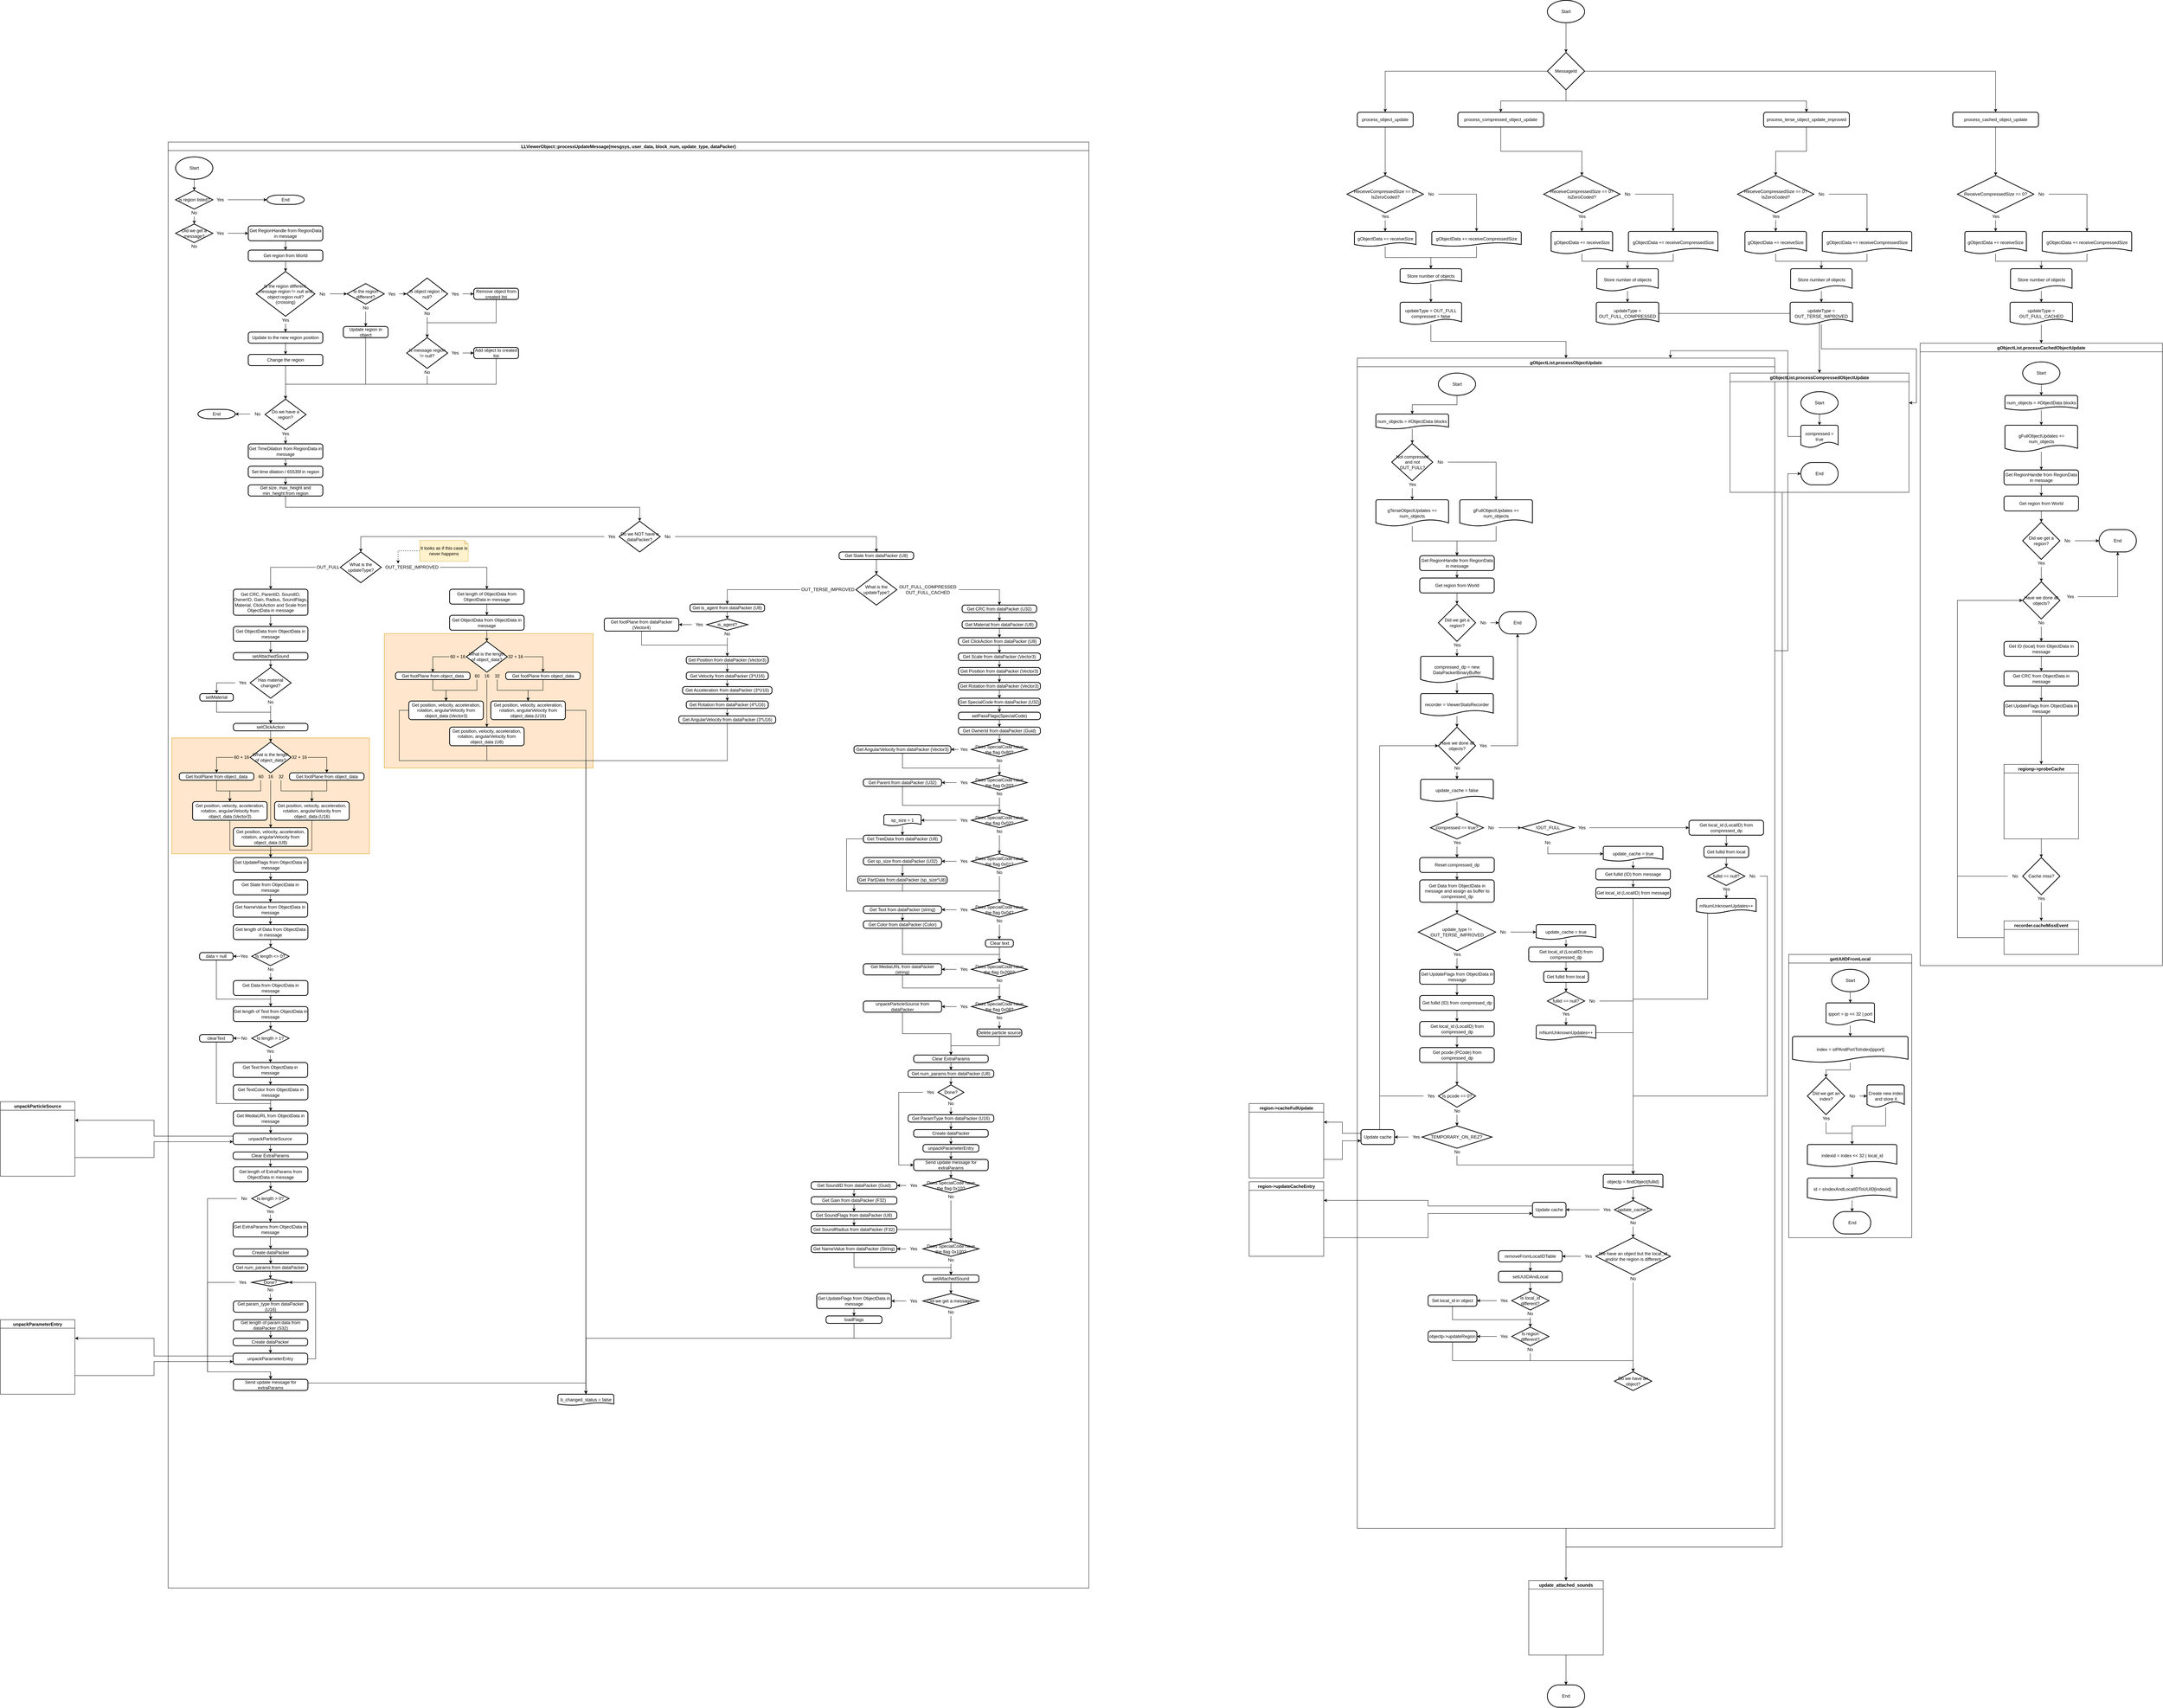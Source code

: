 <mxfile version="14.5.1" type="device"><diagram id="TxfVhhL3W-UNm2p2Qk5c" name="Page-1"><mxGraphModel dx="7686" dy="846" grid="1" gridSize="10" guides="1" tooltips="1" connect="1" arrows="1" fold="1" page="1" pageScale="1" pageWidth="3300" pageHeight="2339" math="0" shadow="0"><root><mxCell id="0"/><mxCell id="1" parent="0"/><mxCell id="9TmsFp3K_kKk0bUKGC0v-7" style="edgeStyle=orthogonalEdgeStyle;rounded=0;orthogonalLoop=1;jettySize=auto;html=1;exitX=0.5;exitY=1;exitDx=0;exitDy=0;exitPerimeter=0;" parent="1" source="9TmsFp3K_kKk0bUKGC0v-3" target="9TmsFp3K_kKk0bUKGC0v-6" edge="1"><mxGeometry relative="1" as="geometry"/></mxCell><mxCell id="9TmsFp3K_kKk0bUKGC0v-3" value="Start" style="strokeWidth=2;html=1;shape=mxgraph.flowchart.start_1;whiteSpace=wrap;" parent="1" vertex="1"><mxGeometry x="550" y="20" width="100" height="60" as="geometry"/></mxCell><mxCell id="9TmsFp3K_kKk0bUKGC0v-20" style="edgeStyle=orthogonalEdgeStyle;rounded=0;orthogonalLoop=1;jettySize=auto;html=1;exitX=0.5;exitY=1;exitDx=0;exitDy=0;entryX=0.5;entryY=0;entryDx=0;entryDy=0;entryPerimeter=0;" parent="1" source="9TmsFp3K_kKk0bUKGC0v-5" target="9TmsFp3K_kKk0bUKGC0v-18" edge="1"><mxGeometry relative="1" as="geometry"/></mxCell><mxCell id="9TmsFp3K_kKk0bUKGC0v-5" value="process_object_update" style="rounded=1;whiteSpace=wrap;html=1;absoluteArcSize=1;arcSize=14;strokeWidth=2;" parent="1" vertex="1"><mxGeometry x="40" y="320" width="150" height="40" as="geometry"/></mxCell><mxCell id="9TmsFp3K_kKk0bUKGC0v-13" style="edgeStyle=orthogonalEdgeStyle;rounded=0;orthogonalLoop=1;jettySize=auto;html=1;exitX=0;exitY=0.5;exitDx=0;exitDy=0;exitPerimeter=0;" parent="1" source="9TmsFp3K_kKk0bUKGC0v-6" target="9TmsFp3K_kKk0bUKGC0v-5" edge="1"><mxGeometry relative="1" as="geometry"/></mxCell><mxCell id="9TmsFp3K_kKk0bUKGC0v-14" style="edgeStyle=orthogonalEdgeStyle;rounded=0;orthogonalLoop=1;jettySize=auto;html=1;exitX=0.5;exitY=1;exitDx=0;exitDy=0;exitPerimeter=0;" parent="1" source="9TmsFp3K_kKk0bUKGC0v-6" target="9TmsFp3K_kKk0bUKGC0v-12" edge="1"><mxGeometry relative="1" as="geometry"/></mxCell><mxCell id="9TmsFp3K_kKk0bUKGC0v-16" style="edgeStyle=orthogonalEdgeStyle;rounded=0;orthogonalLoop=1;jettySize=auto;html=1;exitX=0.5;exitY=1;exitDx=0;exitDy=0;exitPerimeter=0;" parent="1" source="9TmsFp3K_kKk0bUKGC0v-6" target="9TmsFp3K_kKk0bUKGC0v-8" edge="1"><mxGeometry relative="1" as="geometry"/></mxCell><mxCell id="9TmsFp3K_kKk0bUKGC0v-17" style="edgeStyle=orthogonalEdgeStyle;rounded=0;orthogonalLoop=1;jettySize=auto;html=1;entryX=0.5;entryY=0;entryDx=0;entryDy=0;exitX=1;exitY=0.5;exitDx=0;exitDy=0;exitPerimeter=0;" parent="1" source="9TmsFp3K_kKk0bUKGC0v-6" target="9TmsFp3K_kKk0bUKGC0v-10" edge="1"><mxGeometry relative="1" as="geometry"><mxPoint x="840" y="130" as="sourcePoint"/></mxGeometry></mxCell><mxCell id="9TmsFp3K_kKk0bUKGC0v-6" value="MessageId" style="strokeWidth=2;html=1;shape=mxgraph.flowchart.decision;whiteSpace=wrap;" parent="1" vertex="1"><mxGeometry x="550" y="160" width="100" height="100" as="geometry"/></mxCell><mxCell id="9TmsFp3K_kKk0bUKGC0v-47" style="edgeStyle=orthogonalEdgeStyle;rounded=0;orthogonalLoop=1;jettySize=auto;html=1;" parent="1" source="9TmsFp3K_kKk0bUKGC0v-8" target="9TmsFp3K_kKk0bUKGC0v-34" edge="1"><mxGeometry relative="1" as="geometry"/></mxCell><mxCell id="9TmsFp3K_kKk0bUKGC0v-8" value="process_compressed_object_update" style="rounded=1;whiteSpace=wrap;html=1;absoluteArcSize=1;arcSize=14;strokeWidth=2;" parent="1" vertex="1"><mxGeometry x="310" y="320" width="230" height="40" as="geometry"/></mxCell><mxCell id="9TmsFp3K_kKk0bUKGC0v-61" style="edgeStyle=orthogonalEdgeStyle;rounded=0;orthogonalLoop=1;jettySize=auto;html=1;exitX=0.5;exitY=1;exitDx=0;exitDy=0;" parent="1" source="9TmsFp3K_kKk0bUKGC0v-10" target="9TmsFp3K_kKk0bUKGC0v-49" edge="1"><mxGeometry relative="1" as="geometry"/></mxCell><mxCell id="9TmsFp3K_kKk0bUKGC0v-10" value="process_cached_object_update" style="rounded=1;whiteSpace=wrap;html=1;absoluteArcSize=1;arcSize=14;strokeWidth=2;" parent="1" vertex="1"><mxGeometry x="1637.5" y="320" width="230" height="40" as="geometry"/></mxCell><mxCell id="zHxgw2UpFCHrTaGELKQu-26" style="edgeStyle=orthogonalEdgeStyle;rounded=0;orthogonalLoop=1;jettySize=auto;html=1;" parent="1" source="9TmsFp3K_kKk0bUKGC0v-12" target="zHxgw2UpFCHrTaGELKQu-14" edge="1"><mxGeometry relative="1" as="geometry"/></mxCell><mxCell id="9TmsFp3K_kKk0bUKGC0v-12" value="process_terse_object_update_improved" style="rounded=1;whiteSpace=wrap;html=1;absoluteArcSize=1;arcSize=14;strokeWidth=2;" parent="1" vertex="1"><mxGeometry x="1130" y="320" width="230" height="40" as="geometry"/></mxCell><mxCell id="9TmsFp3K_kKk0bUKGC0v-18" value="ReceiveCompressedSize == 0?&lt;br&gt;IsZeroCoded?" style="strokeWidth=2;html=1;shape=mxgraph.flowchart.decision;whiteSpace=wrap;" parent="1" vertex="1"><mxGeometry x="12.5" y="490" width="205" height="100" as="geometry"/></mxCell><mxCell id="9TmsFp3K_kKk0bUKGC0v-28" style="edgeStyle=orthogonalEdgeStyle;rounded=0;orthogonalLoop=1;jettySize=auto;html=1;" parent="1" source="9TmsFp3K_kKk0bUKGC0v-19" target="9TmsFp3K_kKk0bUKGC0v-27" edge="1"><mxGeometry relative="1" as="geometry"/></mxCell><mxCell id="9TmsFp3K_kKk0bUKGC0v-19" value="gObjectData += receiveSize" style="strokeWidth=2;html=1;shape=mxgraph.flowchart.document2;whiteSpace=wrap;size=0.25;" parent="1" vertex="1"><mxGeometry x="32.5" y="640" width="165" height="40" as="geometry"/></mxCell><mxCell id="9TmsFp3K_kKk0bUKGC0v-23" style="edgeStyle=orthogonalEdgeStyle;rounded=0;orthogonalLoop=1;jettySize=auto;html=1;exitX=0.5;exitY=1;exitDx=0;exitDy=0;entryX=0.5;entryY=0;entryDx=0;entryDy=0;entryPerimeter=0;" parent="1" source="9TmsFp3K_kKk0bUKGC0v-21" target="9TmsFp3K_kKk0bUKGC0v-19" edge="1"><mxGeometry relative="1" as="geometry"/></mxCell><mxCell id="9TmsFp3K_kKk0bUKGC0v-21" value="Yes" style="text;html=1;strokeColor=none;fillColor=none;align=center;verticalAlign=middle;whiteSpace=wrap;rounded=0;" parent="1" vertex="1"><mxGeometry x="95" y="590" width="40" height="20" as="geometry"/></mxCell><mxCell id="9TmsFp3K_kKk0bUKGC0v-25" style="edgeStyle=orthogonalEdgeStyle;rounded=0;orthogonalLoop=1;jettySize=auto;html=1;exitX=1;exitY=0.5;exitDx=0;exitDy=0;" parent="1" source="9TmsFp3K_kKk0bUKGC0v-22" target="9TmsFp3K_kKk0bUKGC0v-24" edge="1"><mxGeometry relative="1" as="geometry"/></mxCell><mxCell id="9TmsFp3K_kKk0bUKGC0v-22" value="No" style="text;html=1;strokeColor=none;fillColor=none;align=center;verticalAlign=middle;whiteSpace=wrap;rounded=0;" parent="1" vertex="1"><mxGeometry x="217.5" y="530" width="40" height="20" as="geometry"/></mxCell><mxCell id="9TmsFp3K_kKk0bUKGC0v-29" style="edgeStyle=orthogonalEdgeStyle;rounded=0;orthogonalLoop=1;jettySize=auto;html=1;" parent="1" source="9TmsFp3K_kKk0bUKGC0v-24" target="9TmsFp3K_kKk0bUKGC0v-27" edge="1"><mxGeometry relative="1" as="geometry"/></mxCell><mxCell id="9TmsFp3K_kKk0bUKGC0v-24" value="gObjectData += receiveCompressedSize" style="strokeWidth=2;html=1;shape=mxgraph.flowchart.document2;whiteSpace=wrap;size=0.25;" parent="1" vertex="1"><mxGeometry x="240" y="640" width="240" height="40" as="geometry"/></mxCell><mxCell id="9TmsFp3K_kKk0bUKGC0v-32" style="edgeStyle=orthogonalEdgeStyle;rounded=0;orthogonalLoop=1;jettySize=auto;html=1;" parent="1" source="9TmsFp3K_kKk0bUKGC0v-27" target="9TmsFp3K_kKk0bUKGC0v-31" edge="1"><mxGeometry relative="1" as="geometry"/></mxCell><mxCell id="9TmsFp3K_kKk0bUKGC0v-27" value="Store number of objects" style="strokeWidth=2;html=1;shape=mxgraph.flowchart.document2;whiteSpace=wrap;size=0.25;" parent="1" vertex="1"><mxGeometry x="155" y="740" width="165" height="40" as="geometry"/></mxCell><mxCell id="9TmsFp3K_kKk0bUKGC0v-62" style="edgeStyle=orthogonalEdgeStyle;rounded=0;orthogonalLoop=1;jettySize=auto;html=1;" parent="1" source="9TmsFp3K_kKk0bUKGC0v-31" target="9TmsFp3K_kKk0bUKGC0v-84" edge="1"><mxGeometry relative="1" as="geometry"><mxPoint x="360" y="980" as="targetPoint"/></mxGeometry></mxCell><mxCell id="9TmsFp3K_kKk0bUKGC0v-31" value="updateType = OUT_FULL&lt;br&gt;compressed = false" style="strokeWidth=2;html=1;shape=mxgraph.flowchart.document2;whiteSpace=wrap;size=0.25;" parent="1" vertex="1"><mxGeometry x="155" y="830" width="165" height="60" as="geometry"/></mxCell><mxCell id="9TmsFp3K_kKk0bUKGC0v-34" value="ReceiveCompressedSize == 0?&lt;br&gt;IsZeroCoded?" style="strokeWidth=2;html=1;shape=mxgraph.flowchart.decision;whiteSpace=wrap;" parent="1" vertex="1"><mxGeometry x="540" y="490" width="205" height="100" as="geometry"/></mxCell><mxCell id="9TmsFp3K_kKk0bUKGC0v-35" style="edgeStyle=orthogonalEdgeStyle;rounded=0;orthogonalLoop=1;jettySize=auto;html=1;" parent="1" source="9TmsFp3K_kKk0bUKGC0v-36" target="9TmsFp3K_kKk0bUKGC0v-44" edge="1"><mxGeometry relative="1" as="geometry"/></mxCell><mxCell id="9TmsFp3K_kKk0bUKGC0v-36" value="gObjectData += receiveSize" style="strokeWidth=2;html=1;shape=mxgraph.flowchart.document2;whiteSpace=wrap;size=0.25;" parent="1" vertex="1"><mxGeometry x="560" y="640" width="165" height="60" as="geometry"/></mxCell><mxCell id="9TmsFp3K_kKk0bUKGC0v-37" style="edgeStyle=orthogonalEdgeStyle;rounded=0;orthogonalLoop=1;jettySize=auto;html=1;exitX=0.5;exitY=1;exitDx=0;exitDy=0;entryX=0.5;entryY=0;entryDx=0;entryDy=0;entryPerimeter=0;" parent="1" source="9TmsFp3K_kKk0bUKGC0v-38" target="9TmsFp3K_kKk0bUKGC0v-36" edge="1"><mxGeometry relative="1" as="geometry"/></mxCell><mxCell id="9TmsFp3K_kKk0bUKGC0v-38" value="Yes" style="text;html=1;strokeColor=none;fillColor=none;align=center;verticalAlign=middle;whiteSpace=wrap;rounded=0;" parent="1" vertex="1"><mxGeometry x="622.5" y="590" width="40" height="20" as="geometry"/></mxCell><mxCell id="9TmsFp3K_kKk0bUKGC0v-39" style="edgeStyle=orthogonalEdgeStyle;rounded=0;orthogonalLoop=1;jettySize=auto;html=1;exitX=1;exitY=0.5;exitDx=0;exitDy=0;" parent="1" source="9TmsFp3K_kKk0bUKGC0v-40" target="9TmsFp3K_kKk0bUKGC0v-42" edge="1"><mxGeometry relative="1" as="geometry"/></mxCell><mxCell id="9TmsFp3K_kKk0bUKGC0v-40" value="No" style="text;html=1;strokeColor=none;fillColor=none;align=center;verticalAlign=middle;whiteSpace=wrap;rounded=0;" parent="1" vertex="1"><mxGeometry x="745" y="530" width="40" height="20" as="geometry"/></mxCell><mxCell id="9TmsFp3K_kKk0bUKGC0v-41" style="edgeStyle=orthogonalEdgeStyle;rounded=0;orthogonalLoop=1;jettySize=auto;html=1;" parent="1" source="9TmsFp3K_kKk0bUKGC0v-42" target="9TmsFp3K_kKk0bUKGC0v-44" edge="1"><mxGeometry relative="1" as="geometry"/></mxCell><mxCell id="9TmsFp3K_kKk0bUKGC0v-42" value="gObjectData += receiveCompressedSize" style="strokeWidth=2;html=1;shape=mxgraph.flowchart.document2;whiteSpace=wrap;size=0.25;" parent="1" vertex="1"><mxGeometry x="767.5" y="640" width="240" height="60" as="geometry"/></mxCell><mxCell id="9TmsFp3K_kKk0bUKGC0v-43" style="edgeStyle=orthogonalEdgeStyle;rounded=0;orthogonalLoop=1;jettySize=auto;html=1;" parent="1" source="9TmsFp3K_kKk0bUKGC0v-44" target="9TmsFp3K_kKk0bUKGC0v-45" edge="1"><mxGeometry relative="1" as="geometry"/></mxCell><mxCell id="9TmsFp3K_kKk0bUKGC0v-44" value="Store number of objects" style="strokeWidth=2;html=1;shape=mxgraph.flowchart.document2;whiteSpace=wrap;size=0.25;" parent="1" vertex="1"><mxGeometry x="682.5" y="740" width="165" height="60" as="geometry"/></mxCell><mxCell id="zHxgw2UpFCHrTaGELKQu-2" style="edgeStyle=orthogonalEdgeStyle;rounded=0;orthogonalLoop=1;jettySize=auto;html=1;" parent="1" source="9TmsFp3K_kKk0bUKGC0v-45" target="zHxgw2UpFCHrTaGELKQu-1" edge="1"><mxGeometry relative="1" as="geometry"><mxPoint x="762.5" y="990" as="targetPoint"/></mxGeometry></mxCell><mxCell id="9TmsFp3K_kKk0bUKGC0v-45" value="updateType = OUT_FULL_COMPRESSED" style="strokeWidth=2;html=1;shape=mxgraph.flowchart.document2;whiteSpace=wrap;size=0.25;" parent="1" vertex="1"><mxGeometry x="681.25" y="830" width="167.5" height="60" as="geometry"/></mxCell><mxCell id="9TmsFp3K_kKk0bUKGC0v-49" value="ReceiveCompressedSize == 0?" style="strokeWidth=2;html=1;shape=mxgraph.flowchart.decision;whiteSpace=wrap;" parent="1" vertex="1"><mxGeometry x="1650" y="490" width="205" height="100" as="geometry"/></mxCell><mxCell id="9TmsFp3K_kKk0bUKGC0v-50" style="edgeStyle=orthogonalEdgeStyle;rounded=0;orthogonalLoop=1;jettySize=auto;html=1;" parent="1" source="9TmsFp3K_kKk0bUKGC0v-51" target="9TmsFp3K_kKk0bUKGC0v-59" edge="1"><mxGeometry relative="1" as="geometry"/></mxCell><mxCell id="9TmsFp3K_kKk0bUKGC0v-51" value="gObjectData += receiveSize" style="strokeWidth=2;html=1;shape=mxgraph.flowchart.document2;whiteSpace=wrap;size=0.25;" parent="1" vertex="1"><mxGeometry x="1670" y="640" width="165" height="60" as="geometry"/></mxCell><mxCell id="9TmsFp3K_kKk0bUKGC0v-52" style="edgeStyle=orthogonalEdgeStyle;rounded=0;orthogonalLoop=1;jettySize=auto;html=1;exitX=0.5;exitY=1;exitDx=0;exitDy=0;entryX=0.5;entryY=0;entryDx=0;entryDy=0;entryPerimeter=0;" parent="1" source="9TmsFp3K_kKk0bUKGC0v-53" target="9TmsFp3K_kKk0bUKGC0v-51" edge="1"><mxGeometry relative="1" as="geometry"/></mxCell><mxCell id="9TmsFp3K_kKk0bUKGC0v-53" value="Yes" style="text;html=1;strokeColor=none;fillColor=none;align=center;verticalAlign=middle;whiteSpace=wrap;rounded=0;" parent="1" vertex="1"><mxGeometry x="1732.5" y="590" width="40" height="20" as="geometry"/></mxCell><mxCell id="9TmsFp3K_kKk0bUKGC0v-54" style="edgeStyle=orthogonalEdgeStyle;rounded=0;orthogonalLoop=1;jettySize=auto;html=1;exitX=1;exitY=0.5;exitDx=0;exitDy=0;" parent="1" source="9TmsFp3K_kKk0bUKGC0v-55" target="9TmsFp3K_kKk0bUKGC0v-57" edge="1"><mxGeometry relative="1" as="geometry"/></mxCell><mxCell id="9TmsFp3K_kKk0bUKGC0v-55" value="No" style="text;html=1;strokeColor=none;fillColor=none;align=center;verticalAlign=middle;whiteSpace=wrap;rounded=0;" parent="1" vertex="1"><mxGeometry x="1855" y="530" width="40" height="20" as="geometry"/></mxCell><mxCell id="9TmsFp3K_kKk0bUKGC0v-56" style="edgeStyle=orthogonalEdgeStyle;rounded=0;orthogonalLoop=1;jettySize=auto;html=1;" parent="1" source="9TmsFp3K_kKk0bUKGC0v-57" target="9TmsFp3K_kKk0bUKGC0v-59" edge="1"><mxGeometry relative="1" as="geometry"/></mxCell><mxCell id="9TmsFp3K_kKk0bUKGC0v-57" value="gObjectData += receiveCompressedSize" style="strokeWidth=2;html=1;shape=mxgraph.flowchart.document2;whiteSpace=wrap;size=0.25;" parent="1" vertex="1"><mxGeometry x="1877.5" y="640" width="240" height="60" as="geometry"/></mxCell><mxCell id="9TmsFp3K_kKk0bUKGC0v-58" style="edgeStyle=orthogonalEdgeStyle;rounded=0;orthogonalLoop=1;jettySize=auto;html=1;" parent="1" source="9TmsFp3K_kKk0bUKGC0v-59" target="9TmsFp3K_kKk0bUKGC0v-60" edge="1"><mxGeometry relative="1" as="geometry"/></mxCell><mxCell id="9TmsFp3K_kKk0bUKGC0v-59" value="Store number of objects" style="strokeWidth=2;html=1;shape=mxgraph.flowchart.document2;whiteSpace=wrap;size=0.25;" parent="1" vertex="1"><mxGeometry x="1792.5" y="740" width="165" height="60" as="geometry"/></mxCell><mxCell id="zHxgw2UpFCHrTaGELKQu-38" style="edgeStyle=orthogonalEdgeStyle;orthogonalLoop=1;jettySize=auto;html=1;rounded=0;" parent="1" source="9TmsFp3K_kKk0bUKGC0v-60" target="zHxgw2UpFCHrTaGELKQu-37" edge="1"><mxGeometry relative="1" as="geometry"/></mxCell><mxCell id="9TmsFp3K_kKk0bUKGC0v-60" value="updateType = OUT_FULL_CACHED" style="strokeWidth=2;html=1;shape=mxgraph.flowchart.document2;whiteSpace=wrap;size=0.25;" parent="1" vertex="1"><mxGeometry x="1791.25" y="830" width="167.5" height="60" as="geometry"/></mxCell><mxCell id="zHxgw2UpFCHrTaGELKQu-11" style="edgeStyle=orthogonalEdgeStyle;rounded=0;orthogonalLoop=1;jettySize=auto;html=1;exitX=1;exitY=0.25;exitDx=0;exitDy=0;entryX=0;entryY=0.5;entryDx=0;entryDy=0;entryPerimeter=0;" parent="1" source="9TmsFp3K_kKk0bUKGC0v-84" target="zHxgw2UpFCHrTaGELKQu-12" edge="1"><mxGeometry relative="1" as="geometry"><mxPoint x="720" y="1260" as="targetPoint"/></mxGeometry></mxCell><mxCell id="zHxgw2UpFCHrTaGELKQu-31" style="edgeStyle=orthogonalEdgeStyle;rounded=0;orthogonalLoop=1;jettySize=auto;html=1;" parent="1" source="9TmsFp3K_kKk0bUKGC0v-84" target="zHxgw2UpFCHrTaGELKQu-4" edge="1"><mxGeometry relative="1" as="geometry"/></mxCell><mxCell id="9TmsFp3K_kKk0bUKGC0v-84" value="gObjectList.processObjectUpdate" style="swimlane;" parent="1" vertex="1"><mxGeometry x="40" y="980" width="1120" height="3140" as="geometry"/></mxCell><mxCell id="9TmsFp3K_kKk0bUKGC0v-66" value="num_objects = #ObjectData blocks" style="strokeWidth=2;html=1;shape=mxgraph.flowchart.document2;whiteSpace=wrap;size=0.25;" parent="9TmsFp3K_kKk0bUKGC0v-84" vertex="1"><mxGeometry x="50" y="150" width="195" height="40" as="geometry"/></mxCell><mxCell id="9TmsFp3K_kKk0bUKGC0v-68" value="Not compressed and not OUT_FULL?" style="strokeWidth=2;html=1;shape=mxgraph.flowchart.decision;whiteSpace=wrap;" parent="9TmsFp3K_kKk0bUKGC0v-84" vertex="1"><mxGeometry x="92.5" y="229" width="110" height="100" as="geometry"/></mxCell><mxCell id="9TmsFp3K_kKk0bUKGC0v-71" style="edgeStyle=orthogonalEdgeStyle;rounded=0;orthogonalLoop=1;jettySize=auto;html=1;" parent="9TmsFp3K_kKk0bUKGC0v-84" source="9TmsFp3K_kKk0bUKGC0v-66" target="9TmsFp3K_kKk0bUKGC0v-68" edge="1"><mxGeometry relative="1" as="geometry"/></mxCell><mxCell id="9TmsFp3K_kKk0bUKGC0v-69" value="Yes" style="text;html=1;strokeColor=none;fillColor=none;align=center;verticalAlign=middle;whiteSpace=wrap;rounded=0;" parent="9TmsFp3K_kKk0bUKGC0v-84" vertex="1"><mxGeometry x="127.5" y="329" width="40" height="20" as="geometry"/></mxCell><mxCell id="9TmsFp3K_kKk0bUKGC0v-70" value="No" style="text;html=1;strokeColor=none;fillColor=none;align=center;verticalAlign=middle;whiteSpace=wrap;rounded=0;" parent="9TmsFp3K_kKk0bUKGC0v-84" vertex="1"><mxGeometry x="202.5" y="269" width="40" height="20" as="geometry"/></mxCell><mxCell id="9TmsFp3K_kKk0bUKGC0v-73" value="gTerseObjectUpdates += num_objects" style="strokeWidth=2;html=1;shape=mxgraph.flowchart.document2;whiteSpace=wrap;size=0.25;" parent="9TmsFp3K_kKk0bUKGC0v-84" vertex="1"><mxGeometry x="50" y="380" width="195" height="71" as="geometry"/></mxCell><mxCell id="9TmsFp3K_kKk0bUKGC0v-74" style="edgeStyle=orthogonalEdgeStyle;rounded=0;orthogonalLoop=1;jettySize=auto;html=1;exitX=0.5;exitY=1;exitDx=0;exitDy=0;entryX=0.5;entryY=0;entryDx=0;entryDy=0;entryPerimeter=0;" parent="9TmsFp3K_kKk0bUKGC0v-84" source="9TmsFp3K_kKk0bUKGC0v-69" target="9TmsFp3K_kKk0bUKGC0v-73" edge="1"><mxGeometry relative="1" as="geometry"/></mxCell><mxCell id="9TmsFp3K_kKk0bUKGC0v-75" value="gFullObjectUpdates += num_objects" style="strokeWidth=2;html=1;shape=mxgraph.flowchart.document2;whiteSpace=wrap;size=0.25;" parent="9TmsFp3K_kKk0bUKGC0v-84" vertex="1"><mxGeometry x="275" y="380" width="195" height="71" as="geometry"/></mxCell><mxCell id="9TmsFp3K_kKk0bUKGC0v-76" style="edgeStyle=orthogonalEdgeStyle;rounded=0;orthogonalLoop=1;jettySize=auto;html=1;exitX=1;exitY=0.5;exitDx=0;exitDy=0;entryX=0.5;entryY=0;entryDx=0;entryDy=0;entryPerimeter=0;" parent="9TmsFp3K_kKk0bUKGC0v-84" source="9TmsFp3K_kKk0bUKGC0v-70" target="9TmsFp3K_kKk0bUKGC0v-75" edge="1"><mxGeometry relative="1" as="geometry"/></mxCell><mxCell id="9TmsFp3K_kKk0bUKGC0v-77" value="Get RegionHandle from RegionData in message" style="rounded=1;whiteSpace=wrap;html=1;absoluteArcSize=1;arcSize=14;strokeWidth=2;" parent="9TmsFp3K_kKk0bUKGC0v-84" vertex="1"><mxGeometry x="167.5" y="530" width="200" height="40" as="geometry"/></mxCell><mxCell id="9TmsFp3K_kKk0bUKGC0v-78" style="edgeStyle=orthogonalEdgeStyle;rounded=0;orthogonalLoop=1;jettySize=auto;html=1;" parent="9TmsFp3K_kKk0bUKGC0v-84" source="9TmsFp3K_kKk0bUKGC0v-73" target="9TmsFp3K_kKk0bUKGC0v-77" edge="1"><mxGeometry relative="1" as="geometry"/></mxCell><mxCell id="9TmsFp3K_kKk0bUKGC0v-79" style="edgeStyle=orthogonalEdgeStyle;rounded=0;orthogonalLoop=1;jettySize=auto;html=1;" parent="9TmsFp3K_kKk0bUKGC0v-84" source="9TmsFp3K_kKk0bUKGC0v-75" target="9TmsFp3K_kKk0bUKGC0v-77" edge="1"><mxGeometry relative="1" as="geometry"/></mxCell><mxCell id="9TmsFp3K_kKk0bUKGC0v-80" value="Get region from World" style="rounded=1;whiteSpace=wrap;html=1;absoluteArcSize=1;arcSize=14;strokeWidth=2;" parent="9TmsFp3K_kKk0bUKGC0v-84" vertex="1"><mxGeometry x="167.5" y="590" width="200" height="40" as="geometry"/></mxCell><mxCell id="9TmsFp3K_kKk0bUKGC0v-81" style="edgeStyle=orthogonalEdgeStyle;rounded=0;orthogonalLoop=1;jettySize=auto;html=1;exitX=0.5;exitY=1;exitDx=0;exitDy=0;entryX=0.5;entryY=0;entryDx=0;entryDy=0;" parent="9TmsFp3K_kKk0bUKGC0v-84" source="9TmsFp3K_kKk0bUKGC0v-77" target="9TmsFp3K_kKk0bUKGC0v-80" edge="1"><mxGeometry relative="1" as="geometry"/></mxCell><mxCell id="9TmsFp3K_kKk0bUKGC0v-82" value="Did we get a region?" style="strokeWidth=2;html=1;shape=mxgraph.flowchart.decision;whiteSpace=wrap;" parent="9TmsFp3K_kKk0bUKGC0v-84" vertex="1"><mxGeometry x="217.5" y="660" width="100" height="100" as="geometry"/></mxCell><mxCell id="9TmsFp3K_kKk0bUKGC0v-83" style="edgeStyle=orthogonalEdgeStyle;rounded=0;orthogonalLoop=1;jettySize=auto;html=1;exitX=0.5;exitY=1;exitDx=0;exitDy=0;" parent="9TmsFp3K_kKk0bUKGC0v-84" source="9TmsFp3K_kKk0bUKGC0v-80" target="9TmsFp3K_kKk0bUKGC0v-82" edge="1"><mxGeometry relative="1" as="geometry"/></mxCell><mxCell id="9TmsFp3K_kKk0bUKGC0v-87" style="edgeStyle=orthogonalEdgeStyle;rounded=0;orthogonalLoop=1;jettySize=auto;html=1;entryX=0.5;entryY=0;entryDx=0;entryDy=0;entryPerimeter=0;exitX=0.5;exitY=1;exitDx=0;exitDy=0;exitPerimeter=0;" parent="9TmsFp3K_kKk0bUKGC0v-84" source="9TmsFp3K_kKk0bUKGC0v-86" target="9TmsFp3K_kKk0bUKGC0v-66" edge="1"><mxGeometry relative="1" as="geometry"/></mxCell><mxCell id="9TmsFp3K_kKk0bUKGC0v-86" value="Start" style="strokeWidth=2;html=1;shape=mxgraph.flowchart.start_1;whiteSpace=wrap;" parent="9TmsFp3K_kKk0bUKGC0v-84" vertex="1"><mxGeometry x="217.5" y="40" width="100" height="60" as="geometry"/></mxCell><mxCell id="9TmsFp3K_kKk0bUKGC0v-88" value="End" style="strokeWidth=2;html=1;shape=mxgraph.flowchart.terminator;whiteSpace=wrap;" parent="9TmsFp3K_kKk0bUKGC0v-84" vertex="1"><mxGeometry x="380" y="680" width="100" height="60" as="geometry"/></mxCell><mxCell id="9TmsFp3K_kKk0bUKGC0v-91" style="edgeStyle=orthogonalEdgeStyle;rounded=0;orthogonalLoop=1;jettySize=auto;html=1;entryX=0;entryY=0.5;entryDx=0;entryDy=0;entryPerimeter=0;" parent="9TmsFp3K_kKk0bUKGC0v-84" source="9TmsFp3K_kKk0bUKGC0v-89" target="9TmsFp3K_kKk0bUKGC0v-88" edge="1"><mxGeometry relative="1" as="geometry"/></mxCell><mxCell id="9TmsFp3K_kKk0bUKGC0v-89" value="No" style="text;html=1;strokeColor=none;fillColor=none;align=center;verticalAlign=middle;whiteSpace=wrap;rounded=0;" parent="9TmsFp3K_kKk0bUKGC0v-84" vertex="1"><mxGeometry x="317.5" y="700" width="40" height="20" as="geometry"/></mxCell><mxCell id="9TmsFp3K_kKk0bUKGC0v-90" value="Yes" style="text;html=1;strokeColor=none;fillColor=none;align=center;verticalAlign=middle;whiteSpace=wrap;rounded=0;" parent="9TmsFp3K_kKk0bUKGC0v-84" vertex="1"><mxGeometry x="247.5" y="760" width="40" height="20" as="geometry"/></mxCell><mxCell id="9TmsFp3K_kKk0bUKGC0v-95" style="edgeStyle=orthogonalEdgeStyle;rounded=0;orthogonalLoop=1;jettySize=auto;html=1;" parent="9TmsFp3K_kKk0bUKGC0v-84" source="9TmsFp3K_kKk0bUKGC0v-92" target="9TmsFp3K_kKk0bUKGC0v-94" edge="1"><mxGeometry relative="1" as="geometry"/></mxCell><mxCell id="9TmsFp3K_kKk0bUKGC0v-92" value="compressed_dp = new DataPackerBinaryBuffer" style="strokeWidth=2;html=1;shape=mxgraph.flowchart.document2;whiteSpace=wrap;size=0.25;" parent="9TmsFp3K_kKk0bUKGC0v-84" vertex="1"><mxGeometry x="170" y="800" width="195" height="71" as="geometry"/></mxCell><mxCell id="9TmsFp3K_kKk0bUKGC0v-93" style="edgeStyle=orthogonalEdgeStyle;rounded=0;orthogonalLoop=1;jettySize=auto;html=1;exitX=0.5;exitY=1;exitDx=0;exitDy=0;" parent="9TmsFp3K_kKk0bUKGC0v-84" source="9TmsFp3K_kKk0bUKGC0v-90" target="9TmsFp3K_kKk0bUKGC0v-92" edge="1"><mxGeometry relative="1" as="geometry"/></mxCell><mxCell id="9TmsFp3K_kKk0bUKGC0v-97" style="edgeStyle=orthogonalEdgeStyle;rounded=0;orthogonalLoop=1;jettySize=auto;html=1;" parent="9TmsFp3K_kKk0bUKGC0v-84" source="9TmsFp3K_kKk0bUKGC0v-94" target="9TmsFp3K_kKk0bUKGC0v-96" edge="1"><mxGeometry relative="1" as="geometry"/></mxCell><mxCell id="9TmsFp3K_kKk0bUKGC0v-94" value="recorder = ViewerStatsRecorder" style="strokeWidth=2;html=1;shape=mxgraph.flowchart.document2;whiteSpace=wrap;size=0.25;" parent="9TmsFp3K_kKk0bUKGC0v-84" vertex="1"><mxGeometry x="170" y="900" width="195" height="60" as="geometry"/></mxCell><mxCell id="9TmsFp3K_kKk0bUKGC0v-96" value="Have we done all objects?" style="strokeWidth=2;html=1;shape=mxgraph.flowchart.decision;whiteSpace=wrap;" parent="9TmsFp3K_kKk0bUKGC0v-84" vertex="1"><mxGeometry x="217.5" y="990" width="100" height="100" as="geometry"/></mxCell><mxCell id="9TmsFp3K_kKk0bUKGC0v-101" style="edgeStyle=orthogonalEdgeStyle;rounded=0;orthogonalLoop=1;jettySize=auto;html=1;exitX=0.5;exitY=1;exitDx=0;exitDy=0;entryX=0.5;entryY=0;entryDx=0;entryDy=0;entryPerimeter=0;" parent="9TmsFp3K_kKk0bUKGC0v-84" source="9TmsFp3K_kKk0bUKGC0v-99" target="9TmsFp3K_kKk0bUKGC0v-106" edge="1"><mxGeometry relative="1" as="geometry"/></mxCell><mxCell id="9TmsFp3K_kKk0bUKGC0v-99" value="No" style="text;html=1;strokeColor=none;fillColor=none;align=center;verticalAlign=middle;whiteSpace=wrap;rounded=0;" parent="9TmsFp3K_kKk0bUKGC0v-84" vertex="1"><mxGeometry x="247.5" y="1090" width="40" height="20" as="geometry"/></mxCell><mxCell id="zHxgw2UpFCHrTaGELKQu-30" style="edgeStyle=orthogonalEdgeStyle;rounded=0;orthogonalLoop=1;jettySize=auto;html=1;entryX=0.5;entryY=1;entryDx=0;entryDy=0;entryPerimeter=0;" parent="9TmsFp3K_kKk0bUKGC0v-84" source="9TmsFp3K_kKk0bUKGC0v-98" target="9TmsFp3K_kKk0bUKGC0v-88" edge="1"><mxGeometry relative="1" as="geometry"/></mxCell><mxCell id="9TmsFp3K_kKk0bUKGC0v-98" value="Yes" style="text;html=1;strokeColor=none;fillColor=none;align=center;verticalAlign=middle;whiteSpace=wrap;rounded=0;" parent="9TmsFp3K_kKk0bUKGC0v-84" vertex="1"><mxGeometry x="317.5" y="1030" width="40" height="20" as="geometry"/></mxCell><mxCell id="9TmsFp3K_kKk0bUKGC0v-100" value="compressed == true?" style="strokeWidth=2;html=1;shape=mxgraph.flowchart.decision;whiteSpace=wrap;" parent="9TmsFp3K_kKk0bUKGC0v-84" vertex="1"><mxGeometry x="196.25" y="1230" width="142.5" height="60" as="geometry"/></mxCell><mxCell id="9TmsFp3K_kKk0bUKGC0v-105" style="edgeStyle=orthogonalEdgeStyle;rounded=0;orthogonalLoop=1;jettySize=auto;html=1;exitX=0.5;exitY=1;exitDx=0;exitDy=0;entryX=0.5;entryY=0;entryDx=0;entryDy=0;" parent="9TmsFp3K_kKk0bUKGC0v-84" source="9TmsFp3K_kKk0bUKGC0v-102" target="9TmsFp3K_kKk0bUKGC0v-104" edge="1"><mxGeometry relative="1" as="geometry"/></mxCell><mxCell id="9TmsFp3K_kKk0bUKGC0v-102" value="Yes" style="text;html=1;strokeColor=none;fillColor=none;align=center;verticalAlign=middle;whiteSpace=wrap;rounded=0;" parent="9TmsFp3K_kKk0bUKGC0v-84" vertex="1"><mxGeometry x="247.5" y="1290" width="40" height="20" as="geometry"/></mxCell><mxCell id="zHxgw2UpFCHrTaGELKQu-114" style="edgeStyle=orthogonalEdgeStyle;rounded=0;orthogonalLoop=1;jettySize=auto;html=1;entryX=0;entryY=0.5;entryDx=0;entryDy=0;entryPerimeter=0;" parent="9TmsFp3K_kKk0bUKGC0v-84" source="9TmsFp3K_kKk0bUKGC0v-103" target="zHxgw2UpFCHrTaGELKQu-113" edge="1"><mxGeometry relative="1" as="geometry"/></mxCell><mxCell id="9TmsFp3K_kKk0bUKGC0v-103" value="No" style="text;html=1;strokeColor=none;fillColor=none;align=center;verticalAlign=middle;whiteSpace=wrap;rounded=0;" parent="9TmsFp3K_kKk0bUKGC0v-84" vertex="1"><mxGeometry x="338.75" y="1250" width="40" height="20" as="geometry"/></mxCell><mxCell id="9TmsFp3K_kKk0bUKGC0v-111" style="edgeStyle=orthogonalEdgeStyle;rounded=0;orthogonalLoop=1;jettySize=auto;html=1;" parent="9TmsFp3K_kKk0bUKGC0v-84" source="9TmsFp3K_kKk0bUKGC0v-104" target="9TmsFp3K_kKk0bUKGC0v-110" edge="1"><mxGeometry relative="1" as="geometry"/></mxCell><mxCell id="9TmsFp3K_kKk0bUKGC0v-104" value="Reset compressed_dp" style="rounded=1;whiteSpace=wrap;html=1;absoluteArcSize=1;arcSize=14;strokeWidth=2;" parent="9TmsFp3K_kKk0bUKGC0v-84" vertex="1"><mxGeometry x="167.5" y="1340" width="200" height="40" as="geometry"/></mxCell><mxCell id="9TmsFp3K_kKk0bUKGC0v-109" style="edgeStyle=orthogonalEdgeStyle;rounded=0;orthogonalLoop=1;jettySize=auto;html=1;entryX=0.5;entryY=0;entryDx=0;entryDy=0;entryPerimeter=0;" parent="9TmsFp3K_kKk0bUKGC0v-84" source="9TmsFp3K_kKk0bUKGC0v-106" target="9TmsFp3K_kKk0bUKGC0v-100" edge="1"><mxGeometry relative="1" as="geometry"/></mxCell><mxCell id="9TmsFp3K_kKk0bUKGC0v-106" value="update_cache = false" style="strokeWidth=2;html=1;shape=mxgraph.flowchart.document2;whiteSpace=wrap;size=0.25;" parent="9TmsFp3K_kKk0bUKGC0v-84" vertex="1"><mxGeometry x="170" y="1130" width="195" height="60" as="geometry"/></mxCell><mxCell id="9TmsFp3K_kKk0bUKGC0v-113" style="edgeStyle=orthogonalEdgeStyle;rounded=0;orthogonalLoop=1;jettySize=auto;html=1;" parent="9TmsFp3K_kKk0bUKGC0v-84" source="9TmsFp3K_kKk0bUKGC0v-110" target="9TmsFp3K_kKk0bUKGC0v-112" edge="1"><mxGeometry relative="1" as="geometry"/></mxCell><mxCell id="9TmsFp3K_kKk0bUKGC0v-110" value="Get Data from ObjectData in message and assign as buffer to compressed_dp" style="rounded=1;whiteSpace=wrap;html=1;absoluteArcSize=1;arcSize=14;strokeWidth=2;" parent="9TmsFp3K_kKk0bUKGC0v-84" vertex="1"><mxGeometry x="167.5" y="1400" width="200" height="60" as="geometry"/></mxCell><mxCell id="9TmsFp3K_kKk0bUKGC0v-112" value="update_type != OUT_TERSE_IMPROVED" style="strokeWidth=2;html=1;shape=mxgraph.flowchart.decision;whiteSpace=wrap;" parent="9TmsFp3K_kKk0bUKGC0v-84" vertex="1"><mxGeometry x="163.75" y="1490" width="207.5" height="100" as="geometry"/></mxCell><mxCell id="9TmsFp3K_kKk0bUKGC0v-117" style="edgeStyle=orthogonalEdgeStyle;rounded=0;orthogonalLoop=1;jettySize=auto;html=1;" parent="9TmsFp3K_kKk0bUKGC0v-84" source="9TmsFp3K_kKk0bUKGC0v-114" target="9TmsFp3K_kKk0bUKGC0v-116" edge="1"><mxGeometry relative="1" as="geometry"/></mxCell><mxCell id="9TmsFp3K_kKk0bUKGC0v-114" value="Yes" style="text;html=1;strokeColor=none;fillColor=none;align=center;verticalAlign=middle;whiteSpace=wrap;rounded=0;" parent="9TmsFp3K_kKk0bUKGC0v-84" vertex="1"><mxGeometry x="247.5" y="1590" width="40" height="20" as="geometry"/></mxCell><mxCell id="zHxgw2UpFCHrTaGELKQu-143" style="edgeStyle=orthogonalEdgeStyle;rounded=0;orthogonalLoop=1;jettySize=auto;html=1;entryX=0;entryY=0.5;entryDx=0;entryDy=0;entryPerimeter=0;" parent="9TmsFp3K_kKk0bUKGC0v-84" source="9TmsFp3K_kKk0bUKGC0v-115" target="zHxgw2UpFCHrTaGELKQu-141" edge="1"><mxGeometry relative="1" as="geometry"/></mxCell><mxCell id="9TmsFp3K_kKk0bUKGC0v-115" value="No" style="text;html=1;strokeColor=none;fillColor=none;align=center;verticalAlign=middle;whiteSpace=wrap;rounded=0;" parent="9TmsFp3K_kKk0bUKGC0v-84" vertex="1"><mxGeometry x="371.25" y="1530" width="40" height="20" as="geometry"/></mxCell><mxCell id="9TmsFp3K_kKk0bUKGC0v-119" style="edgeStyle=orthogonalEdgeStyle;rounded=0;orthogonalLoop=1;jettySize=auto;html=1;entryX=0.5;entryY=0;entryDx=0;entryDy=0;" parent="9TmsFp3K_kKk0bUKGC0v-84" source="9TmsFp3K_kKk0bUKGC0v-116" target="9TmsFp3K_kKk0bUKGC0v-118" edge="1"><mxGeometry relative="1" as="geometry"/></mxCell><mxCell id="9TmsFp3K_kKk0bUKGC0v-116" value="Get UpdateFlags from ObjectData in message" style="rounded=1;whiteSpace=wrap;html=1;absoluteArcSize=1;arcSize=14;strokeWidth=2;" parent="9TmsFp3K_kKk0bUKGC0v-84" vertex="1"><mxGeometry x="167.5" y="1640" width="200" height="40" as="geometry"/></mxCell><mxCell id="9TmsFp3K_kKk0bUKGC0v-121" style="edgeStyle=orthogonalEdgeStyle;rounded=0;orthogonalLoop=1;jettySize=auto;html=1;entryX=0.5;entryY=0;entryDx=0;entryDy=0;" parent="9TmsFp3K_kKk0bUKGC0v-84" source="9TmsFp3K_kKk0bUKGC0v-118" target="9TmsFp3K_kKk0bUKGC0v-120" edge="1"><mxGeometry relative="1" as="geometry"/></mxCell><mxCell id="9TmsFp3K_kKk0bUKGC0v-118" value="Get fullid (ID) from compressed_dp" style="rounded=1;whiteSpace=wrap;html=1;absoluteArcSize=1;arcSize=14;strokeWidth=2;" parent="9TmsFp3K_kKk0bUKGC0v-84" vertex="1"><mxGeometry x="167.5" y="1710" width="200" height="40" as="geometry"/></mxCell><mxCell id="9TmsFp3K_kKk0bUKGC0v-123" style="edgeStyle=orthogonalEdgeStyle;rounded=0;orthogonalLoop=1;jettySize=auto;html=1;" parent="9TmsFp3K_kKk0bUKGC0v-84" source="9TmsFp3K_kKk0bUKGC0v-120" target="9TmsFp3K_kKk0bUKGC0v-122" edge="1"><mxGeometry relative="1" as="geometry"/></mxCell><mxCell id="9TmsFp3K_kKk0bUKGC0v-120" value="Get local_id (LocalID) from compressed_dp" style="rounded=1;whiteSpace=wrap;html=1;absoluteArcSize=1;arcSize=14;strokeWidth=2;" parent="9TmsFp3K_kKk0bUKGC0v-84" vertex="1"><mxGeometry x="167.5" y="1780" width="200" height="40" as="geometry"/></mxCell><mxCell id="9TmsFp3K_kKk0bUKGC0v-125" style="edgeStyle=orthogonalEdgeStyle;rounded=0;orthogonalLoop=1;jettySize=auto;html=1;" parent="9TmsFp3K_kKk0bUKGC0v-84" source="9TmsFp3K_kKk0bUKGC0v-122" target="9TmsFp3K_kKk0bUKGC0v-124" edge="1"><mxGeometry relative="1" as="geometry"/></mxCell><mxCell id="9TmsFp3K_kKk0bUKGC0v-122" value="Get pcode (PCode) from compressed_dp" style="rounded=1;whiteSpace=wrap;html=1;absoluteArcSize=1;arcSize=14;strokeWidth=2;" parent="9TmsFp3K_kKk0bUKGC0v-84" vertex="1"><mxGeometry x="167.5" y="1850" width="200" height="40" as="geometry"/></mxCell><mxCell id="9TmsFp3K_kKk0bUKGC0v-124" value="Is pcode == 0?" style="strokeWidth=2;html=1;shape=mxgraph.flowchart.decision;whiteSpace=wrap;" parent="9TmsFp3K_kKk0bUKGC0v-84" vertex="1"><mxGeometry x="217.5" y="1950" width="100" height="60" as="geometry"/></mxCell><mxCell id="9TmsFp3K_kKk0bUKGC0v-127" style="edgeStyle=orthogonalEdgeStyle;rounded=0;orthogonalLoop=1;jettySize=auto;html=1;entryX=0;entryY=0.5;entryDx=0;entryDy=0;entryPerimeter=0;" parent="9TmsFp3K_kKk0bUKGC0v-84" source="9TmsFp3K_kKk0bUKGC0v-126" target="9TmsFp3K_kKk0bUKGC0v-96" edge="1"><mxGeometry relative="1" as="geometry"><Array as="points"><mxPoint x="60" y="1980"/><mxPoint x="60" y="1040"/></Array></mxGeometry></mxCell><mxCell id="9TmsFp3K_kKk0bUKGC0v-126" value="Yes" style="text;html=1;strokeColor=none;fillColor=none;align=center;verticalAlign=middle;whiteSpace=wrap;rounded=0;" parent="9TmsFp3K_kKk0bUKGC0v-84" vertex="1"><mxGeometry x="177.5" y="1970" width="40" height="20" as="geometry"/></mxCell><mxCell id="9TmsFp3K_kKk0bUKGC0v-130" style="edgeStyle=orthogonalEdgeStyle;rounded=0;orthogonalLoop=1;jettySize=auto;html=1;exitX=0.5;exitY=1;exitDx=0;exitDy=0;entryX=0.5;entryY=0;entryDx=0;entryDy=0;entryPerimeter=0;" parent="9TmsFp3K_kKk0bUKGC0v-84" source="9TmsFp3K_kKk0bUKGC0v-128" target="9TmsFp3K_kKk0bUKGC0v-129" edge="1"><mxGeometry relative="1" as="geometry"/></mxCell><mxCell id="9TmsFp3K_kKk0bUKGC0v-128" value="No" style="text;html=1;strokeColor=none;fillColor=none;align=center;verticalAlign=middle;whiteSpace=wrap;rounded=0;" parent="9TmsFp3K_kKk0bUKGC0v-84" vertex="1"><mxGeometry x="247.5" y="2010" width="40" height="20" as="geometry"/></mxCell><mxCell id="9TmsFp3K_kKk0bUKGC0v-129" value="TEMPORARY_ON_REZ?&amp;nbsp;" style="strokeWidth=2;html=1;shape=mxgraph.flowchart.decision;whiteSpace=wrap;" parent="9TmsFp3K_kKk0bUKGC0v-84" vertex="1"><mxGeometry x="173.75" y="2060" width="187.5" height="60" as="geometry"/></mxCell><mxCell id="9TmsFp3K_kKk0bUKGC0v-131" value="Yes" style="text;html=1;strokeColor=none;fillColor=none;align=center;verticalAlign=middle;whiteSpace=wrap;rounded=0;" parent="9TmsFp3K_kKk0bUKGC0v-84" vertex="1"><mxGeometry x="137.5" y="2080" width="40" height="20" as="geometry"/></mxCell><mxCell id="zHxgw2UpFCHrTaGELKQu-154" style="edgeStyle=orthogonalEdgeStyle;rounded=0;orthogonalLoop=1;jettySize=auto;html=1;entryX=0.5;entryY=0;entryDx=0;entryDy=0;entryPerimeter=0;exitX=0.5;exitY=1;exitDx=0;exitDy=0;" parent="9TmsFp3K_kKk0bUKGC0v-84" source="9TmsFp3K_kKk0bUKGC0v-135" target="zHxgw2UpFCHrTaGELKQu-127" edge="1"><mxGeometry relative="1" as="geometry"/></mxCell><mxCell id="9TmsFp3K_kKk0bUKGC0v-135" value="No" style="text;html=1;strokeColor=none;fillColor=none;align=center;verticalAlign=middle;whiteSpace=wrap;rounded=0;" parent="9TmsFp3K_kKk0bUKGC0v-84" vertex="1"><mxGeometry x="247.5" y="2120" width="40" height="20" as="geometry"/></mxCell><mxCell id="zHxgw2UpFCHrTaGELKQu-145" style="edgeStyle=orthogonalEdgeStyle;rounded=0;orthogonalLoop=1;jettySize=auto;html=1;" parent="9TmsFp3K_kKk0bUKGC0v-84" source="zHxgw2UpFCHrTaGELKQu-79" target="zHxgw2UpFCHrTaGELKQu-105" edge="1"><mxGeometry relative="1" as="geometry"/></mxCell><mxCell id="zHxgw2UpFCHrTaGELKQu-79" value="Get local_id (LocalID) from compressed_dp" style="rounded=1;whiteSpace=wrap;html=1;absoluteArcSize=1;arcSize=14;strokeWidth=2;" parent="9TmsFp3K_kKk0bUKGC0v-84" vertex="1"><mxGeometry x="460" y="1580" width="200" height="40" as="geometry"/></mxCell><mxCell id="zHxgw2UpFCHrTaGELKQu-103" value="fullid == null?" style="strokeWidth=2;html=1;shape=mxgraph.flowchart.decision;whiteSpace=wrap;" parent="9TmsFp3K_kKk0bUKGC0v-84" vertex="1"><mxGeometry x="510" y="1700" width="100" height="50" as="geometry"/></mxCell><mxCell id="zHxgw2UpFCHrTaGELKQu-109" style="edgeStyle=orthogonalEdgeStyle;rounded=0;orthogonalLoop=1;jettySize=auto;html=1;" parent="9TmsFp3K_kKk0bUKGC0v-84" source="zHxgw2UpFCHrTaGELKQu-105" target="zHxgw2UpFCHrTaGELKQu-103" edge="1"><mxGeometry relative="1" as="geometry"/></mxCell><mxCell id="zHxgw2UpFCHrTaGELKQu-105" value="Get fullid from local" style="rounded=1;whiteSpace=wrap;html=1;absoluteArcSize=1;arcSize=14;strokeWidth=2;" parent="9TmsFp3K_kKk0bUKGC0v-84" vertex="1"><mxGeometry x="500" y="1645" width="120" height="30" as="geometry"/></mxCell><mxCell id="zHxgw2UpFCHrTaGELKQu-110" value="Update cache" style="rounded=1;whiteSpace=wrap;html=1;absoluteArcSize=1;arcSize=14;strokeWidth=2;" parent="9TmsFp3K_kKk0bUKGC0v-84" vertex="1"><mxGeometry x="10" y="2070" width="90" height="40" as="geometry"/></mxCell><mxCell id="9TmsFp3K_kKk0bUKGC0v-134" style="edgeStyle=orthogonalEdgeStyle;rounded=0;orthogonalLoop=1;jettySize=auto;html=1;entryX=1;entryY=0.5;entryDx=0;entryDy=0;" parent="9TmsFp3K_kKk0bUKGC0v-84" source="9TmsFp3K_kKk0bUKGC0v-131" target="zHxgw2UpFCHrTaGELKQu-110" edge="1"><mxGeometry relative="1" as="geometry"/></mxCell><mxCell id="9TmsFp3K_kKk0bUKGC0v-132" style="edgeStyle=orthogonalEdgeStyle;rounded=0;orthogonalLoop=1;jettySize=auto;html=1;entryX=0;entryY=0.5;entryDx=0;entryDy=0;entryPerimeter=0;exitX=0.5;exitY=0;exitDx=0;exitDy=0;" parent="9TmsFp3K_kKk0bUKGC0v-84" source="zHxgw2UpFCHrTaGELKQu-110" target="9TmsFp3K_kKk0bUKGC0v-96" edge="1"><mxGeometry relative="1" as="geometry"><Array as="points"><mxPoint x="60" y="1040"/></Array><mxPoint x="60" y="2060" as="sourcePoint"/></mxGeometry></mxCell><mxCell id="zHxgw2UpFCHrTaGELKQu-113" value="!OUT_FULL" style="strokeWidth=2;html=1;shape=mxgraph.flowchart.decision;whiteSpace=wrap;" parent="9TmsFp3K_kKk0bUKGC0v-84" vertex="1"><mxGeometry x="440" y="1240" width="142.5" height="40" as="geometry"/></mxCell><mxCell id="zHxgw2UpFCHrTaGELKQu-116" value="Get local_id (LocalID) from compressed_dp" style="rounded=1;whiteSpace=wrap;html=1;absoluteArcSize=1;arcSize=14;strokeWidth=2;" parent="9TmsFp3K_kKk0bUKGC0v-84" vertex="1"><mxGeometry x="890" y="1240" width="200" height="40" as="geometry"/></mxCell><mxCell id="zHxgw2UpFCHrTaGELKQu-117" value="fullid == null?" style="strokeWidth=2;html=1;shape=mxgraph.flowchart.decision;whiteSpace=wrap;" parent="9TmsFp3K_kKk0bUKGC0v-84" vertex="1"><mxGeometry x="940" y="1365" width="100" height="50" as="geometry"/></mxCell><mxCell id="zHxgw2UpFCHrTaGELKQu-118" style="edgeStyle=orthogonalEdgeStyle;rounded=0;orthogonalLoop=1;jettySize=auto;html=1;" parent="9TmsFp3K_kKk0bUKGC0v-84" source="zHxgw2UpFCHrTaGELKQu-119" target="zHxgw2UpFCHrTaGELKQu-117" edge="1"><mxGeometry relative="1" as="geometry"/></mxCell><mxCell id="zHxgw2UpFCHrTaGELKQu-119" value="Get fullid from local" style="rounded=1;whiteSpace=wrap;html=1;absoluteArcSize=1;arcSize=14;strokeWidth=2;" parent="9TmsFp3K_kKk0bUKGC0v-84" vertex="1"><mxGeometry x="930" y="1310" width="120" height="30" as="geometry"/></mxCell><mxCell id="zHxgw2UpFCHrTaGELKQu-115" style="edgeStyle=orthogonalEdgeStyle;rounded=0;orthogonalLoop=1;jettySize=auto;html=1;entryX=0.5;entryY=0;entryDx=0;entryDy=0;" parent="9TmsFp3K_kKk0bUKGC0v-84" source="zHxgw2UpFCHrTaGELKQu-116" target="zHxgw2UpFCHrTaGELKQu-119" edge="1"><mxGeometry relative="1" as="geometry"/></mxCell><mxCell id="zHxgw2UpFCHrTaGELKQu-121" style="edgeStyle=orthogonalEdgeStyle;rounded=0;orthogonalLoop=1;jettySize=auto;html=1;" parent="9TmsFp3K_kKk0bUKGC0v-84" source="zHxgw2UpFCHrTaGELKQu-120" target="zHxgw2UpFCHrTaGELKQu-116" edge="1"><mxGeometry relative="1" as="geometry"/></mxCell><mxCell id="zHxgw2UpFCHrTaGELKQu-120" value="Yes" style="text;html=1;strokeColor=none;fillColor=none;align=center;verticalAlign=middle;whiteSpace=wrap;rounded=0;" parent="9TmsFp3K_kKk0bUKGC0v-84" vertex="1"><mxGeometry x="582.5" y="1250" width="40" height="20" as="geometry"/></mxCell><mxCell id="zHxgw2UpFCHrTaGELKQu-151" style="edgeStyle=orthogonalEdgeStyle;rounded=0;orthogonalLoop=1;jettySize=auto;html=1;" parent="9TmsFp3K_kKk0bUKGC0v-84" source="zHxgw2UpFCHrTaGELKQu-124" target="zHxgw2UpFCHrTaGELKQu-128" edge="1"><mxGeometry relative="1" as="geometry"/></mxCell><mxCell id="zHxgw2UpFCHrTaGELKQu-124" value="Yes" style="text;html=1;strokeColor=none;fillColor=none;align=center;verticalAlign=middle;whiteSpace=wrap;rounded=0;" parent="9TmsFp3K_kKk0bUKGC0v-84" vertex="1"><mxGeometry x="970" y="1415" width="40" height="20" as="geometry"/></mxCell><mxCell id="zHxgw2UpFCHrTaGELKQu-135" style="edgeStyle=orthogonalEdgeStyle;rounded=0;orthogonalLoop=1;jettySize=auto;html=1;exitX=0.5;exitY=1;exitDx=0;exitDy=0;" parent="9TmsFp3K_kKk0bUKGC0v-84" source="zHxgw2UpFCHrTaGELKQu-125" target="zHxgw2UpFCHrTaGELKQu-134" edge="1"><mxGeometry relative="1" as="geometry"/></mxCell><mxCell id="zHxgw2UpFCHrTaGELKQu-125" value="No" style="text;html=1;strokeColor=none;fillColor=none;align=center;verticalAlign=middle;whiteSpace=wrap;rounded=0;" parent="9TmsFp3K_kKk0bUKGC0v-84" vertex="1"><mxGeometry x="491.25" y="1290" width="40" height="20" as="geometry"/></mxCell><mxCell id="zHxgw2UpFCHrTaGELKQu-152" style="edgeStyle=orthogonalEdgeStyle;rounded=0;orthogonalLoop=1;jettySize=auto;html=1;exitX=1;exitY=0.5;exitDx=0;exitDy=0;" parent="9TmsFp3K_kKk0bUKGC0v-84" source="zHxgw2UpFCHrTaGELKQu-126" target="zHxgw2UpFCHrTaGELKQu-127" edge="1"><mxGeometry relative="1" as="geometry"><Array as="points"><mxPoint x="1100" y="1390"/><mxPoint x="1100" y="1980"/><mxPoint x="740" y="1980"/></Array></mxGeometry></mxCell><mxCell id="zHxgw2UpFCHrTaGELKQu-126" value="No" style="text;html=1;strokeColor=none;fillColor=none;align=center;verticalAlign=middle;whiteSpace=wrap;rounded=0;" parent="9TmsFp3K_kKk0bUKGC0v-84" vertex="1"><mxGeometry x="1040" y="1380" width="40" height="20" as="geometry"/></mxCell><mxCell id="zHxgw2UpFCHrTaGELKQu-156" style="edgeStyle=orthogonalEdgeStyle;rounded=0;orthogonalLoop=1;jettySize=auto;html=1;entryX=0.5;entryY=0;entryDx=0;entryDy=0;entryPerimeter=0;" parent="9TmsFp3K_kKk0bUKGC0v-84" source="zHxgw2UpFCHrTaGELKQu-127" target="zHxgw2UpFCHrTaGELKQu-155" edge="1"><mxGeometry relative="1" as="geometry"/></mxCell><mxCell id="zHxgw2UpFCHrTaGELKQu-127" value="objectp = findObject(fullid)" style="strokeWidth=2;html=1;shape=mxgraph.flowchart.document2;whiteSpace=wrap;size=0.25;" parent="9TmsFp3K_kKk0bUKGC0v-84" vertex="1"><mxGeometry x="660" y="2190" width="160" height="40" as="geometry"/></mxCell><mxCell id="zHxgw2UpFCHrTaGELKQu-133" style="edgeStyle=orthogonalEdgeStyle;rounded=0;orthogonalLoop=1;jettySize=auto;html=1;" parent="9TmsFp3K_kKk0bUKGC0v-84" source="zHxgw2UpFCHrTaGELKQu-128" target="zHxgw2UpFCHrTaGELKQu-127" edge="1"><mxGeometry relative="1" as="geometry"><mxPoint x="990" y="1610" as="sourcePoint"/><Array as="points"><mxPoint x="940" y="1720"/><mxPoint x="740" y="1720"/></Array></mxGeometry></mxCell><mxCell id="zHxgw2UpFCHrTaGELKQu-128" value="mNumUnknownUpdates++" style="strokeWidth=2;html=1;shape=mxgraph.flowchart.document2;whiteSpace=wrap;size=0.25;" parent="9TmsFp3K_kKk0bUKGC0v-84" vertex="1"><mxGeometry x="910" y="1450" width="160" height="40" as="geometry"/></mxCell><mxCell id="zHxgw2UpFCHrTaGELKQu-137" style="edgeStyle=orthogonalEdgeStyle;rounded=0;orthogonalLoop=1;jettySize=auto;html=1;" parent="9TmsFp3K_kKk0bUKGC0v-84" source="zHxgw2UpFCHrTaGELKQu-134" target="zHxgw2UpFCHrTaGELKQu-136" edge="1"><mxGeometry relative="1" as="geometry"/></mxCell><mxCell id="zHxgw2UpFCHrTaGELKQu-134" value="update_cache = true" style="strokeWidth=2;html=1;shape=mxgraph.flowchart.document2;whiteSpace=wrap;size=0.25;" parent="9TmsFp3K_kKk0bUKGC0v-84" vertex="1"><mxGeometry x="660" y="1310" width="160" height="40" as="geometry"/></mxCell><mxCell id="zHxgw2UpFCHrTaGELKQu-139" style="edgeStyle=orthogonalEdgeStyle;rounded=0;orthogonalLoop=1;jettySize=auto;html=1;entryX=0.5;entryY=0;entryDx=0;entryDy=0;" parent="9TmsFp3K_kKk0bUKGC0v-84" source="zHxgw2UpFCHrTaGELKQu-136" target="zHxgw2UpFCHrTaGELKQu-138" edge="1"><mxGeometry relative="1" as="geometry"/></mxCell><mxCell id="zHxgw2UpFCHrTaGELKQu-136" value="Get fullid (ID) from message" style="rounded=1;whiteSpace=wrap;html=1;absoluteArcSize=1;arcSize=14;strokeWidth=2;" parent="9TmsFp3K_kKk0bUKGC0v-84" vertex="1"><mxGeometry x="640" y="1370" width="200" height="30" as="geometry"/></mxCell><mxCell id="zHxgw2UpFCHrTaGELKQu-140" style="edgeStyle=orthogonalEdgeStyle;rounded=0;orthogonalLoop=1;jettySize=auto;html=1;entryX=0.5;entryY=0;entryDx=0;entryDy=0;entryPerimeter=0;" parent="9TmsFp3K_kKk0bUKGC0v-84" source="zHxgw2UpFCHrTaGELKQu-138" target="zHxgw2UpFCHrTaGELKQu-127" edge="1"><mxGeometry relative="1" as="geometry"/></mxCell><mxCell id="zHxgw2UpFCHrTaGELKQu-138" value="Get local_id (LocalID) from message" style="rounded=1;whiteSpace=wrap;html=1;absoluteArcSize=1;arcSize=14;strokeWidth=2;" parent="9TmsFp3K_kKk0bUKGC0v-84" vertex="1"><mxGeometry x="640" y="1420" width="200" height="30" as="geometry"/></mxCell><mxCell id="zHxgw2UpFCHrTaGELKQu-144" style="edgeStyle=orthogonalEdgeStyle;rounded=0;orthogonalLoop=1;jettySize=auto;html=1;" parent="9TmsFp3K_kKk0bUKGC0v-84" source="zHxgw2UpFCHrTaGELKQu-141" target="zHxgw2UpFCHrTaGELKQu-79" edge="1"><mxGeometry relative="1" as="geometry"/></mxCell><mxCell id="zHxgw2UpFCHrTaGELKQu-141" value="update_cache = true" style="strokeWidth=2;html=1;shape=mxgraph.flowchart.document2;whiteSpace=wrap;size=0.25;" parent="9TmsFp3K_kKk0bUKGC0v-84" vertex="1"><mxGeometry x="480" y="1520" width="160" height="40" as="geometry"/></mxCell><mxCell id="zHxgw2UpFCHrTaGELKQu-153" style="edgeStyle=orthogonalEdgeStyle;rounded=0;orthogonalLoop=1;jettySize=auto;html=1;entryX=0.5;entryY=0;entryDx=0;entryDy=0;entryPerimeter=0;" parent="9TmsFp3K_kKk0bUKGC0v-84" source="zHxgw2UpFCHrTaGELKQu-146" target="zHxgw2UpFCHrTaGELKQu-127" edge="1"><mxGeometry relative="1" as="geometry"/></mxCell><mxCell id="zHxgw2UpFCHrTaGELKQu-146" value="mNumUnknownUpdates++" style="strokeWidth=2;html=1;shape=mxgraph.flowchart.document2;whiteSpace=wrap;size=0.25;" parent="9TmsFp3K_kKk0bUKGC0v-84" vertex="1"><mxGeometry x="480" y="1790" width="160" height="40" as="geometry"/></mxCell><mxCell id="zHxgw2UpFCHrTaGELKQu-148" style="edgeStyle=orthogonalEdgeStyle;rounded=0;orthogonalLoop=1;jettySize=auto;html=1;entryX=0.5;entryY=0;entryDx=0;entryDy=0;entryPerimeter=0;" parent="9TmsFp3K_kKk0bUKGC0v-84" source="zHxgw2UpFCHrTaGELKQu-147" target="zHxgw2UpFCHrTaGELKQu-146" edge="1"><mxGeometry relative="1" as="geometry"/></mxCell><mxCell id="zHxgw2UpFCHrTaGELKQu-147" value="Yes" style="text;html=1;strokeColor=none;fillColor=none;align=center;verticalAlign=middle;whiteSpace=wrap;rounded=0;" parent="9TmsFp3K_kKk0bUKGC0v-84" vertex="1"><mxGeometry x="540" y="1750" width="40" height="20" as="geometry"/></mxCell><mxCell id="zHxgw2UpFCHrTaGELKQu-150" style="edgeStyle=orthogonalEdgeStyle;rounded=0;orthogonalLoop=1;jettySize=auto;html=1;" parent="9TmsFp3K_kKk0bUKGC0v-84" source="zHxgw2UpFCHrTaGELKQu-149" target="zHxgw2UpFCHrTaGELKQu-127" edge="1"><mxGeometry relative="1" as="geometry"/></mxCell><mxCell id="zHxgw2UpFCHrTaGELKQu-149" value="No" style="text;html=1;strokeColor=none;fillColor=none;align=center;verticalAlign=middle;whiteSpace=wrap;rounded=0;" parent="9TmsFp3K_kKk0bUKGC0v-84" vertex="1"><mxGeometry x="610" y="1715" width="40" height="20" as="geometry"/></mxCell><mxCell id="zHxgw2UpFCHrTaGELKQu-155" value="update_cache?" style="strokeWidth=2;html=1;shape=mxgraph.flowchart.decision;whiteSpace=wrap;" parent="9TmsFp3K_kKk0bUKGC0v-84" vertex="1"><mxGeometry x="690" y="2260" width="100" height="50" as="geometry"/></mxCell><mxCell id="zHxgw2UpFCHrTaGELKQu-161" style="edgeStyle=orthogonalEdgeStyle;rounded=0;orthogonalLoop=1;jettySize=auto;html=1;entryX=1;entryY=0.5;entryDx=0;entryDy=0;" parent="9TmsFp3K_kKk0bUKGC0v-84" source="zHxgw2UpFCHrTaGELKQu-157" target="zHxgw2UpFCHrTaGELKQu-160" edge="1"><mxGeometry relative="1" as="geometry"/></mxCell><mxCell id="zHxgw2UpFCHrTaGELKQu-157" value="Yes" style="text;html=1;strokeColor=none;fillColor=none;align=center;verticalAlign=middle;whiteSpace=wrap;rounded=0;" parent="9TmsFp3K_kKk0bUKGC0v-84" vertex="1"><mxGeometry x="650" y="2275" width="40" height="20" as="geometry"/></mxCell><mxCell id="zHxgw2UpFCHrTaGELKQu-165" style="edgeStyle=orthogonalEdgeStyle;rounded=0;orthogonalLoop=1;jettySize=auto;html=1;entryX=0.5;entryY=0;entryDx=0;entryDy=0;entryPerimeter=0;" parent="9TmsFp3K_kKk0bUKGC0v-84" source="zHxgw2UpFCHrTaGELKQu-158" target="zHxgw2UpFCHrTaGELKQu-164" edge="1"><mxGeometry relative="1" as="geometry"/></mxCell><mxCell id="zHxgw2UpFCHrTaGELKQu-158" value="No" style="text;html=1;strokeColor=none;fillColor=none;align=center;verticalAlign=middle;whiteSpace=wrap;rounded=0;" parent="9TmsFp3K_kKk0bUKGC0v-84" vertex="1"><mxGeometry x="720" y="2310" width="40" height="20" as="geometry"/></mxCell><mxCell id="zHxgw2UpFCHrTaGELKQu-160" value="Update cache" style="rounded=1;whiteSpace=wrap;html=1;absoluteArcSize=1;arcSize=14;strokeWidth=2;" parent="9TmsFp3K_kKk0bUKGC0v-84" vertex="1"><mxGeometry x="470" y="2265" width="90" height="40" as="geometry"/></mxCell><mxCell id="zHxgw2UpFCHrTaGELKQu-164" value="We have an object but the local_id and/or the region is different" style="strokeWidth=2;html=1;shape=mxgraph.flowchart.decision;whiteSpace=wrap;" parent="9TmsFp3K_kKk0bUKGC0v-84" vertex="1"><mxGeometry x="640" y="2360" width="200" height="100" as="geometry"/></mxCell><mxCell id="zHxgw2UpFCHrTaGELKQu-171" style="edgeStyle=orthogonalEdgeStyle;rounded=0;orthogonalLoop=1;jettySize=auto;html=1;" parent="9TmsFp3K_kKk0bUKGC0v-84" source="zHxgw2UpFCHrTaGELKQu-166" target="zHxgw2UpFCHrTaGELKQu-170" edge="1"><mxGeometry relative="1" as="geometry"/></mxCell><mxCell id="zHxgw2UpFCHrTaGELKQu-166" value="removeFromLocalIDTable" style="rounded=1;whiteSpace=wrap;html=1;absoluteArcSize=1;arcSize=14;strokeWidth=2;" parent="9TmsFp3K_kKk0bUKGC0v-84" vertex="1"><mxGeometry x="378.75" y="2395" width="171" height="30" as="geometry"/></mxCell><mxCell id="zHxgw2UpFCHrTaGELKQu-168" style="edgeStyle=orthogonalEdgeStyle;rounded=0;orthogonalLoop=1;jettySize=auto;html=1;" parent="9TmsFp3K_kKk0bUKGC0v-84" source="zHxgw2UpFCHrTaGELKQu-167" target="zHxgw2UpFCHrTaGELKQu-166" edge="1"><mxGeometry relative="1" as="geometry"/></mxCell><mxCell id="zHxgw2UpFCHrTaGELKQu-167" value="Yes" style="text;html=1;strokeColor=none;fillColor=none;align=center;verticalAlign=middle;whiteSpace=wrap;rounded=0;" parent="9TmsFp3K_kKk0bUKGC0v-84" vertex="1"><mxGeometry x="600" y="2400" width="40" height="20" as="geometry"/></mxCell><mxCell id="zHxgw2UpFCHrTaGELKQu-187" style="edgeStyle=orthogonalEdgeStyle;rounded=0;orthogonalLoop=1;jettySize=auto;html=1;" parent="9TmsFp3K_kKk0bUKGC0v-84" source="zHxgw2UpFCHrTaGELKQu-169" target="zHxgw2UpFCHrTaGELKQu-186" edge="1"><mxGeometry relative="1" as="geometry"/></mxCell><mxCell id="zHxgw2UpFCHrTaGELKQu-169" value="No" style="text;html=1;strokeColor=none;fillColor=none;align=center;verticalAlign=middle;whiteSpace=wrap;rounded=0;" parent="9TmsFp3K_kKk0bUKGC0v-84" vertex="1"><mxGeometry x="720" y="2460" width="40" height="20" as="geometry"/></mxCell><mxCell id="zHxgw2UpFCHrTaGELKQu-173" style="edgeStyle=orthogonalEdgeStyle;rounded=0;orthogonalLoop=1;jettySize=auto;html=1;" parent="9TmsFp3K_kKk0bUKGC0v-84" source="zHxgw2UpFCHrTaGELKQu-170" target="zHxgw2UpFCHrTaGELKQu-172" edge="1"><mxGeometry relative="1" as="geometry"/></mxCell><mxCell id="zHxgw2UpFCHrTaGELKQu-170" value="setUUIDAndLocal" style="rounded=1;whiteSpace=wrap;html=1;absoluteArcSize=1;arcSize=14;strokeWidth=2;" parent="9TmsFp3K_kKk0bUKGC0v-84" vertex="1"><mxGeometry x="378.75" y="2450" width="171" height="30" as="geometry"/></mxCell><mxCell id="zHxgw2UpFCHrTaGELKQu-172" value="Is local_id different?" style="strokeWidth=2;html=1;shape=mxgraph.flowchart.decision;whiteSpace=wrap;" parent="9TmsFp3K_kKk0bUKGC0v-84" vertex="1"><mxGeometry x="414.25" y="2504" width="100" height="50" as="geometry"/></mxCell><mxCell id="zHxgw2UpFCHrTaGELKQu-176" style="edgeStyle=orthogonalEdgeStyle;rounded=0;orthogonalLoop=1;jettySize=auto;html=1;entryX=1;entryY=0.5;entryDx=0;entryDy=0;" parent="9TmsFp3K_kKk0bUKGC0v-84" source="zHxgw2UpFCHrTaGELKQu-174" target="zHxgw2UpFCHrTaGELKQu-175" edge="1"><mxGeometry relative="1" as="geometry"/></mxCell><mxCell id="zHxgw2UpFCHrTaGELKQu-174" value="Yes" style="text;html=1;strokeColor=none;fillColor=none;align=center;verticalAlign=middle;whiteSpace=wrap;rounded=0;" parent="9TmsFp3K_kKk0bUKGC0v-84" vertex="1"><mxGeometry x="374.25" y="2519" width="40" height="20" as="geometry"/></mxCell><mxCell id="zHxgw2UpFCHrTaGELKQu-184" style="edgeStyle=orthogonalEdgeStyle;rounded=0;orthogonalLoop=1;jettySize=auto;html=1;" parent="9TmsFp3K_kKk0bUKGC0v-84" source="zHxgw2UpFCHrTaGELKQu-175" target="zHxgw2UpFCHrTaGELKQu-177" edge="1"><mxGeometry relative="1" as="geometry"><Array as="points"><mxPoint x="256" y="2580"/><mxPoint x="464" y="2580"/></Array></mxGeometry></mxCell><mxCell id="zHxgw2UpFCHrTaGELKQu-175" value="Set local_id in object" style="rounded=1;whiteSpace=wrap;html=1;absoluteArcSize=1;arcSize=14;strokeWidth=2;" parent="9TmsFp3K_kKk0bUKGC0v-84" vertex="1"><mxGeometry x="190" y="2514" width="131" height="30" as="geometry"/></mxCell><mxCell id="zHxgw2UpFCHrTaGELKQu-177" value="Is region different?" style="strokeWidth=2;html=1;shape=mxgraph.flowchart.decision;whiteSpace=wrap;" parent="9TmsFp3K_kKk0bUKGC0v-84" vertex="1"><mxGeometry x="414.25" y="2600" width="100" height="50" as="geometry"/></mxCell><mxCell id="zHxgw2UpFCHrTaGELKQu-179" value="Yes" style="text;html=1;strokeColor=none;fillColor=none;align=center;verticalAlign=middle;whiteSpace=wrap;rounded=0;" parent="9TmsFp3K_kKk0bUKGC0v-84" vertex="1"><mxGeometry x="374.25" y="2615" width="40" height="20" as="geometry"/></mxCell><mxCell id="zHxgw2UpFCHrTaGELKQu-180" value="objectp-&amp;gt;updateRegion" style="rounded=1;whiteSpace=wrap;html=1;absoluteArcSize=1;arcSize=14;strokeWidth=2;" parent="9TmsFp3K_kKk0bUKGC0v-84" vertex="1"><mxGeometry x="190" y="2610" width="131" height="30" as="geometry"/></mxCell><mxCell id="zHxgw2UpFCHrTaGELKQu-178" style="edgeStyle=orthogonalEdgeStyle;rounded=0;orthogonalLoop=1;jettySize=auto;html=1;entryX=1;entryY=0.5;entryDx=0;entryDy=0;" parent="9TmsFp3K_kKk0bUKGC0v-84" source="zHxgw2UpFCHrTaGELKQu-179" target="zHxgw2UpFCHrTaGELKQu-180" edge="1"><mxGeometry relative="1" as="geometry"/></mxCell><mxCell id="zHxgw2UpFCHrTaGELKQu-183" style="edgeStyle=orthogonalEdgeStyle;rounded=0;orthogonalLoop=1;jettySize=auto;html=1;entryX=0.5;entryY=0;entryDx=0;entryDy=0;entryPerimeter=0;" parent="9TmsFp3K_kKk0bUKGC0v-84" source="zHxgw2UpFCHrTaGELKQu-181" target="zHxgw2UpFCHrTaGELKQu-177" edge="1"><mxGeometry relative="1" as="geometry"/></mxCell><mxCell id="zHxgw2UpFCHrTaGELKQu-181" value="No" style="text;html=1;strokeColor=none;fillColor=none;align=center;verticalAlign=middle;whiteSpace=wrap;rounded=0;" parent="9TmsFp3K_kKk0bUKGC0v-84" vertex="1"><mxGeometry x="444.25" y="2554" width="40" height="20" as="geometry"/></mxCell><mxCell id="zHxgw2UpFCHrTaGELKQu-188" style="edgeStyle=orthogonalEdgeStyle;rounded=0;orthogonalLoop=1;jettySize=auto;html=1;entryX=0.5;entryY=0;entryDx=0;entryDy=0;entryPerimeter=0;exitX=0.5;exitY=1;exitDx=0;exitDy=0;" parent="9TmsFp3K_kKk0bUKGC0v-84" source="zHxgw2UpFCHrTaGELKQu-182" target="zHxgw2UpFCHrTaGELKQu-186" edge="1"><mxGeometry relative="1" as="geometry"><Array as="points"><mxPoint x="464" y="2690"/><mxPoint x="740" y="2690"/></Array></mxGeometry></mxCell><mxCell id="zHxgw2UpFCHrTaGELKQu-182" value="No" style="text;html=1;strokeColor=none;fillColor=none;align=center;verticalAlign=middle;whiteSpace=wrap;rounded=0;" parent="9TmsFp3K_kKk0bUKGC0v-84" vertex="1"><mxGeometry x="444.25" y="2650" width="40" height="20" as="geometry"/></mxCell><mxCell id="zHxgw2UpFCHrTaGELKQu-186" value="Do we have an object?" style="strokeWidth=2;html=1;shape=mxgraph.flowchart.decision;whiteSpace=wrap;" parent="9TmsFp3K_kKk0bUKGC0v-84" vertex="1"><mxGeometry x="690" y="2720" width="100" height="50" as="geometry"/></mxCell><mxCell id="zHxgw2UpFCHrTaGELKQu-185" style="edgeStyle=orthogonalEdgeStyle;rounded=0;orthogonalLoop=1;jettySize=auto;html=1;entryX=0.5;entryY=0;entryDx=0;entryDy=0;entryPerimeter=0;" parent="9TmsFp3K_kKk0bUKGC0v-84" source="zHxgw2UpFCHrTaGELKQu-180" target="zHxgw2UpFCHrTaGELKQu-186" edge="1"><mxGeometry relative="1" as="geometry"><mxPoint x="280" y="2780" as="targetPoint"/><Array as="points"><mxPoint x="256" y="2690"/><mxPoint x="740" y="2690"/></Array></mxGeometry></mxCell><mxCell id="zHxgw2UpFCHrTaGELKQu-32" style="edgeStyle=orthogonalEdgeStyle;rounded=0;orthogonalLoop=1;jettySize=auto;html=1;entryX=0.5;entryY=0;entryDx=0;entryDy=0;" parent="1" source="zHxgw2UpFCHrTaGELKQu-1" target="zHxgw2UpFCHrTaGELKQu-4" edge="1"><mxGeometry relative="1" as="geometry"><Array as="points"><mxPoint x="1180" y="4170"/></Array></mxGeometry></mxCell><mxCell id="zHxgw2UpFCHrTaGELKQu-1" value="gObjectList.processCompressedObjectUpdate" style="swimlane;" parent="1" vertex="1"><mxGeometry x="1040" y="1020" width="480" height="320" as="geometry"/></mxCell><mxCell id="zHxgw2UpFCHrTaGELKQu-9" style="edgeStyle=orthogonalEdgeStyle;rounded=0;orthogonalLoop=1;jettySize=auto;html=1;" parent="zHxgw2UpFCHrTaGELKQu-1" source="zHxgw2UpFCHrTaGELKQu-3" target="zHxgw2UpFCHrTaGELKQu-8" edge="1"><mxGeometry relative="1" as="geometry"/></mxCell><mxCell id="zHxgw2UpFCHrTaGELKQu-3" value="Start" style="strokeWidth=2;html=1;shape=mxgraph.flowchart.start_1;whiteSpace=wrap;" parent="zHxgw2UpFCHrTaGELKQu-1" vertex="1"><mxGeometry x="190" y="50" width="100" height="60" as="geometry"/></mxCell><mxCell id="zHxgw2UpFCHrTaGELKQu-8" value="compressed = true" style="strokeWidth=2;html=1;shape=mxgraph.flowchart.document2;whiteSpace=wrap;size=0.25;" parent="zHxgw2UpFCHrTaGELKQu-1" vertex="1"><mxGeometry x="190" y="140" width="100" height="60" as="geometry"/></mxCell><mxCell id="zHxgw2UpFCHrTaGELKQu-12" value="End" style="strokeWidth=2;html=1;shape=mxgraph.flowchart.terminator;whiteSpace=wrap;" parent="zHxgw2UpFCHrTaGELKQu-1" vertex="1"><mxGeometry x="190" y="240" width="100" height="60" as="geometry"/></mxCell><mxCell id="zHxgw2UpFCHrTaGELKQu-10" style="edgeStyle=orthogonalEdgeStyle;rounded=0;orthogonalLoop=1;jettySize=auto;html=1;entryX=0.75;entryY=0;entryDx=0;entryDy=0;" parent="1" source="zHxgw2UpFCHrTaGELKQu-8" target="9TmsFp3K_kKk0bUKGC0v-84" edge="1"><mxGeometry relative="1" as="geometry"><mxPoint x="640" y="1210" as="targetPoint"/></mxGeometry></mxCell><mxCell id="zHxgw2UpFCHrTaGELKQu-14" value="ReceiveCompressedSize == 0?&lt;br&gt;IsZeroCoded?" style="strokeWidth=2;html=1;shape=mxgraph.flowchart.decision;whiteSpace=wrap;" parent="1" vertex="1"><mxGeometry x="1060" y="490" width="205" height="100" as="geometry"/></mxCell><mxCell id="zHxgw2UpFCHrTaGELKQu-15" style="edgeStyle=orthogonalEdgeStyle;rounded=0;orthogonalLoop=1;jettySize=auto;html=1;" parent="1" source="zHxgw2UpFCHrTaGELKQu-16" target="zHxgw2UpFCHrTaGELKQu-24" edge="1"><mxGeometry relative="1" as="geometry"/></mxCell><mxCell id="zHxgw2UpFCHrTaGELKQu-16" value="gObjectData += receiveSize" style="strokeWidth=2;html=1;shape=mxgraph.flowchart.document2;whiteSpace=wrap;size=0.25;" parent="1" vertex="1"><mxGeometry x="1080" y="640" width="165" height="60" as="geometry"/></mxCell><mxCell id="zHxgw2UpFCHrTaGELKQu-17" style="edgeStyle=orthogonalEdgeStyle;rounded=0;orthogonalLoop=1;jettySize=auto;html=1;exitX=0.5;exitY=1;exitDx=0;exitDy=0;entryX=0.5;entryY=0;entryDx=0;entryDy=0;entryPerimeter=0;" parent="1" source="zHxgw2UpFCHrTaGELKQu-18" target="zHxgw2UpFCHrTaGELKQu-16" edge="1"><mxGeometry relative="1" as="geometry"/></mxCell><mxCell id="zHxgw2UpFCHrTaGELKQu-18" value="Yes" style="text;html=1;strokeColor=none;fillColor=none;align=center;verticalAlign=middle;whiteSpace=wrap;rounded=0;" parent="1" vertex="1"><mxGeometry x="1142.5" y="590" width="40" height="20" as="geometry"/></mxCell><mxCell id="zHxgw2UpFCHrTaGELKQu-19" style="edgeStyle=orthogonalEdgeStyle;rounded=0;orthogonalLoop=1;jettySize=auto;html=1;exitX=1;exitY=0.5;exitDx=0;exitDy=0;" parent="1" source="zHxgw2UpFCHrTaGELKQu-20" target="zHxgw2UpFCHrTaGELKQu-22" edge="1"><mxGeometry relative="1" as="geometry"/></mxCell><mxCell id="zHxgw2UpFCHrTaGELKQu-20" value="No" style="text;html=1;strokeColor=none;fillColor=none;align=center;verticalAlign=middle;whiteSpace=wrap;rounded=0;" parent="1" vertex="1"><mxGeometry x="1265" y="530" width="40" height="20" as="geometry"/></mxCell><mxCell id="zHxgw2UpFCHrTaGELKQu-21" style="edgeStyle=orthogonalEdgeStyle;rounded=0;orthogonalLoop=1;jettySize=auto;html=1;" parent="1" source="zHxgw2UpFCHrTaGELKQu-22" target="zHxgw2UpFCHrTaGELKQu-24" edge="1"><mxGeometry relative="1" as="geometry"/></mxCell><mxCell id="zHxgw2UpFCHrTaGELKQu-22" value="gObjectData += receiveCompressedSize" style="strokeWidth=2;html=1;shape=mxgraph.flowchart.document2;whiteSpace=wrap;size=0.25;" parent="1" vertex="1"><mxGeometry x="1287.5" y="640" width="240" height="60" as="geometry"/></mxCell><mxCell id="zHxgw2UpFCHrTaGELKQu-23" style="edgeStyle=orthogonalEdgeStyle;rounded=0;orthogonalLoop=1;jettySize=auto;html=1;" parent="1" source="zHxgw2UpFCHrTaGELKQu-24" target="zHxgw2UpFCHrTaGELKQu-25" edge="1"><mxGeometry relative="1" as="geometry"/></mxCell><mxCell id="zHxgw2UpFCHrTaGELKQu-24" value="Store number of objects" style="strokeWidth=2;html=1;shape=mxgraph.flowchart.document2;whiteSpace=wrap;size=0.25;" parent="1" vertex="1"><mxGeometry x="1202.5" y="740" width="165" height="60" as="geometry"/></mxCell><mxCell id="zHxgw2UpFCHrTaGELKQu-27" style="edgeStyle=orthogonalEdgeStyle;rounded=0;orthogonalLoop=1;jettySize=auto;html=1;entryX=1;entryY=0.25;entryDx=0;entryDy=0;" parent="1" source="zHxgw2UpFCHrTaGELKQu-25" target="zHxgw2UpFCHrTaGELKQu-1" edge="1"><mxGeometry relative="1" as="geometry"/></mxCell><mxCell id="zHxgw2UpFCHrTaGELKQu-25" value="updateType = OUT_TERSE_IMPROVED" style="strokeWidth=2;html=1;shape=mxgraph.flowchart.document2;whiteSpace=wrap;size=0.25;" parent="1" vertex="1"><mxGeometry x="1201.25" y="830" width="167.5" height="60" as="geometry"/></mxCell><mxCell id="zHxgw2UpFCHrTaGELKQu-4" value="update_attached_sounds" style="swimlane;" parent="1" vertex="1"><mxGeometry x="500" y="4260" width="200" height="200" as="geometry"/></mxCell><mxCell id="zHxgw2UpFCHrTaGELKQu-7" style="edgeStyle=orthogonalEdgeStyle;rounded=0;orthogonalLoop=1;jettySize=auto;html=1;" parent="1" source="zHxgw2UpFCHrTaGELKQu-4" target="zHxgw2UpFCHrTaGELKQu-6" edge="1"><mxGeometry relative="1" as="geometry"/></mxCell><mxCell id="zHxgw2UpFCHrTaGELKQu-6" value="End" style="strokeWidth=2;html=1;shape=mxgraph.flowchart.terminator;whiteSpace=wrap;" parent="1" vertex="1"><mxGeometry x="550" y="4540" width="100" height="60" as="geometry"/></mxCell><mxCell id="zHxgw2UpFCHrTaGELKQu-37" value="gObjectList.processCachedObjectUpdate" style="swimlane;" parent="1" vertex="1"><mxGeometry x="1550" y="940" width="650" height="1670" as="geometry"/></mxCell><mxCell id="zHxgw2UpFCHrTaGELKQu-42" style="edgeStyle=orthogonalEdgeStyle;orthogonalLoop=1;jettySize=auto;html=1;rounded=0;" parent="zHxgw2UpFCHrTaGELKQu-37" source="zHxgw2UpFCHrTaGELKQu-39" target="zHxgw2UpFCHrTaGELKQu-41" edge="1"><mxGeometry relative="1" as="geometry"/></mxCell><mxCell id="zHxgw2UpFCHrTaGELKQu-39" value="Start" style="strokeWidth=2;html=1;shape=mxgraph.flowchart.start_1;whiteSpace=wrap;" parent="zHxgw2UpFCHrTaGELKQu-37" vertex="1"><mxGeometry x="275" y="50" width="100" height="60" as="geometry"/></mxCell><mxCell id="zHxgw2UpFCHrTaGELKQu-44" style="edgeStyle=orthogonalEdgeStyle;rounded=0;orthogonalLoop=1;jettySize=auto;html=1;entryX=0.5;entryY=0;entryDx=0;entryDy=0;entryPerimeter=0;" parent="zHxgw2UpFCHrTaGELKQu-37" source="zHxgw2UpFCHrTaGELKQu-41" target="zHxgw2UpFCHrTaGELKQu-43" edge="1"><mxGeometry relative="1" as="geometry"/></mxCell><mxCell id="zHxgw2UpFCHrTaGELKQu-41" value="num_objects = #ObjectData blocks" style="strokeWidth=2;html=1;shape=mxgraph.flowchart.document2;whiteSpace=wrap;size=0.25;" parent="zHxgw2UpFCHrTaGELKQu-37" vertex="1"><mxGeometry x="227.5" y="140" width="195" height="40" as="geometry"/></mxCell><mxCell id="zHxgw2UpFCHrTaGELKQu-51" style="edgeStyle=orthogonalEdgeStyle;rounded=0;orthogonalLoop=1;jettySize=auto;html=1;" parent="zHxgw2UpFCHrTaGELKQu-37" source="zHxgw2UpFCHrTaGELKQu-43" target="zHxgw2UpFCHrTaGELKQu-45" edge="1"><mxGeometry relative="1" as="geometry"/></mxCell><mxCell id="zHxgw2UpFCHrTaGELKQu-43" value="gFullObjectUpdates += num_objects" style="strokeWidth=2;html=1;shape=mxgraph.flowchart.document2;whiteSpace=wrap;size=0.25;" parent="zHxgw2UpFCHrTaGELKQu-37" vertex="1"><mxGeometry x="227.5" y="220" width="195" height="71" as="geometry"/></mxCell><mxCell id="zHxgw2UpFCHrTaGELKQu-52" style="edgeStyle=orthogonalEdgeStyle;rounded=0;orthogonalLoop=1;jettySize=auto;html=1;exitX=0.5;exitY=1;exitDx=0;exitDy=0;" parent="zHxgw2UpFCHrTaGELKQu-37" source="zHxgw2UpFCHrTaGELKQu-45" target="zHxgw2UpFCHrTaGELKQu-46" edge="1"><mxGeometry relative="1" as="geometry"/></mxCell><mxCell id="zHxgw2UpFCHrTaGELKQu-45" value="Get RegionHandle from RegionData in message" style="rounded=1;whiteSpace=wrap;html=1;absoluteArcSize=1;arcSize=14;strokeWidth=2;" parent="zHxgw2UpFCHrTaGELKQu-37" vertex="1"><mxGeometry x="225" y="340" width="200" height="40" as="geometry"/></mxCell><mxCell id="zHxgw2UpFCHrTaGELKQu-53" style="edgeStyle=orthogonalEdgeStyle;rounded=0;orthogonalLoop=1;jettySize=auto;html=1;exitX=0.5;exitY=1;exitDx=0;exitDy=0;" parent="zHxgw2UpFCHrTaGELKQu-37" source="zHxgw2UpFCHrTaGELKQu-46" target="zHxgw2UpFCHrTaGELKQu-47" edge="1"><mxGeometry relative="1" as="geometry"/></mxCell><mxCell id="zHxgw2UpFCHrTaGELKQu-46" value="Get region from World" style="rounded=1;whiteSpace=wrap;html=1;absoluteArcSize=1;arcSize=14;strokeWidth=2;" parent="zHxgw2UpFCHrTaGELKQu-37" vertex="1"><mxGeometry x="225" y="410" width="200" height="40" as="geometry"/></mxCell><mxCell id="zHxgw2UpFCHrTaGELKQu-47" value="Did we get a region?" style="strokeWidth=2;html=1;shape=mxgraph.flowchart.decision;whiteSpace=wrap;" parent="zHxgw2UpFCHrTaGELKQu-37" vertex="1"><mxGeometry x="275" y="480" width="100" height="100" as="geometry"/></mxCell><mxCell id="zHxgw2UpFCHrTaGELKQu-48" value="End" style="strokeWidth=2;html=1;shape=mxgraph.flowchart.terminator;whiteSpace=wrap;" parent="zHxgw2UpFCHrTaGELKQu-37" vertex="1"><mxGeometry x="480" y="500" width="100" height="60" as="geometry"/></mxCell><mxCell id="zHxgw2UpFCHrTaGELKQu-71" style="edgeStyle=orthogonalEdgeStyle;rounded=0;orthogonalLoop=1;jettySize=auto;html=1;" parent="zHxgw2UpFCHrTaGELKQu-37" source="zHxgw2UpFCHrTaGELKQu-49" target="zHxgw2UpFCHrTaGELKQu-48" edge="1"><mxGeometry relative="1" as="geometry"/></mxCell><mxCell id="zHxgw2UpFCHrTaGELKQu-49" value="No" style="text;html=1;strokeColor=none;fillColor=none;align=center;verticalAlign=middle;whiteSpace=wrap;rounded=0;" parent="zHxgw2UpFCHrTaGELKQu-37" vertex="1"><mxGeometry x="375" y="520" width="40" height="20" as="geometry"/></mxCell><mxCell id="zHxgw2UpFCHrTaGELKQu-59" style="edgeStyle=orthogonalEdgeStyle;rounded=0;orthogonalLoop=1;jettySize=auto;html=1;exitX=0.5;exitY=1;exitDx=0;exitDy=0;" parent="zHxgw2UpFCHrTaGELKQu-37" source="zHxgw2UpFCHrTaGELKQu-50" target="zHxgw2UpFCHrTaGELKQu-55" edge="1"><mxGeometry relative="1" as="geometry"/></mxCell><mxCell id="zHxgw2UpFCHrTaGELKQu-50" value="Yes" style="text;html=1;strokeColor=none;fillColor=none;align=center;verticalAlign=middle;whiteSpace=wrap;rounded=0;" parent="zHxgw2UpFCHrTaGELKQu-37" vertex="1"><mxGeometry x="305" y="580" width="40" height="20" as="geometry"/></mxCell><mxCell id="zHxgw2UpFCHrTaGELKQu-55" value="Have we done all objects?" style="strokeWidth=2;html=1;shape=mxgraph.flowchart.decision;whiteSpace=wrap;" parent="zHxgw2UpFCHrTaGELKQu-37" vertex="1"><mxGeometry x="275" y="640" width="100" height="100" as="geometry"/></mxCell><mxCell id="zHxgw2UpFCHrTaGELKQu-62" style="edgeStyle=orthogonalEdgeStyle;rounded=0;orthogonalLoop=1;jettySize=auto;html=1;" parent="zHxgw2UpFCHrTaGELKQu-37" source="zHxgw2UpFCHrTaGELKQu-56" target="zHxgw2UpFCHrTaGELKQu-61" edge="1"><mxGeometry relative="1" as="geometry"/></mxCell><mxCell id="zHxgw2UpFCHrTaGELKQu-56" value="No" style="text;html=1;strokeColor=none;fillColor=none;align=center;verticalAlign=middle;whiteSpace=wrap;rounded=0;" parent="zHxgw2UpFCHrTaGELKQu-37" vertex="1"><mxGeometry x="305" y="740" width="40" height="20" as="geometry"/></mxCell><mxCell id="zHxgw2UpFCHrTaGELKQu-60" style="edgeStyle=orthogonalEdgeStyle;rounded=0;orthogonalLoop=1;jettySize=auto;html=1;entryX=0.5;entryY=1;entryDx=0;entryDy=0;entryPerimeter=0;" parent="zHxgw2UpFCHrTaGELKQu-37" source="zHxgw2UpFCHrTaGELKQu-57" target="zHxgw2UpFCHrTaGELKQu-48" edge="1"><mxGeometry relative="1" as="geometry"/></mxCell><mxCell id="zHxgw2UpFCHrTaGELKQu-57" value="Yes" style="text;html=1;strokeColor=none;fillColor=none;align=center;verticalAlign=middle;whiteSpace=wrap;rounded=0;" parent="zHxgw2UpFCHrTaGELKQu-37" vertex="1"><mxGeometry x="382.5" y="670" width="40" height="20" as="geometry"/></mxCell><mxCell id="zHxgw2UpFCHrTaGELKQu-65" style="edgeStyle=orthogonalEdgeStyle;rounded=0;orthogonalLoop=1;jettySize=auto;html=1;entryX=0.5;entryY=0;entryDx=0;entryDy=0;" parent="zHxgw2UpFCHrTaGELKQu-37" source="zHxgw2UpFCHrTaGELKQu-61" target="zHxgw2UpFCHrTaGELKQu-63" edge="1"><mxGeometry relative="1" as="geometry"/></mxCell><mxCell id="zHxgw2UpFCHrTaGELKQu-61" value="Get ID (local) from ObjectData in message" style="rounded=1;whiteSpace=wrap;html=1;absoluteArcSize=1;arcSize=14;strokeWidth=2;" parent="zHxgw2UpFCHrTaGELKQu-37" vertex="1"><mxGeometry x="225" y="800" width="200" height="40" as="geometry"/></mxCell><mxCell id="zHxgw2UpFCHrTaGELKQu-66" style="edgeStyle=orthogonalEdgeStyle;rounded=0;orthogonalLoop=1;jettySize=auto;html=1;entryX=0.5;entryY=0;entryDx=0;entryDy=0;" parent="zHxgw2UpFCHrTaGELKQu-37" source="zHxgw2UpFCHrTaGELKQu-63" target="zHxgw2UpFCHrTaGELKQu-64" edge="1"><mxGeometry relative="1" as="geometry"/></mxCell><mxCell id="zHxgw2UpFCHrTaGELKQu-63" value="Get CRC from ObjectData in message" style="rounded=1;whiteSpace=wrap;html=1;absoluteArcSize=1;arcSize=14;strokeWidth=2;" parent="zHxgw2UpFCHrTaGELKQu-37" vertex="1"><mxGeometry x="225" y="880" width="200" height="40" as="geometry"/></mxCell><mxCell id="zHxgw2UpFCHrTaGELKQu-68" style="edgeStyle=orthogonalEdgeStyle;rounded=0;orthogonalLoop=1;jettySize=auto;html=1;" parent="zHxgw2UpFCHrTaGELKQu-37" source="zHxgw2UpFCHrTaGELKQu-64" target="zHxgw2UpFCHrTaGELKQu-67" edge="1"><mxGeometry relative="1" as="geometry"/></mxCell><mxCell id="zHxgw2UpFCHrTaGELKQu-64" value="Get UpdateFlags from ObjectData in message" style="rounded=1;whiteSpace=wrap;html=1;absoluteArcSize=1;arcSize=14;strokeWidth=2;" parent="zHxgw2UpFCHrTaGELKQu-37" vertex="1"><mxGeometry x="225" y="960" width="200" height="40" as="geometry"/></mxCell><mxCell id="zHxgw2UpFCHrTaGELKQu-69" style="edgeStyle=orthogonalEdgeStyle;rounded=0;orthogonalLoop=1;jettySize=auto;html=1;entryX=0;entryY=0.5;entryDx=0;entryDy=0;entryPerimeter=0;exitX=0;exitY=0.5;exitDx=0;exitDy=0;" parent="zHxgw2UpFCHrTaGELKQu-37" source="zHxgw2UpFCHrTaGELKQu-74" target="zHxgw2UpFCHrTaGELKQu-55" edge="1"><mxGeometry relative="1" as="geometry"><mxPoint x="180" y="1430" as="sourcePoint"/><mxPoint x="90" y="840" as="targetPoint"/><Array as="points"><mxPoint x="100" y="1430"/><mxPoint x="100" y="690"/></Array></mxGeometry></mxCell><mxCell id="zHxgw2UpFCHrTaGELKQu-73" style="edgeStyle=orthogonalEdgeStyle;rounded=0;orthogonalLoop=1;jettySize=auto;html=1;" parent="zHxgw2UpFCHrTaGELKQu-37" source="zHxgw2UpFCHrTaGELKQu-67" target="zHxgw2UpFCHrTaGELKQu-72" edge="1"><mxGeometry relative="1" as="geometry"/></mxCell><mxCell id="zHxgw2UpFCHrTaGELKQu-67" value="regionp-&gt;probeCache" style="swimlane;" parent="zHxgw2UpFCHrTaGELKQu-37" vertex="1"><mxGeometry x="225" y="1130" width="200" height="200" as="geometry"/></mxCell><mxCell id="zHxgw2UpFCHrTaGELKQu-72" value="Cache miss?" style="strokeWidth=2;html=1;shape=mxgraph.flowchart.decision;whiteSpace=wrap;" parent="zHxgw2UpFCHrTaGELKQu-37" vertex="1"><mxGeometry x="275" y="1380" width="100" height="100" as="geometry"/></mxCell><mxCell id="zHxgw2UpFCHrTaGELKQu-74" value="No" style="text;html=1;strokeColor=none;fillColor=none;align=center;verticalAlign=middle;whiteSpace=wrap;rounded=0;" parent="zHxgw2UpFCHrTaGELKQu-37" vertex="1"><mxGeometry x="235" y="1420" width="40" height="20" as="geometry"/></mxCell><mxCell id="zHxgw2UpFCHrTaGELKQu-78" style="edgeStyle=orthogonalEdgeStyle;rounded=0;orthogonalLoop=1;jettySize=auto;html=1;entryX=0;entryY=0.5;entryDx=0;entryDy=0;entryPerimeter=0;" parent="zHxgw2UpFCHrTaGELKQu-37" source="zHxgw2UpFCHrTaGELKQu-75" target="zHxgw2UpFCHrTaGELKQu-55" edge="1"><mxGeometry relative="1" as="geometry"><Array as="points"><mxPoint x="100" y="1595"/><mxPoint x="100" y="690"/></Array></mxGeometry></mxCell><mxCell id="zHxgw2UpFCHrTaGELKQu-75" value="recorder.cacheMissEvent" style="swimlane;" parent="zHxgw2UpFCHrTaGELKQu-37" vertex="1"><mxGeometry x="225" y="1550" width="200" height="90" as="geometry"/></mxCell><mxCell id="zHxgw2UpFCHrTaGELKQu-77" style="edgeStyle=orthogonalEdgeStyle;rounded=0;orthogonalLoop=1;jettySize=auto;html=1;entryX=0.5;entryY=0;entryDx=0;entryDy=0;" parent="zHxgw2UpFCHrTaGELKQu-37" source="zHxgw2UpFCHrTaGELKQu-76" target="zHxgw2UpFCHrTaGELKQu-75" edge="1"><mxGeometry relative="1" as="geometry"/></mxCell><mxCell id="zHxgw2UpFCHrTaGELKQu-76" value="Yes" style="text;html=1;strokeColor=none;fillColor=none;align=center;verticalAlign=middle;whiteSpace=wrap;rounded=0;" parent="zHxgw2UpFCHrTaGELKQu-37" vertex="1"><mxGeometry x="305" y="1480" width="40" height="20" as="geometry"/></mxCell><mxCell id="zHxgw2UpFCHrTaGELKQu-82" value="getUUIDFromLocal" style="swimlane;" parent="1" vertex="1"><mxGeometry x="1197.5" y="2580" width="330" height="760" as="geometry"/></mxCell><mxCell id="zHxgw2UpFCHrTaGELKQu-86" style="edgeStyle=orthogonalEdgeStyle;rounded=0;orthogonalLoop=1;jettySize=auto;html=1;entryX=0.5;entryY=0;entryDx=0;entryDy=0;entryPerimeter=0;" parent="zHxgw2UpFCHrTaGELKQu-82" source="zHxgw2UpFCHrTaGELKQu-83" target="zHxgw2UpFCHrTaGELKQu-85" edge="1"><mxGeometry relative="1" as="geometry"/></mxCell><mxCell id="zHxgw2UpFCHrTaGELKQu-83" value="Start" style="strokeWidth=2;html=1;shape=mxgraph.flowchart.start_1;whiteSpace=wrap;" parent="zHxgw2UpFCHrTaGELKQu-82" vertex="1"><mxGeometry x="115" y="40" width="100" height="60" as="geometry"/></mxCell><mxCell id="zHxgw2UpFCHrTaGELKQu-84" value="End" style="strokeWidth=2;html=1;shape=mxgraph.flowchart.terminator;whiteSpace=wrap;" parent="zHxgw2UpFCHrTaGELKQu-82" vertex="1"><mxGeometry x="120" y="690" width="100" height="60" as="geometry"/></mxCell><mxCell id="zHxgw2UpFCHrTaGELKQu-88" style="edgeStyle=orthogonalEdgeStyle;rounded=0;orthogonalLoop=1;jettySize=auto;html=1;entryX=0.5;entryY=0;entryDx=0;entryDy=0;entryPerimeter=0;" parent="zHxgw2UpFCHrTaGELKQu-82" source="zHxgw2UpFCHrTaGELKQu-85" target="zHxgw2UpFCHrTaGELKQu-87" edge="1"><mxGeometry relative="1" as="geometry"/></mxCell><mxCell id="zHxgw2UpFCHrTaGELKQu-85" value="ipport = ip &amp;lt;&amp;lt; 32 | port" style="strokeWidth=2;html=1;shape=mxgraph.flowchart.document2;whiteSpace=wrap;size=0.25;" parent="zHxgw2UpFCHrTaGELKQu-82" vertex="1"><mxGeometry x="100" y="130" width="130" height="60" as="geometry"/></mxCell><mxCell id="zHxgw2UpFCHrTaGELKQu-91" style="edgeStyle=orthogonalEdgeStyle;rounded=0;orthogonalLoop=1;jettySize=auto;html=1;" parent="zHxgw2UpFCHrTaGELKQu-82" source="zHxgw2UpFCHrTaGELKQu-87" target="zHxgw2UpFCHrTaGELKQu-89" edge="1"><mxGeometry relative="1" as="geometry"/></mxCell><mxCell id="zHxgw2UpFCHrTaGELKQu-87" value="index = sIPAndPortToIndex[ipport]" style="strokeWidth=2;html=1;shape=mxgraph.flowchart.document2;whiteSpace=wrap;size=0.25;" parent="zHxgw2UpFCHrTaGELKQu-82" vertex="1"><mxGeometry x="10" y="220" width="310" height="70" as="geometry"/></mxCell><mxCell id="zHxgw2UpFCHrTaGELKQu-89" value="Did we get an index?" style="strokeWidth=2;html=1;shape=mxgraph.flowchart.decision;whiteSpace=wrap;" parent="zHxgw2UpFCHrTaGELKQu-82" vertex="1"><mxGeometry x="50" y="330" width="100" height="100" as="geometry"/></mxCell><mxCell id="zHxgw2UpFCHrTaGELKQu-95" style="edgeStyle=orthogonalEdgeStyle;rounded=0;orthogonalLoop=1;jettySize=auto;html=1;entryX=0;entryY=0.5;entryDx=0;entryDy=0;entryPerimeter=0;" parent="zHxgw2UpFCHrTaGELKQu-82" source="zHxgw2UpFCHrTaGELKQu-92" target="zHxgw2UpFCHrTaGELKQu-94" edge="1"><mxGeometry relative="1" as="geometry"/></mxCell><mxCell id="zHxgw2UpFCHrTaGELKQu-92" value="No" style="text;html=1;strokeColor=none;fillColor=none;align=center;verticalAlign=middle;whiteSpace=wrap;rounded=0;" parent="zHxgw2UpFCHrTaGELKQu-82" vertex="1"><mxGeometry x="150" y="370" width="40" height="20" as="geometry"/></mxCell><mxCell id="zHxgw2UpFCHrTaGELKQu-97" style="edgeStyle=orthogonalEdgeStyle;rounded=0;orthogonalLoop=1;jettySize=auto;html=1;" parent="zHxgw2UpFCHrTaGELKQu-82" source="zHxgw2UpFCHrTaGELKQu-93" target="zHxgw2UpFCHrTaGELKQu-96" edge="1"><mxGeometry relative="1" as="geometry"/></mxCell><mxCell id="zHxgw2UpFCHrTaGELKQu-93" value="Yes" style="text;html=1;strokeColor=none;fillColor=none;align=center;verticalAlign=middle;whiteSpace=wrap;rounded=0;" parent="zHxgw2UpFCHrTaGELKQu-82" vertex="1"><mxGeometry x="80" y="430" width="40" height="20" as="geometry"/></mxCell><mxCell id="zHxgw2UpFCHrTaGELKQu-99" style="edgeStyle=orthogonalEdgeStyle;rounded=0;orthogonalLoop=1;jettySize=auto;html=1;" parent="zHxgw2UpFCHrTaGELKQu-82" source="zHxgw2UpFCHrTaGELKQu-94" target="zHxgw2UpFCHrTaGELKQu-96" edge="1"><mxGeometry relative="1" as="geometry"/></mxCell><mxCell id="zHxgw2UpFCHrTaGELKQu-94" value="Create new index and store it" style="strokeWidth=2;html=1;shape=mxgraph.flowchart.document2;whiteSpace=wrap;size=0.25;" parent="zHxgw2UpFCHrTaGELKQu-82" vertex="1"><mxGeometry x="210" y="350" width="100" height="60" as="geometry"/></mxCell><mxCell id="zHxgw2UpFCHrTaGELKQu-101" style="edgeStyle=orthogonalEdgeStyle;rounded=0;orthogonalLoop=1;jettySize=auto;html=1;" parent="zHxgw2UpFCHrTaGELKQu-82" source="zHxgw2UpFCHrTaGELKQu-96" target="zHxgw2UpFCHrTaGELKQu-100" edge="1"><mxGeometry relative="1" as="geometry"/></mxCell><mxCell id="zHxgw2UpFCHrTaGELKQu-96" value="indexid = index &amp;lt;&amp;lt; 32 | local_id" style="strokeWidth=2;html=1;shape=mxgraph.flowchart.document2;whiteSpace=wrap;size=0.25;" parent="zHxgw2UpFCHrTaGELKQu-82" vertex="1"><mxGeometry x="50" y="510" width="240" height="60" as="geometry"/></mxCell><mxCell id="zHxgw2UpFCHrTaGELKQu-102" style="edgeStyle=orthogonalEdgeStyle;rounded=0;orthogonalLoop=1;jettySize=auto;html=1;" parent="zHxgw2UpFCHrTaGELKQu-82" source="zHxgw2UpFCHrTaGELKQu-100" target="zHxgw2UpFCHrTaGELKQu-84" edge="1"><mxGeometry relative="1" as="geometry"/></mxCell><mxCell id="zHxgw2UpFCHrTaGELKQu-100" value="id =&amp;nbsp;sIndexAndLocalIDToUUID[indexid]" style="strokeWidth=2;html=1;shape=mxgraph.flowchart.document2;whiteSpace=wrap;size=0.25;" parent="zHxgw2UpFCHrTaGELKQu-82" vertex="1"><mxGeometry x="50" y="600" width="240" height="60" as="geometry"/></mxCell><mxCell id="zHxgw2UpFCHrTaGELKQu-112" style="edgeStyle=orthogonalEdgeStyle;rounded=0;orthogonalLoop=1;jettySize=auto;html=1;exitX=1;exitY=0.75;exitDx=0;exitDy=0;entryX=0;entryY=0.75;entryDx=0;entryDy=0;" parent="1" source="9TmsFp3K_kKk0bUKGC0v-133" target="zHxgw2UpFCHrTaGELKQu-110" edge="1"><mxGeometry relative="1" as="geometry"/></mxCell><mxCell id="9TmsFp3K_kKk0bUKGC0v-133" value="region-&gt;cacheFullUpdate" style="swimlane;" parent="1" vertex="1"><mxGeometry x="-250" y="2980" width="200" height="200" as="geometry"/></mxCell><mxCell id="zHxgw2UpFCHrTaGELKQu-111" style="edgeStyle=orthogonalEdgeStyle;rounded=0;orthogonalLoop=1;jettySize=auto;html=1;exitX=0;exitY=0.25;exitDx=0;exitDy=0;entryX=1;entryY=0.25;entryDx=0;entryDy=0;" parent="1" source="zHxgw2UpFCHrTaGELKQu-110" target="9TmsFp3K_kKk0bUKGC0v-133" edge="1"><mxGeometry relative="1" as="geometry"/></mxCell><mxCell id="zHxgw2UpFCHrTaGELKQu-163" style="edgeStyle=orthogonalEdgeStyle;rounded=0;orthogonalLoop=1;jettySize=auto;html=1;exitX=1;exitY=0.75;exitDx=0;exitDy=0;entryX=0;entryY=0.75;entryDx=0;entryDy=0;" parent="1" source="zHxgw2UpFCHrTaGELKQu-159" target="zHxgw2UpFCHrTaGELKQu-160" edge="1"><mxGeometry relative="1" as="geometry"/></mxCell><mxCell id="zHxgw2UpFCHrTaGELKQu-159" value="region-&gt;updateCacheEntry" style="swimlane;" parent="1" vertex="1"><mxGeometry x="-250" y="3190" width="200" height="200" as="geometry"/></mxCell><mxCell id="zHxgw2UpFCHrTaGELKQu-162" style="edgeStyle=orthogonalEdgeStyle;rounded=0;orthogonalLoop=1;jettySize=auto;html=1;exitX=0;exitY=0.25;exitDx=0;exitDy=0;entryX=1;entryY=0.25;entryDx=0;entryDy=0;" parent="1" source="zHxgw2UpFCHrTaGELKQu-160" target="zHxgw2UpFCHrTaGELKQu-159" edge="1"><mxGeometry relative="1" as="geometry"/></mxCell><mxCell id="rGDZXjpTewU5aiQb-gFf-4" value="LLViewerObject::processUpdateMessage(mesgsys, user_data, block_num, update_type, dataPacker)" style="swimlane;" parent="1" vertex="1"><mxGeometry x="-3150" y="400" width="2470" height="3880" as="geometry"/></mxCell><mxCell id="XWQo15areclS81NMXPRR-5" value="" style="rounded=0;whiteSpace=wrap;html=1;fillColor=#ffe6cc;strokeColor=#d79b00;" vertex="1" parent="rGDZXjpTewU5aiQb-gFf-4"><mxGeometry x="10" y="1599" width="530" height="311" as="geometry"/></mxCell><mxCell id="XWQo15areclS81NMXPRR-4" value="" style="rounded=0;whiteSpace=wrap;html=1;fillColor=#ffe6cc;strokeColor=#d79b00;" vertex="1" parent="rGDZXjpTewU5aiQb-gFf-4"><mxGeometry x="580" y="1319" width="560" height="361" as="geometry"/></mxCell><mxCell id="rGDZXjpTewU5aiQb-gFf-7" style="edgeStyle=orthogonalEdgeStyle;rounded=0;orthogonalLoop=1;jettySize=auto;html=1;entryX=0.5;entryY=0;entryDx=0;entryDy=0;entryPerimeter=0;" parent="rGDZXjpTewU5aiQb-gFf-4" source="rGDZXjpTewU5aiQb-gFf-5" target="rGDZXjpTewU5aiQb-gFf-6" edge="1"><mxGeometry relative="1" as="geometry"/></mxCell><mxCell id="rGDZXjpTewU5aiQb-gFf-5" value="Start" style="strokeWidth=2;html=1;shape=mxgraph.flowchart.start_1;whiteSpace=wrap;" parent="rGDZXjpTewU5aiQb-gFf-4" vertex="1"><mxGeometry x="20" y="40" width="100" height="60" as="geometry"/></mxCell><mxCell id="rGDZXjpTewU5aiQb-gFf-6" value="Is region listed?" style="strokeWidth=2;html=1;shape=mxgraph.flowchart.decision;whiteSpace=wrap;" parent="rGDZXjpTewU5aiQb-gFf-4" vertex="1"><mxGeometry x="20" y="130" width="100" height="50" as="geometry"/></mxCell><mxCell id="rGDZXjpTewU5aiQb-gFf-11" style="edgeStyle=orthogonalEdgeStyle;rounded=0;orthogonalLoop=1;jettySize=auto;html=1;entryX=0;entryY=0.5;entryDx=0;entryDy=0;entryPerimeter=0;" parent="rGDZXjpTewU5aiQb-gFf-4" source="rGDZXjpTewU5aiQb-gFf-8" target="rGDZXjpTewU5aiQb-gFf-10" edge="1"><mxGeometry relative="1" as="geometry"/></mxCell><mxCell id="rGDZXjpTewU5aiQb-gFf-8" value="Yes" style="text;html=1;strokeColor=none;fillColor=none;align=center;verticalAlign=middle;whiteSpace=wrap;rounded=0;" parent="rGDZXjpTewU5aiQb-gFf-4" vertex="1"><mxGeometry x="120" y="145" width="40" height="20" as="geometry"/></mxCell><mxCell id="rGDZXjpTewU5aiQb-gFf-13" style="edgeStyle=orthogonalEdgeStyle;rounded=0;orthogonalLoop=1;jettySize=auto;html=1;" parent="rGDZXjpTewU5aiQb-gFf-4" source="rGDZXjpTewU5aiQb-gFf-9" target="rGDZXjpTewU5aiQb-gFf-12" edge="1"><mxGeometry relative="1" as="geometry"/></mxCell><mxCell id="rGDZXjpTewU5aiQb-gFf-9" value="No" style="text;html=1;strokeColor=none;fillColor=none;align=center;verticalAlign=middle;whiteSpace=wrap;rounded=0;" parent="rGDZXjpTewU5aiQb-gFf-4" vertex="1"><mxGeometry x="50" y="180" width="40" height="20" as="geometry"/></mxCell><mxCell id="rGDZXjpTewU5aiQb-gFf-10" value="End" style="strokeWidth=2;html=1;shape=mxgraph.flowchart.terminator;whiteSpace=wrap;" parent="rGDZXjpTewU5aiQb-gFf-4" vertex="1"><mxGeometry x="265" y="142.5" width="100" height="25" as="geometry"/></mxCell><mxCell id="rGDZXjpTewU5aiQb-gFf-12" value="Did we get a message?" style="strokeWidth=2;html=1;shape=mxgraph.flowchart.decision;whiteSpace=wrap;" parent="rGDZXjpTewU5aiQb-gFf-4" vertex="1"><mxGeometry x="20" y="220" width="100" height="50" as="geometry"/></mxCell><mxCell id="rGDZXjpTewU5aiQb-gFf-14" value="No" style="text;html=1;strokeColor=none;fillColor=none;align=center;verticalAlign=middle;whiteSpace=wrap;rounded=0;" parent="rGDZXjpTewU5aiQb-gFf-4" vertex="1"><mxGeometry x="50" y="270" width="40" height="20" as="geometry"/></mxCell><mxCell id="rGDZXjpTewU5aiQb-gFf-17" style="edgeStyle=orthogonalEdgeStyle;rounded=0;orthogonalLoop=1;jettySize=auto;html=1;entryX=0;entryY=0.5;entryDx=0;entryDy=0;" parent="rGDZXjpTewU5aiQb-gFf-4" source="rGDZXjpTewU5aiQb-gFf-15" target="rGDZXjpTewU5aiQb-gFf-16" edge="1"><mxGeometry relative="1" as="geometry"/></mxCell><mxCell id="rGDZXjpTewU5aiQb-gFf-15" value="Yes" style="text;html=1;strokeColor=none;fillColor=none;align=center;verticalAlign=middle;whiteSpace=wrap;rounded=0;" parent="rGDZXjpTewU5aiQb-gFf-4" vertex="1"><mxGeometry x="120" y="235" width="40" height="20" as="geometry"/></mxCell><mxCell id="rGDZXjpTewU5aiQb-gFf-19" style="edgeStyle=orthogonalEdgeStyle;rounded=0;orthogonalLoop=1;jettySize=auto;html=1;" parent="rGDZXjpTewU5aiQb-gFf-4" source="rGDZXjpTewU5aiQb-gFf-16" target="rGDZXjpTewU5aiQb-gFf-18" edge="1"><mxGeometry relative="1" as="geometry"/></mxCell><mxCell id="rGDZXjpTewU5aiQb-gFf-16" value="Get RegionHandle from RegionData in message" style="rounded=1;whiteSpace=wrap;html=1;absoluteArcSize=1;arcSize=14;strokeWidth=2;" parent="rGDZXjpTewU5aiQb-gFf-4" vertex="1"><mxGeometry x="215" y="225" width="200" height="40" as="geometry"/></mxCell><mxCell id="rGDZXjpTewU5aiQb-gFf-21" style="edgeStyle=orthogonalEdgeStyle;rounded=0;orthogonalLoop=1;jettySize=auto;html=1;" parent="rGDZXjpTewU5aiQb-gFf-4" source="rGDZXjpTewU5aiQb-gFf-18" target="rGDZXjpTewU5aiQb-gFf-20" edge="1"><mxGeometry relative="1" as="geometry"/></mxCell><mxCell id="rGDZXjpTewU5aiQb-gFf-18" value="Get region from World" style="rounded=1;whiteSpace=wrap;html=1;absoluteArcSize=1;arcSize=14;strokeWidth=2;" parent="rGDZXjpTewU5aiQb-gFf-4" vertex="1"><mxGeometry x="215" y="290" width="200" height="30" as="geometry"/></mxCell><mxCell id="rGDZXjpTewU5aiQb-gFf-20" value="Is the region different, message region != null and object region null?&lt;br&gt;(crossing)" style="strokeWidth=2;html=1;shape=mxgraph.flowchart.decision;whiteSpace=wrap;" parent="rGDZXjpTewU5aiQb-gFf-4" vertex="1"><mxGeometry x="236.25" y="347.5" width="157.5" height="120" as="geometry"/></mxCell><mxCell id="rGDZXjpTewU5aiQb-gFf-25" style="edgeStyle=orthogonalEdgeStyle;rounded=0;orthogonalLoop=1;jettySize=auto;html=1;entryX=0;entryY=0.5;entryDx=0;entryDy=0;entryPerimeter=0;" parent="rGDZXjpTewU5aiQb-gFf-4" source="rGDZXjpTewU5aiQb-gFf-22" target="rGDZXjpTewU5aiQb-gFf-24" edge="1"><mxGeometry relative="1" as="geometry"/></mxCell><mxCell id="rGDZXjpTewU5aiQb-gFf-22" value="No" style="text;html=1;strokeColor=none;fillColor=none;align=center;verticalAlign=middle;whiteSpace=wrap;rounded=0;" parent="rGDZXjpTewU5aiQb-gFf-4" vertex="1"><mxGeometry x="393.75" y="397.5" width="40" height="20" as="geometry"/></mxCell><mxCell id="rGDZXjpTewU5aiQb-gFf-27" style="edgeStyle=orthogonalEdgeStyle;rounded=0;orthogonalLoop=1;jettySize=auto;html=1;" parent="rGDZXjpTewU5aiQb-gFf-4" source="rGDZXjpTewU5aiQb-gFf-23" target="rGDZXjpTewU5aiQb-gFf-26" edge="1"><mxGeometry relative="1" as="geometry"/></mxCell><mxCell id="rGDZXjpTewU5aiQb-gFf-23" value="Yes" style="text;html=1;strokeColor=none;fillColor=none;align=center;verticalAlign=middle;whiteSpace=wrap;rounded=0;" parent="rGDZXjpTewU5aiQb-gFf-4" vertex="1"><mxGeometry x="295" y="467.5" width="40" height="20" as="geometry"/></mxCell><mxCell id="rGDZXjpTewU5aiQb-gFf-24" value="Is the region different?" style="strokeWidth=2;html=1;shape=mxgraph.flowchart.decision;whiteSpace=wrap;" parent="rGDZXjpTewU5aiQb-gFf-4" vertex="1"><mxGeometry x="480" y="380" width="100" height="55" as="geometry"/></mxCell><mxCell id="rGDZXjpTewU5aiQb-gFf-29" style="edgeStyle=orthogonalEdgeStyle;rounded=0;orthogonalLoop=1;jettySize=auto;html=1;" parent="rGDZXjpTewU5aiQb-gFf-4" source="rGDZXjpTewU5aiQb-gFf-26" target="rGDZXjpTewU5aiQb-gFf-28" edge="1"><mxGeometry relative="1" as="geometry"/></mxCell><mxCell id="rGDZXjpTewU5aiQb-gFf-26" value="Update to the new region position" style="rounded=1;whiteSpace=wrap;html=1;absoluteArcSize=1;arcSize=14;strokeWidth=2;" parent="rGDZXjpTewU5aiQb-gFf-4" vertex="1"><mxGeometry x="215" y="510" width="200" height="30" as="geometry"/></mxCell><mxCell id="rGDZXjpTewU5aiQb-gFf-49" style="edgeStyle=orthogonalEdgeStyle;rounded=0;orthogonalLoop=1;jettySize=auto;html=1;entryX=0.5;entryY=0;entryDx=0;entryDy=0;entryPerimeter=0;" parent="rGDZXjpTewU5aiQb-gFf-4" source="rGDZXjpTewU5aiQb-gFf-28" target="rGDZXjpTewU5aiQb-gFf-48" edge="1"><mxGeometry relative="1" as="geometry"/></mxCell><mxCell id="rGDZXjpTewU5aiQb-gFf-28" value="Change the region" style="rounded=1;whiteSpace=wrap;html=1;absoluteArcSize=1;arcSize=14;strokeWidth=2;" parent="rGDZXjpTewU5aiQb-gFf-4" vertex="1"><mxGeometry x="215" y="570" width="200" height="30" as="geometry"/></mxCell><mxCell id="rGDZXjpTewU5aiQb-gFf-30" value="Is object region != null?" style="strokeWidth=2;html=1;shape=mxgraph.flowchart.decision;whiteSpace=wrap;" parent="rGDZXjpTewU5aiQb-gFf-4" vertex="1"><mxGeometry x="640" y="365" width="110" height="85" as="geometry"/></mxCell><mxCell id="rGDZXjpTewU5aiQb-gFf-31" value="Is message region != null?" style="strokeWidth=2;html=1;shape=mxgraph.flowchart.decision;whiteSpace=wrap;" parent="rGDZXjpTewU5aiQb-gFf-4" vertex="1"><mxGeometry x="640" y="525" width="110" height="82.5" as="geometry"/></mxCell><mxCell id="rGDZXjpTewU5aiQb-gFf-33" style="edgeStyle=orthogonalEdgeStyle;rounded=0;orthogonalLoop=1;jettySize=auto;html=1;entryX=0;entryY=0.5;entryDx=0;entryDy=0;entryPerimeter=0;" parent="rGDZXjpTewU5aiQb-gFf-4" source="rGDZXjpTewU5aiQb-gFf-32" target="rGDZXjpTewU5aiQb-gFf-30" edge="1"><mxGeometry relative="1" as="geometry"/></mxCell><mxCell id="rGDZXjpTewU5aiQb-gFf-32" value="Yes" style="text;html=1;strokeColor=none;fillColor=none;align=center;verticalAlign=middle;whiteSpace=wrap;rounded=0;" parent="rGDZXjpTewU5aiQb-gFf-4" vertex="1"><mxGeometry x="580" y="397.5" width="40" height="20" as="geometry"/></mxCell><mxCell id="rGDZXjpTewU5aiQb-gFf-41" style="edgeStyle=orthogonalEdgeStyle;rounded=0;orthogonalLoop=1;jettySize=auto;html=1;entryX=0;entryY=0.5;entryDx=0;entryDy=0;" parent="rGDZXjpTewU5aiQb-gFf-4" source="rGDZXjpTewU5aiQb-gFf-34" target="rGDZXjpTewU5aiQb-gFf-40" edge="1"><mxGeometry relative="1" as="geometry"/></mxCell><mxCell id="rGDZXjpTewU5aiQb-gFf-34" value="Yes" style="text;html=1;strokeColor=none;fillColor=none;align=center;verticalAlign=middle;whiteSpace=wrap;rounded=0;" parent="rGDZXjpTewU5aiQb-gFf-4" vertex="1"><mxGeometry x="750" y="397.5" width="40" height="20" as="geometry"/></mxCell><mxCell id="rGDZXjpTewU5aiQb-gFf-46" style="edgeStyle=orthogonalEdgeStyle;rounded=0;orthogonalLoop=1;jettySize=auto;html=1;entryX=0.5;entryY=0;entryDx=0;entryDy=0;" parent="rGDZXjpTewU5aiQb-gFf-4" source="rGDZXjpTewU5aiQb-gFf-35" target="rGDZXjpTewU5aiQb-gFf-45" edge="1"><mxGeometry relative="1" as="geometry"/></mxCell><mxCell id="rGDZXjpTewU5aiQb-gFf-35" value="No" style="text;html=1;strokeColor=none;fillColor=none;align=center;verticalAlign=middle;whiteSpace=wrap;rounded=0;" parent="rGDZXjpTewU5aiQb-gFf-4" vertex="1"><mxGeometry x="510" y="435" width="40" height="20" as="geometry"/></mxCell><mxCell id="rGDZXjpTewU5aiQb-gFf-37" style="edgeStyle=orthogonalEdgeStyle;rounded=0;orthogonalLoop=1;jettySize=auto;html=1;entryX=0.5;entryY=0;entryDx=0;entryDy=0;entryPerimeter=0;" parent="rGDZXjpTewU5aiQb-gFf-4" source="rGDZXjpTewU5aiQb-gFf-36" target="rGDZXjpTewU5aiQb-gFf-31" edge="1"><mxGeometry relative="1" as="geometry"/></mxCell><mxCell id="rGDZXjpTewU5aiQb-gFf-36" value="No" style="text;html=1;strokeColor=none;fillColor=none;align=center;verticalAlign=middle;whiteSpace=wrap;rounded=0;" parent="rGDZXjpTewU5aiQb-gFf-4" vertex="1"><mxGeometry x="675" y="450" width="40" height="20" as="geometry"/></mxCell><mxCell id="rGDZXjpTewU5aiQb-gFf-51" style="edgeStyle=orthogonalEdgeStyle;rounded=0;orthogonalLoop=1;jettySize=auto;html=1;" parent="rGDZXjpTewU5aiQb-gFf-4" source="rGDZXjpTewU5aiQb-gFf-38" target="rGDZXjpTewU5aiQb-gFf-48" edge="1"><mxGeometry relative="1" as="geometry"><Array as="points"><mxPoint x="695" y="650"/><mxPoint x="315" y="650"/></Array></mxGeometry></mxCell><mxCell id="rGDZXjpTewU5aiQb-gFf-38" value="No" style="text;html=1;strokeColor=none;fillColor=none;align=center;verticalAlign=middle;whiteSpace=wrap;rounded=0;" parent="rGDZXjpTewU5aiQb-gFf-4" vertex="1"><mxGeometry x="675" y="607.5" width="40" height="20" as="geometry"/></mxCell><mxCell id="rGDZXjpTewU5aiQb-gFf-44" style="edgeStyle=orthogonalEdgeStyle;rounded=0;orthogonalLoop=1;jettySize=auto;html=1;entryX=0;entryY=0.5;entryDx=0;entryDy=0;" parent="rGDZXjpTewU5aiQb-gFf-4" source="rGDZXjpTewU5aiQb-gFf-39" target="rGDZXjpTewU5aiQb-gFf-43" edge="1"><mxGeometry relative="1" as="geometry"/></mxCell><mxCell id="rGDZXjpTewU5aiQb-gFf-39" value="Yes" style="text;html=1;strokeColor=none;fillColor=none;align=center;verticalAlign=middle;whiteSpace=wrap;rounded=0;" parent="rGDZXjpTewU5aiQb-gFf-4" vertex="1"><mxGeometry x="750" y="556.25" width="40" height="20" as="geometry"/></mxCell><mxCell id="rGDZXjpTewU5aiQb-gFf-42" style="edgeStyle=orthogonalEdgeStyle;rounded=0;orthogonalLoop=1;jettySize=auto;html=1;entryX=0.5;entryY=0;entryDx=0;entryDy=0;entryPerimeter=0;exitX=0.5;exitY=1;exitDx=0;exitDy=0;" parent="rGDZXjpTewU5aiQb-gFf-4" source="rGDZXjpTewU5aiQb-gFf-40" target="rGDZXjpTewU5aiQb-gFf-31" edge="1"><mxGeometry relative="1" as="geometry"><Array as="points"><mxPoint x="880" y="485"/><mxPoint x="695" y="485"/></Array></mxGeometry></mxCell><mxCell id="rGDZXjpTewU5aiQb-gFf-40" value="Remove object from created list" style="rounded=1;whiteSpace=wrap;html=1;absoluteArcSize=1;arcSize=14;strokeWidth=2;" parent="rGDZXjpTewU5aiQb-gFf-4" vertex="1"><mxGeometry x="820" y="392.5" width="120" height="30" as="geometry"/></mxCell><mxCell id="rGDZXjpTewU5aiQb-gFf-52" style="edgeStyle=orthogonalEdgeStyle;rounded=0;orthogonalLoop=1;jettySize=auto;html=1;entryX=0.5;entryY=0;entryDx=0;entryDy=0;entryPerimeter=0;" parent="rGDZXjpTewU5aiQb-gFf-4" source="rGDZXjpTewU5aiQb-gFf-43" target="rGDZXjpTewU5aiQb-gFf-48" edge="1"><mxGeometry relative="1" as="geometry"><Array as="points"><mxPoint x="880" y="650"/><mxPoint x="315" y="650"/></Array></mxGeometry></mxCell><mxCell id="rGDZXjpTewU5aiQb-gFf-43" value="Add object to created list" style="rounded=1;whiteSpace=wrap;html=1;absoluteArcSize=1;arcSize=14;strokeWidth=2;" parent="rGDZXjpTewU5aiQb-gFf-4" vertex="1"><mxGeometry x="820" y="551.25" width="120" height="30" as="geometry"/></mxCell><mxCell id="rGDZXjpTewU5aiQb-gFf-50" style="edgeStyle=orthogonalEdgeStyle;rounded=0;orthogonalLoop=1;jettySize=auto;html=1;" parent="rGDZXjpTewU5aiQb-gFf-4" source="rGDZXjpTewU5aiQb-gFf-45" target="rGDZXjpTewU5aiQb-gFf-48" edge="1"><mxGeometry relative="1" as="geometry"><Array as="points"><mxPoint x="530" y="650"/><mxPoint x="315" y="650"/></Array></mxGeometry></mxCell><mxCell id="rGDZXjpTewU5aiQb-gFf-45" value="Update region in object" style="rounded=1;whiteSpace=wrap;html=1;absoluteArcSize=1;arcSize=14;strokeWidth=2;" parent="rGDZXjpTewU5aiQb-gFf-4" vertex="1"><mxGeometry x="470" y="495" width="120" height="30" as="geometry"/></mxCell><mxCell id="rGDZXjpTewU5aiQb-gFf-48" value="Do we have a region?" style="strokeWidth=2;html=1;shape=mxgraph.flowchart.decision;whiteSpace=wrap;" parent="rGDZXjpTewU5aiQb-gFf-4" vertex="1"><mxGeometry x="260" y="690" width="110" height="82.5" as="geometry"/></mxCell><mxCell id="rGDZXjpTewU5aiQb-gFf-55" style="edgeStyle=orthogonalEdgeStyle;rounded=0;orthogonalLoop=1;jettySize=auto;html=1;entryX=1;entryY=0.5;entryDx=0;entryDy=0;entryPerimeter=0;" parent="rGDZXjpTewU5aiQb-gFf-4" source="rGDZXjpTewU5aiQb-gFf-53" target="rGDZXjpTewU5aiQb-gFf-54" edge="1"><mxGeometry relative="1" as="geometry"/></mxCell><mxCell id="rGDZXjpTewU5aiQb-gFf-53" value="No" style="text;html=1;strokeColor=none;fillColor=none;align=center;verticalAlign=middle;whiteSpace=wrap;rounded=0;" parent="rGDZXjpTewU5aiQb-gFf-4" vertex="1"><mxGeometry x="220" y="720" width="40" height="20" as="geometry"/></mxCell><mxCell id="rGDZXjpTewU5aiQb-gFf-54" value="End" style="strokeWidth=2;html=1;shape=mxgraph.flowchart.terminator;whiteSpace=wrap;" parent="rGDZXjpTewU5aiQb-gFf-4" vertex="1"><mxGeometry x="80" y="717.5" width="100" height="25" as="geometry"/></mxCell><mxCell id="rGDZXjpTewU5aiQb-gFf-58" style="edgeStyle=orthogonalEdgeStyle;rounded=0;orthogonalLoop=1;jettySize=auto;html=1;entryX=0.5;entryY=0;entryDx=0;entryDy=0;" parent="rGDZXjpTewU5aiQb-gFf-4" source="rGDZXjpTewU5aiQb-gFf-56" target="rGDZXjpTewU5aiQb-gFf-57" edge="1"><mxGeometry relative="1" as="geometry"/></mxCell><mxCell id="rGDZXjpTewU5aiQb-gFf-56" value="Yes" style="text;html=1;strokeColor=none;fillColor=none;align=center;verticalAlign=middle;whiteSpace=wrap;rounded=0;" parent="rGDZXjpTewU5aiQb-gFf-4" vertex="1"><mxGeometry x="295" y="772.5" width="40" height="20" as="geometry"/></mxCell><mxCell id="rGDZXjpTewU5aiQb-gFf-60" style="edgeStyle=orthogonalEdgeStyle;rounded=0;orthogonalLoop=1;jettySize=auto;html=1;entryX=0.5;entryY=0;entryDx=0;entryDy=0;" parent="rGDZXjpTewU5aiQb-gFf-4" source="rGDZXjpTewU5aiQb-gFf-57" target="rGDZXjpTewU5aiQb-gFf-59" edge="1"><mxGeometry relative="1" as="geometry"/></mxCell><mxCell id="rGDZXjpTewU5aiQb-gFf-57" value="Get TimeDilation from RegionData in message" style="rounded=1;whiteSpace=wrap;html=1;absoluteArcSize=1;arcSize=14;strokeWidth=2;" parent="rGDZXjpTewU5aiQb-gFf-4" vertex="1"><mxGeometry x="215" y="810" width="200" height="40" as="geometry"/></mxCell><mxCell id="rGDZXjpTewU5aiQb-gFf-62" style="edgeStyle=orthogonalEdgeStyle;rounded=0;orthogonalLoop=1;jettySize=auto;html=1;entryX=0.5;entryY=0;entryDx=0;entryDy=0;" parent="rGDZXjpTewU5aiQb-gFf-4" source="rGDZXjpTewU5aiQb-gFf-59" target="rGDZXjpTewU5aiQb-gFf-61" edge="1"><mxGeometry relative="1" as="geometry"/></mxCell><mxCell id="rGDZXjpTewU5aiQb-gFf-59" value="Set time dilation / 65535f in region" style="rounded=1;whiteSpace=wrap;html=1;absoluteArcSize=1;arcSize=14;strokeWidth=2;" parent="rGDZXjpTewU5aiQb-gFf-4" vertex="1"><mxGeometry x="215" y="870" width="200" height="30" as="geometry"/></mxCell><mxCell id="rGDZXjpTewU5aiQb-gFf-64" style="edgeStyle=orthogonalEdgeStyle;rounded=0;orthogonalLoop=1;jettySize=auto;html=1;entryX=0.5;entryY=0;entryDx=0;entryDy=0;entryPerimeter=0;" parent="rGDZXjpTewU5aiQb-gFf-4" source="rGDZXjpTewU5aiQb-gFf-61" target="rGDZXjpTewU5aiQb-gFf-63" edge="1"><mxGeometry relative="1" as="geometry"><Array as="points"><mxPoint x="315" y="980"/><mxPoint x="1265" y="980"/></Array></mxGeometry></mxCell><mxCell id="rGDZXjpTewU5aiQb-gFf-61" value="Get size, max_height and min_height from region" style="rounded=1;whiteSpace=wrap;html=1;absoluteArcSize=1;arcSize=14;strokeWidth=2;" parent="rGDZXjpTewU5aiQb-gFf-4" vertex="1"><mxGeometry x="215" y="920" width="200" height="30" as="geometry"/></mxCell><mxCell id="rGDZXjpTewU5aiQb-gFf-63" value="Do we NOT have a dataPacker?" style="strokeWidth=2;html=1;shape=mxgraph.flowchart.decision;whiteSpace=wrap;" parent="rGDZXjpTewU5aiQb-gFf-4" vertex="1"><mxGeometry x="1210" y="1017.5" width="110" height="82.5" as="geometry"/></mxCell><mxCell id="rGDZXjpTewU5aiQb-gFf-68" style="edgeStyle=orthogonalEdgeStyle;rounded=0;orthogonalLoop=1;jettySize=auto;html=1;entryX=0.5;entryY=0;entryDx=0;entryDy=0;entryPerimeter=0;" parent="rGDZXjpTewU5aiQb-gFf-4" source="rGDZXjpTewU5aiQb-gFf-65" target="rGDZXjpTewU5aiQb-gFf-67" edge="1"><mxGeometry relative="1" as="geometry"/></mxCell><mxCell id="rGDZXjpTewU5aiQb-gFf-65" value="Yes" style="text;html=1;strokeColor=none;fillColor=none;align=center;verticalAlign=middle;whiteSpace=wrap;rounded=0;" parent="rGDZXjpTewU5aiQb-gFf-4" vertex="1"><mxGeometry x="1170" y="1048.75" width="40" height="20" as="geometry"/></mxCell><mxCell id="rGDZXjpTewU5aiQb-gFf-521" style="edgeStyle=orthogonalEdgeStyle;rounded=0;orthogonalLoop=1;jettySize=auto;html=1;" parent="rGDZXjpTewU5aiQb-gFf-4" source="rGDZXjpTewU5aiQb-gFf-66" target="rGDZXjpTewU5aiQb-gFf-520" edge="1"><mxGeometry relative="1" as="geometry"/></mxCell><mxCell id="rGDZXjpTewU5aiQb-gFf-66" value="No" style="text;html=1;strokeColor=none;fillColor=none;align=center;verticalAlign=middle;whiteSpace=wrap;rounded=0;" parent="rGDZXjpTewU5aiQb-gFf-4" vertex="1"><mxGeometry x="1320" y="1048.75" width="40" height="20" as="geometry"/></mxCell><mxCell id="rGDZXjpTewU5aiQb-gFf-67" value="What is the updateType?" style="strokeWidth=2;html=1;shape=mxgraph.flowchart.decision;whiteSpace=wrap;" parent="rGDZXjpTewU5aiQb-gFf-4" vertex="1"><mxGeometry x="461.88" y="1100" width="110" height="82.5" as="geometry"/></mxCell><mxCell id="rGDZXjpTewU5aiQb-gFf-72" style="edgeStyle=orthogonalEdgeStyle;rounded=0;orthogonalLoop=1;jettySize=auto;html=1;entryX=0.5;entryY=0;entryDx=0;entryDy=0;" parent="rGDZXjpTewU5aiQb-gFf-4" source="rGDZXjpTewU5aiQb-gFf-69" target="rGDZXjpTewU5aiQb-gFf-71" edge="1"><mxGeometry relative="1" as="geometry"/></mxCell><mxCell id="rGDZXjpTewU5aiQb-gFf-69" value="OUT_FULL" style="text;html=1;strokeColor=none;fillColor=none;align=center;verticalAlign=middle;whiteSpace=wrap;rounded=0;" parent="rGDZXjpTewU5aiQb-gFf-4" vertex="1"><mxGeometry x="395.63" y="1131.25" width="66.25" height="20" as="geometry"/></mxCell><mxCell id="rGDZXjpTewU5aiQb-gFf-496" style="edgeStyle=orthogonalEdgeStyle;rounded=0;orthogonalLoop=1;jettySize=auto;html=1;exitX=1;exitY=0.5;exitDx=0;exitDy=0;" parent="rGDZXjpTewU5aiQb-gFf-4" source="rGDZXjpTewU5aiQb-gFf-70" target="rGDZXjpTewU5aiQb-gFf-495" edge="1"><mxGeometry relative="1" as="geometry"/></mxCell><mxCell id="rGDZXjpTewU5aiQb-gFf-70" value="OUT_TERSE_IMPROVED" style="text;html=1;strokeColor=none;fillColor=none;align=center;verticalAlign=middle;whiteSpace=wrap;rounded=0;" parent="rGDZXjpTewU5aiQb-gFf-4" vertex="1"><mxGeometry x="579.38" y="1131.25" width="150" height="20" as="geometry"/></mxCell><mxCell id="rGDZXjpTewU5aiQb-gFf-76" style="edgeStyle=orthogonalEdgeStyle;rounded=0;orthogonalLoop=1;jettySize=auto;html=1;" parent="rGDZXjpTewU5aiQb-gFf-4" source="rGDZXjpTewU5aiQb-gFf-71" target="rGDZXjpTewU5aiQb-gFf-75" edge="1"><mxGeometry relative="1" as="geometry"/></mxCell><mxCell id="rGDZXjpTewU5aiQb-gFf-71" value="Get CRC, ParentID, SoundID, OwnerID, Gain, Radius, SoundFlags, Material, ClickAction and Scale from ObjectData in message" style="rounded=1;whiteSpace=wrap;html=1;absoluteArcSize=1;arcSize=14;strokeWidth=2;" parent="rGDZXjpTewU5aiQb-gFf-4" vertex="1"><mxGeometry x="175.01" y="1200" width="200" height="70" as="geometry"/></mxCell><mxCell id="rGDZXjpTewU5aiQb-gFf-78" style="edgeStyle=orthogonalEdgeStyle;rounded=0;orthogonalLoop=1;jettySize=auto;html=1;" parent="rGDZXjpTewU5aiQb-gFf-4" source="rGDZXjpTewU5aiQb-gFf-75" target="rGDZXjpTewU5aiQb-gFf-77" edge="1"><mxGeometry relative="1" as="geometry"/></mxCell><mxCell id="rGDZXjpTewU5aiQb-gFf-75" value="Get ObjectData from ObjectData in message" style="rounded=1;whiteSpace=wrap;html=1;absoluteArcSize=1;arcSize=14;strokeWidth=2;" parent="rGDZXjpTewU5aiQb-gFf-4" vertex="1"><mxGeometry x="175" y="1300" width="200" height="40" as="geometry"/></mxCell><mxCell id="rGDZXjpTewU5aiQb-gFf-80" style="edgeStyle=orthogonalEdgeStyle;rounded=0;orthogonalLoop=1;jettySize=auto;html=1;" parent="rGDZXjpTewU5aiQb-gFf-4" source="rGDZXjpTewU5aiQb-gFf-77" target="rGDZXjpTewU5aiQb-gFf-79" edge="1"><mxGeometry relative="1" as="geometry"/></mxCell><mxCell id="rGDZXjpTewU5aiQb-gFf-77" value="setAttachedSound" style="rounded=1;whiteSpace=wrap;html=1;absoluteArcSize=1;arcSize=14;strokeWidth=2;" parent="rGDZXjpTewU5aiQb-gFf-4" vertex="1"><mxGeometry x="175" y="1370" width="200" height="20" as="geometry"/></mxCell><mxCell id="rGDZXjpTewU5aiQb-gFf-79" value="Has material changed?" style="strokeWidth=2;html=1;shape=mxgraph.flowchart.decision;whiteSpace=wrap;" parent="rGDZXjpTewU5aiQb-gFf-4" vertex="1"><mxGeometry x="220" y="1410" width="110" height="82.5" as="geometry"/></mxCell><mxCell id="rGDZXjpTewU5aiQb-gFf-84" style="edgeStyle=orthogonalEdgeStyle;rounded=0;orthogonalLoop=1;jettySize=auto;html=1;entryX=0.5;entryY=0;entryDx=0;entryDy=0;" parent="rGDZXjpTewU5aiQb-gFf-4" source="rGDZXjpTewU5aiQb-gFf-81" target="rGDZXjpTewU5aiQb-gFf-83" edge="1"><mxGeometry relative="1" as="geometry"/></mxCell><mxCell id="rGDZXjpTewU5aiQb-gFf-81" value="Yes" style="text;html=1;strokeColor=none;fillColor=none;align=center;verticalAlign=middle;whiteSpace=wrap;rounded=0;" parent="rGDZXjpTewU5aiQb-gFf-4" vertex="1"><mxGeometry x="180" y="1441.25" width="40" height="20" as="geometry"/></mxCell><mxCell id="rGDZXjpTewU5aiQb-gFf-87" style="edgeStyle=orthogonalEdgeStyle;rounded=0;orthogonalLoop=1;jettySize=auto;html=1;" parent="rGDZXjpTewU5aiQb-gFf-4" source="rGDZXjpTewU5aiQb-gFf-82" target="rGDZXjpTewU5aiQb-gFf-85" edge="1"><mxGeometry relative="1" as="geometry"/></mxCell><mxCell id="rGDZXjpTewU5aiQb-gFf-82" value="No" style="text;html=1;strokeColor=none;fillColor=none;align=center;verticalAlign=middle;whiteSpace=wrap;rounded=0;" parent="rGDZXjpTewU5aiQb-gFf-4" vertex="1"><mxGeometry x="255.01" y="1492.5" width="40" height="20" as="geometry"/></mxCell><mxCell id="rGDZXjpTewU5aiQb-gFf-86" style="edgeStyle=orthogonalEdgeStyle;rounded=0;orthogonalLoop=1;jettySize=auto;html=1;" parent="rGDZXjpTewU5aiQb-gFf-4" source="rGDZXjpTewU5aiQb-gFf-83" target="rGDZXjpTewU5aiQb-gFf-85" edge="1"><mxGeometry relative="1" as="geometry"/></mxCell><mxCell id="rGDZXjpTewU5aiQb-gFf-83" value="setMaterial" style="rounded=1;whiteSpace=wrap;html=1;absoluteArcSize=1;arcSize=14;strokeWidth=2;" parent="rGDZXjpTewU5aiQb-gFf-4" vertex="1"><mxGeometry x="85" y="1480" width="90" height="20" as="geometry"/></mxCell><mxCell id="rGDZXjpTewU5aiQb-gFf-89" style="edgeStyle=orthogonalEdgeStyle;rounded=0;orthogonalLoop=1;jettySize=auto;html=1;entryX=0.5;entryY=0;entryDx=0;entryDy=0;entryPerimeter=0;" parent="rGDZXjpTewU5aiQb-gFf-4" source="rGDZXjpTewU5aiQb-gFf-85" target="rGDZXjpTewU5aiQb-gFf-88" edge="1"><mxGeometry relative="1" as="geometry"/></mxCell><mxCell id="rGDZXjpTewU5aiQb-gFf-85" value="setClickAction" style="rounded=1;whiteSpace=wrap;html=1;absoluteArcSize=1;arcSize=14;strokeWidth=2;" parent="rGDZXjpTewU5aiQb-gFf-4" vertex="1"><mxGeometry x="175.0" y="1560" width="200" height="20" as="geometry"/></mxCell><mxCell id="rGDZXjpTewU5aiQb-gFf-88" value="What is the length of object_data?" style="strokeWidth=2;html=1;shape=mxgraph.flowchart.decision;whiteSpace=wrap;" parent="rGDZXjpTewU5aiQb-gFf-4" vertex="1"><mxGeometry x="220" y="1610" width="110" height="82.5" as="geometry"/></mxCell><mxCell id="rGDZXjpTewU5aiQb-gFf-93" style="edgeStyle=orthogonalEdgeStyle;rounded=0;orthogonalLoop=1;jettySize=auto;html=1;" parent="rGDZXjpTewU5aiQb-gFf-4" source="rGDZXjpTewU5aiQb-gFf-90" target="rGDZXjpTewU5aiQb-gFf-91" edge="1"><mxGeometry relative="1" as="geometry"/></mxCell><mxCell id="rGDZXjpTewU5aiQb-gFf-90" value="Get footPlane from object_data" style="rounded=1;whiteSpace=wrap;html=1;absoluteArcSize=1;arcSize=14;strokeWidth=2;" parent="rGDZXjpTewU5aiQb-gFf-4" vertex="1"><mxGeometry x="30" y="1692.5" width="200" height="20" as="geometry"/></mxCell><mxCell id="rGDZXjpTewU5aiQb-gFf-111" style="edgeStyle=orthogonalEdgeStyle;rounded=0;orthogonalLoop=1;jettySize=auto;html=1;" parent="rGDZXjpTewU5aiQb-gFf-4" source="rGDZXjpTewU5aiQb-gFf-91" target="rGDZXjpTewU5aiQb-gFf-110" edge="1"><mxGeometry relative="1" as="geometry"><Array as="points"><mxPoint x="165.63" y="1900"/><mxPoint x="274.63" y="1900"/></Array></mxGeometry></mxCell><mxCell id="rGDZXjpTewU5aiQb-gFf-91" value="Get position, velocity, acceleration, rotation, angularVelocity from object_data (Vector3)" style="rounded=1;whiteSpace=wrap;html=1;absoluteArcSize=1;arcSize=14;strokeWidth=2;" parent="rGDZXjpTewU5aiQb-gFf-4" vertex="1"><mxGeometry x="65.63" y="1770" width="200" height="50" as="geometry"/></mxCell><mxCell id="rGDZXjpTewU5aiQb-gFf-95" value="60 + 16" style="text;html=1;strokeColor=none;fillColor=none;align=center;verticalAlign=middle;whiteSpace=wrap;rounded=0;" parent="rGDZXjpTewU5aiQb-gFf-4" vertex="1"><mxGeometry x="174.37" y="1641.25" width="45.63" height="20" as="geometry"/></mxCell><mxCell id="rGDZXjpTewU5aiQb-gFf-94" style="edgeStyle=orthogonalEdgeStyle;rounded=0;orthogonalLoop=1;jettySize=auto;html=1;entryX=0.5;entryY=0;entryDx=0;entryDy=0;exitX=0;exitY=0.5;exitDx=0;exitDy=0;" parent="rGDZXjpTewU5aiQb-gFf-4" source="rGDZXjpTewU5aiQb-gFf-95" target="rGDZXjpTewU5aiQb-gFf-90" edge="1"><mxGeometry relative="1" as="geometry"><mxPoint x="165.63" y="1740" as="targetPoint"/><mxPoint x="95.63" y="1656" as="sourcePoint"/></mxGeometry></mxCell><mxCell id="rGDZXjpTewU5aiQb-gFf-97" style="edgeStyle=orthogonalEdgeStyle;rounded=0;orthogonalLoop=1;jettySize=auto;html=1;entryX=0.5;entryY=0;entryDx=0;entryDy=0;" parent="rGDZXjpTewU5aiQb-gFf-4" source="rGDZXjpTewU5aiQb-gFf-96" target="rGDZXjpTewU5aiQb-gFf-91" edge="1"><mxGeometry relative="1" as="geometry"/></mxCell><mxCell id="rGDZXjpTewU5aiQb-gFf-96" value="60" style="text;html=1;strokeColor=none;fillColor=none;align=center;verticalAlign=middle;whiteSpace=wrap;rounded=0;" parent="rGDZXjpTewU5aiQb-gFf-4" vertex="1"><mxGeometry x="225.63" y="1692.5" width="45.63" height="20" as="geometry"/></mxCell><mxCell id="rGDZXjpTewU5aiQb-gFf-102" style="edgeStyle=orthogonalEdgeStyle;rounded=0;orthogonalLoop=1;jettySize=auto;html=1;exitX=1;exitY=0.5;exitDx=0;exitDy=0;" parent="rGDZXjpTewU5aiQb-gFf-4" source="rGDZXjpTewU5aiQb-gFf-99" target="rGDZXjpTewU5aiQb-gFf-101" edge="1"><mxGeometry relative="1" as="geometry"/></mxCell><mxCell id="rGDZXjpTewU5aiQb-gFf-99" value="32 + 16" style="text;html=1;strokeColor=none;fillColor=none;align=center;verticalAlign=middle;whiteSpace=wrap;rounded=0;" parent="rGDZXjpTewU5aiQb-gFf-4" vertex="1"><mxGeometry x="329.37" y="1641.25" width="45.63" height="20" as="geometry"/></mxCell><mxCell id="rGDZXjpTewU5aiQb-gFf-104" style="edgeStyle=orthogonalEdgeStyle;rounded=0;orthogonalLoop=1;jettySize=auto;html=1;exitX=0.5;exitY=1;exitDx=0;exitDy=0;" parent="rGDZXjpTewU5aiQb-gFf-4" source="rGDZXjpTewU5aiQb-gFf-100" target="rGDZXjpTewU5aiQb-gFf-103" edge="1"><mxGeometry relative="1" as="geometry"/></mxCell><mxCell id="rGDZXjpTewU5aiQb-gFf-100" value="32" style="text;html=1;strokeColor=none;fillColor=none;align=center;verticalAlign=middle;whiteSpace=wrap;rounded=0;" parent="rGDZXjpTewU5aiQb-gFf-4" vertex="1"><mxGeometry x="280.0" y="1692.5" width="45.63" height="20" as="geometry"/></mxCell><mxCell id="rGDZXjpTewU5aiQb-gFf-105" style="edgeStyle=orthogonalEdgeStyle;rounded=0;orthogonalLoop=1;jettySize=auto;html=1;" parent="rGDZXjpTewU5aiQb-gFf-4" source="rGDZXjpTewU5aiQb-gFf-101" target="rGDZXjpTewU5aiQb-gFf-103" edge="1"><mxGeometry relative="1" as="geometry"/></mxCell><mxCell id="rGDZXjpTewU5aiQb-gFf-101" value="Get footPlane from object_data" style="rounded=1;whiteSpace=wrap;html=1;absoluteArcSize=1;arcSize=14;strokeWidth=2;" parent="rGDZXjpTewU5aiQb-gFf-4" vertex="1"><mxGeometry x="325.63" y="1692.5" width="200" height="20" as="geometry"/></mxCell><mxCell id="rGDZXjpTewU5aiQb-gFf-113" style="edgeStyle=orthogonalEdgeStyle;rounded=0;orthogonalLoop=1;jettySize=auto;html=1;entryX=0.5;entryY=0.25;entryDx=0;entryDy=0;entryPerimeter=0;" parent="rGDZXjpTewU5aiQb-gFf-4" source="rGDZXjpTewU5aiQb-gFf-103" target="rGDZXjpTewU5aiQb-gFf-110" edge="1"><mxGeometry relative="1" as="geometry"><Array as="points"><mxPoint x="385.63" y="1900"/><mxPoint x="274.63" y="1900"/></Array></mxGeometry></mxCell><mxCell id="rGDZXjpTewU5aiQb-gFf-103" value="Get position, velocity, acceleration, rotation, angularVelocity from object_data (U16)" style="rounded=1;whiteSpace=wrap;html=1;absoluteArcSize=1;arcSize=14;strokeWidth=2;" parent="rGDZXjpTewU5aiQb-gFf-4" vertex="1"><mxGeometry x="285.63" y="1770" width="200" height="50" as="geometry"/></mxCell><mxCell id="rGDZXjpTewU5aiQb-gFf-112" style="edgeStyle=orthogonalEdgeStyle;rounded=0;orthogonalLoop=1;jettySize=auto;html=1;" parent="rGDZXjpTewU5aiQb-gFf-4" source="rGDZXjpTewU5aiQb-gFf-106" target="rGDZXjpTewU5aiQb-gFf-110" edge="1"><mxGeometry relative="1" as="geometry"/></mxCell><mxCell id="rGDZXjpTewU5aiQb-gFf-106" value="Get position, velocity, acceleration, rotation, angularVelocity from object_data (U8)" style="rounded=1;whiteSpace=wrap;html=1;absoluteArcSize=1;arcSize=14;strokeWidth=2;" parent="rGDZXjpTewU5aiQb-gFf-4" vertex="1"><mxGeometry x="175.01" y="1840" width="200" height="50" as="geometry"/></mxCell><mxCell id="rGDZXjpTewU5aiQb-gFf-107" value="16" style="text;html=1;strokeColor=none;fillColor=none;align=center;verticalAlign=middle;whiteSpace=wrap;rounded=0;" parent="rGDZXjpTewU5aiQb-gFf-4" vertex="1"><mxGeometry x="252.18" y="1692.5" width="45.63" height="20" as="geometry"/></mxCell><mxCell id="rGDZXjpTewU5aiQb-gFf-108" style="edgeStyle=orthogonalEdgeStyle;rounded=0;orthogonalLoop=1;jettySize=auto;html=1;entryX=0.5;entryY=0;entryDx=0;entryDy=0;" parent="rGDZXjpTewU5aiQb-gFf-4" source="rGDZXjpTewU5aiQb-gFf-107" target="rGDZXjpTewU5aiQb-gFf-106" edge="1"><mxGeometry relative="1" as="geometry"/></mxCell><mxCell id="rGDZXjpTewU5aiQb-gFf-115" style="edgeStyle=orthogonalEdgeStyle;rounded=0;orthogonalLoop=1;jettySize=auto;html=1;" parent="rGDZXjpTewU5aiQb-gFf-4" source="rGDZXjpTewU5aiQb-gFf-110" target="rGDZXjpTewU5aiQb-gFf-114" edge="1"><mxGeometry relative="1" as="geometry"/></mxCell><mxCell id="rGDZXjpTewU5aiQb-gFf-110" value="Get UpdateFlags from ObjectData in message" style="rounded=1;whiteSpace=wrap;html=1;absoluteArcSize=1;arcSize=14;strokeWidth=2;" parent="rGDZXjpTewU5aiQb-gFf-4" vertex="1"><mxGeometry x="175.01" y="1920" width="200" height="40" as="geometry"/></mxCell><mxCell id="rGDZXjpTewU5aiQb-gFf-117" style="edgeStyle=orthogonalEdgeStyle;rounded=0;orthogonalLoop=1;jettySize=auto;html=1;" parent="rGDZXjpTewU5aiQb-gFf-4" source="rGDZXjpTewU5aiQb-gFf-114" target="rGDZXjpTewU5aiQb-gFf-116" edge="1"><mxGeometry relative="1" as="geometry"/></mxCell><mxCell id="rGDZXjpTewU5aiQb-gFf-114" value="Get State from ObjectData in message" style="rounded=1;whiteSpace=wrap;html=1;absoluteArcSize=1;arcSize=14;strokeWidth=2;" parent="rGDZXjpTewU5aiQb-gFf-4" vertex="1"><mxGeometry x="174.37" y="1980" width="200" height="40" as="geometry"/></mxCell><mxCell id="rGDZXjpTewU5aiQb-gFf-119" style="edgeStyle=orthogonalEdgeStyle;rounded=0;orthogonalLoop=1;jettySize=auto;html=1;entryX=0.5;entryY=0;entryDx=0;entryDy=0;" parent="rGDZXjpTewU5aiQb-gFf-4" source="rGDZXjpTewU5aiQb-gFf-116" target="rGDZXjpTewU5aiQb-gFf-118" edge="1"><mxGeometry relative="1" as="geometry"/></mxCell><mxCell id="rGDZXjpTewU5aiQb-gFf-116" value="Get NameValue from ObjectData in message" style="rounded=1;whiteSpace=wrap;html=1;absoluteArcSize=1;arcSize=14;strokeWidth=2;" parent="rGDZXjpTewU5aiQb-gFf-4" vertex="1"><mxGeometry x="174.37" y="2040" width="200" height="40" as="geometry"/></mxCell><mxCell id="rGDZXjpTewU5aiQb-gFf-121" style="edgeStyle=orthogonalEdgeStyle;rounded=0;orthogonalLoop=1;jettySize=auto;html=1;entryX=0.5;entryY=0;entryDx=0;entryDy=0;entryPerimeter=0;" parent="rGDZXjpTewU5aiQb-gFf-4" source="rGDZXjpTewU5aiQb-gFf-118" target="rGDZXjpTewU5aiQb-gFf-120" edge="1"><mxGeometry relative="1" as="geometry"/></mxCell><mxCell id="rGDZXjpTewU5aiQb-gFf-118" value="Get length of Data from ObjectData in message" style="rounded=1;whiteSpace=wrap;html=1;absoluteArcSize=1;arcSize=14;strokeWidth=2;" parent="rGDZXjpTewU5aiQb-gFf-4" vertex="1"><mxGeometry x="175.01" y="2100" width="200" height="40" as="geometry"/></mxCell><mxCell id="rGDZXjpTewU5aiQb-gFf-120" value="Is length &amp;lt;= 0?" style="strokeWidth=2;html=1;shape=mxgraph.flowchart.decision;whiteSpace=wrap;" parent="rGDZXjpTewU5aiQb-gFf-4" vertex="1"><mxGeometry x="224.37" y="2160" width="100" height="50" as="geometry"/></mxCell><mxCell id="rGDZXjpTewU5aiQb-gFf-124" style="edgeStyle=orthogonalEdgeStyle;rounded=0;orthogonalLoop=1;jettySize=auto;html=1;entryX=1;entryY=0.5;entryDx=0;entryDy=0;" parent="rGDZXjpTewU5aiQb-gFf-4" source="rGDZXjpTewU5aiQb-gFf-122" target="rGDZXjpTewU5aiQb-gFf-123" edge="1"><mxGeometry relative="1" as="geometry"/></mxCell><mxCell id="rGDZXjpTewU5aiQb-gFf-122" value="Yes" style="text;html=1;strokeColor=none;fillColor=none;align=center;verticalAlign=middle;whiteSpace=wrap;rounded=0;" parent="rGDZXjpTewU5aiQb-gFf-4" vertex="1"><mxGeometry x="184.37" y="2175" width="40" height="20" as="geometry"/></mxCell><mxCell id="rGDZXjpTewU5aiQb-gFf-123" value="data = null" style="rounded=1;whiteSpace=wrap;html=1;absoluteArcSize=1;arcSize=14;strokeWidth=2;" parent="rGDZXjpTewU5aiQb-gFf-4" vertex="1"><mxGeometry x="84.37" y="2175" width="90" height="20" as="geometry"/></mxCell><mxCell id="rGDZXjpTewU5aiQb-gFf-128" style="edgeStyle=orthogonalEdgeStyle;rounded=0;orthogonalLoop=1;jettySize=auto;html=1;" parent="rGDZXjpTewU5aiQb-gFf-4" source="rGDZXjpTewU5aiQb-gFf-125" target="rGDZXjpTewU5aiQb-gFf-127" edge="1"><mxGeometry relative="1" as="geometry"/></mxCell><mxCell id="rGDZXjpTewU5aiQb-gFf-125" value="No" style="text;html=1;strokeColor=none;fillColor=none;align=center;verticalAlign=middle;whiteSpace=wrap;rounded=0;" parent="rGDZXjpTewU5aiQb-gFf-4" vertex="1"><mxGeometry x="255.01" y="2210" width="40" height="20" as="geometry"/></mxCell><mxCell id="rGDZXjpTewU5aiQb-gFf-130" style="edgeStyle=orthogonalEdgeStyle;rounded=0;orthogonalLoop=1;jettySize=auto;html=1;" parent="rGDZXjpTewU5aiQb-gFf-4" source="rGDZXjpTewU5aiQb-gFf-127" target="rGDZXjpTewU5aiQb-gFf-129" edge="1"><mxGeometry relative="1" as="geometry"/></mxCell><mxCell id="rGDZXjpTewU5aiQb-gFf-127" value="Get Data from ObjectData in message" style="rounded=1;whiteSpace=wrap;html=1;absoluteArcSize=1;arcSize=14;strokeWidth=2;" parent="rGDZXjpTewU5aiQb-gFf-4" vertex="1"><mxGeometry x="175.01" y="2250" width="200" height="40" as="geometry"/></mxCell><mxCell id="rGDZXjpTewU5aiQb-gFf-133" style="edgeStyle=orthogonalEdgeStyle;rounded=0;orthogonalLoop=1;jettySize=auto;html=1;" parent="rGDZXjpTewU5aiQb-gFf-4" source="rGDZXjpTewU5aiQb-gFf-129" target="rGDZXjpTewU5aiQb-gFf-132" edge="1"><mxGeometry relative="1" as="geometry"/></mxCell><mxCell id="rGDZXjpTewU5aiQb-gFf-129" value="Get length of Text from ObjectData in message" style="rounded=1;whiteSpace=wrap;html=1;absoluteArcSize=1;arcSize=14;strokeWidth=2;" parent="rGDZXjpTewU5aiQb-gFf-4" vertex="1"><mxGeometry x="175.01" y="2320" width="200" height="40" as="geometry"/></mxCell><mxCell id="rGDZXjpTewU5aiQb-gFf-131" style="edgeStyle=orthogonalEdgeStyle;rounded=0;orthogonalLoop=1;jettySize=auto;html=1;entryX=0.5;entryY=0;entryDx=0;entryDy=0;" parent="rGDZXjpTewU5aiQb-gFf-4" source="rGDZXjpTewU5aiQb-gFf-123" target="rGDZXjpTewU5aiQb-gFf-129" edge="1"><mxGeometry relative="1" as="geometry"><mxPoint x="275.63" y="2410" as="targetPoint"/><Array as="points"><mxPoint x="129.63" y="2300"/><mxPoint x="274.63" y="2300"/></Array></mxGeometry></mxCell><mxCell id="rGDZXjpTewU5aiQb-gFf-132" value="Is length &amp;gt; 1?" style="strokeWidth=2;html=1;shape=mxgraph.flowchart.decision;whiteSpace=wrap;" parent="rGDZXjpTewU5aiQb-gFf-4" vertex="1"><mxGeometry x="224.37" y="2380" width="100" height="50" as="geometry"/></mxCell><mxCell id="rGDZXjpTewU5aiQb-gFf-137" style="edgeStyle=orthogonalEdgeStyle;rounded=0;orthogonalLoop=1;jettySize=auto;html=1;entryX=1;entryY=0.5;entryDx=0;entryDy=0;" parent="rGDZXjpTewU5aiQb-gFf-4" source="rGDZXjpTewU5aiQb-gFf-134" target="rGDZXjpTewU5aiQb-gFf-136" edge="1"><mxGeometry relative="1" as="geometry"/></mxCell><mxCell id="rGDZXjpTewU5aiQb-gFf-134" value="No" style="text;html=1;strokeColor=none;fillColor=none;align=center;verticalAlign=middle;whiteSpace=wrap;rounded=0;" parent="rGDZXjpTewU5aiQb-gFf-4" vertex="1"><mxGeometry x="184.37" y="2395" width="40" height="20" as="geometry"/></mxCell><mxCell id="rGDZXjpTewU5aiQb-gFf-139" style="edgeStyle=orthogonalEdgeStyle;rounded=0;orthogonalLoop=1;jettySize=auto;html=1;" parent="rGDZXjpTewU5aiQb-gFf-4" source="rGDZXjpTewU5aiQb-gFf-135" target="rGDZXjpTewU5aiQb-gFf-138" edge="1"><mxGeometry relative="1" as="geometry"/></mxCell><mxCell id="rGDZXjpTewU5aiQb-gFf-135" value="Yes" style="text;html=1;strokeColor=none;fillColor=none;align=center;verticalAlign=middle;whiteSpace=wrap;rounded=0;" parent="rGDZXjpTewU5aiQb-gFf-4" vertex="1"><mxGeometry x="254.37" y="2430" width="40" height="20" as="geometry"/></mxCell><mxCell id="rGDZXjpTewU5aiQb-gFf-144" style="edgeStyle=orthogonalEdgeStyle;rounded=0;orthogonalLoop=1;jettySize=auto;html=1;entryX=0.5;entryY=0;entryDx=0;entryDy=0;" parent="rGDZXjpTewU5aiQb-gFf-4" source="rGDZXjpTewU5aiQb-gFf-136" target="rGDZXjpTewU5aiQb-gFf-142" edge="1"><mxGeometry relative="1" as="geometry"><Array as="points"><mxPoint x="129.63" y="2580"/><mxPoint x="274.63" y="2580"/></Array></mxGeometry></mxCell><mxCell id="rGDZXjpTewU5aiQb-gFf-136" value="clearText" style="rounded=1;whiteSpace=wrap;html=1;absoluteArcSize=1;arcSize=14;strokeWidth=2;" parent="rGDZXjpTewU5aiQb-gFf-4" vertex="1"><mxGeometry x="84.37" y="2395" width="90" height="20" as="geometry"/></mxCell><mxCell id="rGDZXjpTewU5aiQb-gFf-141" style="edgeStyle=orthogonalEdgeStyle;rounded=0;orthogonalLoop=1;jettySize=auto;html=1;" parent="rGDZXjpTewU5aiQb-gFf-4" source="rGDZXjpTewU5aiQb-gFf-138" target="rGDZXjpTewU5aiQb-gFf-140" edge="1"><mxGeometry relative="1" as="geometry"/></mxCell><mxCell id="rGDZXjpTewU5aiQb-gFf-138" value="Get Text from ObjectData in message" style="rounded=1;whiteSpace=wrap;html=1;absoluteArcSize=1;arcSize=14;strokeWidth=2;" parent="rGDZXjpTewU5aiQb-gFf-4" vertex="1"><mxGeometry x="174.37" y="2470" width="200" height="40" as="geometry"/></mxCell><mxCell id="rGDZXjpTewU5aiQb-gFf-143" style="edgeStyle=orthogonalEdgeStyle;rounded=0;orthogonalLoop=1;jettySize=auto;html=1;" parent="rGDZXjpTewU5aiQb-gFf-4" source="rGDZXjpTewU5aiQb-gFf-140" target="rGDZXjpTewU5aiQb-gFf-142" edge="1"><mxGeometry relative="1" as="geometry"/></mxCell><mxCell id="rGDZXjpTewU5aiQb-gFf-140" value="Get TextColor from ObjectData in message" style="rounded=1;whiteSpace=wrap;html=1;absoluteArcSize=1;arcSize=14;strokeWidth=2;" parent="rGDZXjpTewU5aiQb-gFf-4" vertex="1"><mxGeometry x="175.01" y="2530" width="200" height="40" as="geometry"/></mxCell><mxCell id="rGDZXjpTewU5aiQb-gFf-146" style="edgeStyle=orthogonalEdgeStyle;rounded=0;orthogonalLoop=1;jettySize=auto;html=1;" parent="rGDZXjpTewU5aiQb-gFf-4" source="rGDZXjpTewU5aiQb-gFf-142" target="rGDZXjpTewU5aiQb-gFf-145" edge="1"><mxGeometry relative="1" as="geometry"/></mxCell><mxCell id="rGDZXjpTewU5aiQb-gFf-142" value="Get MediaURL from ObjectData in message" style="rounded=1;whiteSpace=wrap;html=1;absoluteArcSize=1;arcSize=14;strokeWidth=2;" parent="rGDZXjpTewU5aiQb-gFf-4" vertex="1"><mxGeometry x="175.01" y="2600" width="200" height="40" as="geometry"/></mxCell><mxCell id="rGDZXjpTewU5aiQb-gFf-151" style="edgeStyle=orthogonalEdgeStyle;rounded=0;orthogonalLoop=1;jettySize=auto;html=1;" parent="rGDZXjpTewU5aiQb-gFf-4" source="rGDZXjpTewU5aiQb-gFf-145" target="rGDZXjpTewU5aiQb-gFf-150" edge="1"><mxGeometry relative="1" as="geometry"/></mxCell><mxCell id="rGDZXjpTewU5aiQb-gFf-145" value="unpackParticleSource" style="rounded=1;whiteSpace=wrap;html=1;absoluteArcSize=1;arcSize=14;strokeWidth=2;" parent="rGDZXjpTewU5aiQb-gFf-4" vertex="1"><mxGeometry x="174.37" y="2660" width="200" height="30" as="geometry"/></mxCell><mxCell id="rGDZXjpTewU5aiQb-gFf-153" style="edgeStyle=orthogonalEdgeStyle;rounded=0;orthogonalLoop=1;jettySize=auto;html=1;entryX=0.5;entryY=0;entryDx=0;entryDy=0;" parent="rGDZXjpTewU5aiQb-gFf-4" source="rGDZXjpTewU5aiQb-gFf-150" target="rGDZXjpTewU5aiQb-gFf-152" edge="1"><mxGeometry relative="1" as="geometry"/></mxCell><mxCell id="rGDZXjpTewU5aiQb-gFf-150" value="Clear ExtraParams" style="rounded=1;whiteSpace=wrap;html=1;absoluteArcSize=1;arcSize=14;strokeWidth=2;" parent="rGDZXjpTewU5aiQb-gFf-4" vertex="1"><mxGeometry x="174.37" y="2710" width="200" height="20" as="geometry"/></mxCell><mxCell id="rGDZXjpTewU5aiQb-gFf-155" style="edgeStyle=orthogonalEdgeStyle;rounded=0;orthogonalLoop=1;jettySize=auto;html=1;" parent="rGDZXjpTewU5aiQb-gFf-4" source="rGDZXjpTewU5aiQb-gFf-152" target="rGDZXjpTewU5aiQb-gFf-154" edge="1"><mxGeometry relative="1" as="geometry"/></mxCell><mxCell id="rGDZXjpTewU5aiQb-gFf-152" value="Get length of ExtraParams from ObjectData in message" style="rounded=1;whiteSpace=wrap;html=1;absoluteArcSize=1;arcSize=14;strokeWidth=2;" parent="rGDZXjpTewU5aiQb-gFf-4" vertex="1"><mxGeometry x="175.01" y="2750" width="200" height="40" as="geometry"/></mxCell><mxCell id="rGDZXjpTewU5aiQb-gFf-154" value="Is length &amp;gt; 0?" style="strokeWidth=2;html=1;shape=mxgraph.flowchart.decision;whiteSpace=wrap;" parent="rGDZXjpTewU5aiQb-gFf-4" vertex="1"><mxGeometry x="224.37" y="2810" width="100" height="50" as="geometry"/></mxCell><mxCell id="rGDZXjpTewU5aiQb-gFf-159" style="edgeStyle=orthogonalEdgeStyle;rounded=0;orthogonalLoop=1;jettySize=auto;html=1;entryX=0.5;entryY=0;entryDx=0;entryDy=0;" parent="rGDZXjpTewU5aiQb-gFf-4" source="rGDZXjpTewU5aiQb-gFf-156" target="rGDZXjpTewU5aiQb-gFf-158" edge="1"><mxGeometry relative="1" as="geometry"/></mxCell><mxCell id="rGDZXjpTewU5aiQb-gFf-156" value="Yes" style="text;html=1;strokeColor=none;fillColor=none;align=center;verticalAlign=middle;whiteSpace=wrap;rounded=0;" parent="rGDZXjpTewU5aiQb-gFf-4" vertex="1"><mxGeometry x="254.37" y="2860" width="40" height="20" as="geometry"/></mxCell><mxCell id="rGDZXjpTewU5aiQb-gFf-311" style="edgeStyle=orthogonalEdgeStyle;rounded=0;orthogonalLoop=1;jettySize=auto;html=1;entryX=0.5;entryY=0;entryDx=0;entryDy=0;" parent="rGDZXjpTewU5aiQb-gFf-4" source="rGDZXjpTewU5aiQb-gFf-157" target="rGDZXjpTewU5aiQb-gFf-310" edge="1"><mxGeometry relative="1" as="geometry"><mxPoint x="295.63" y="3300" as="targetPoint"/><Array as="points"><mxPoint x="105.63" y="2835"/><mxPoint x="105.63" y="3300"/><mxPoint x="274.63" y="3300"/><mxPoint x="274.63" y="3320"/></Array></mxGeometry></mxCell><mxCell id="rGDZXjpTewU5aiQb-gFf-157" value="No" style="text;html=1;strokeColor=none;fillColor=none;align=center;verticalAlign=middle;whiteSpace=wrap;rounded=0;" parent="rGDZXjpTewU5aiQb-gFf-4" vertex="1"><mxGeometry x="184.37" y="2825" width="40" height="20" as="geometry"/></mxCell><mxCell id="rGDZXjpTewU5aiQb-gFf-161" style="edgeStyle=orthogonalEdgeStyle;rounded=0;orthogonalLoop=1;jettySize=auto;html=1;entryX=0.5;entryY=0;entryDx=0;entryDy=0;" parent="rGDZXjpTewU5aiQb-gFf-4" source="rGDZXjpTewU5aiQb-gFf-158" target="rGDZXjpTewU5aiQb-gFf-160" edge="1"><mxGeometry relative="1" as="geometry"/></mxCell><mxCell id="rGDZXjpTewU5aiQb-gFf-158" value="Get ExtraParams from ObjectData in message" style="rounded=1;whiteSpace=wrap;html=1;absoluteArcSize=1;arcSize=14;strokeWidth=2;" parent="rGDZXjpTewU5aiQb-gFf-4" vertex="1"><mxGeometry x="174.37" y="2898" width="200" height="40" as="geometry"/></mxCell><mxCell id="rGDZXjpTewU5aiQb-gFf-313" style="edgeStyle=orthogonalEdgeStyle;rounded=0;orthogonalLoop=1;jettySize=auto;html=1;" parent="rGDZXjpTewU5aiQb-gFf-4" source="rGDZXjpTewU5aiQb-gFf-160" target="rGDZXjpTewU5aiQb-gFf-312" edge="1"><mxGeometry relative="1" as="geometry"/></mxCell><mxCell id="rGDZXjpTewU5aiQb-gFf-160" value="Create dataPacker" style="rounded=1;whiteSpace=wrap;html=1;absoluteArcSize=1;arcSize=14;strokeWidth=2;" parent="rGDZXjpTewU5aiQb-gFf-4" vertex="1"><mxGeometry x="175.01" y="2970" width="200" height="20" as="geometry"/></mxCell><mxCell id="pwCcfmNkUkj8M99RH0iu-152" style="edgeStyle=orthogonalEdgeStyle;rounded=0;orthogonalLoop=1;jettySize=auto;html=1;entryX=0.5;entryY=0;entryDx=0;entryDy=0;entryPerimeter=0;" parent="rGDZXjpTewU5aiQb-gFf-4" source="rGDZXjpTewU5aiQb-gFf-310" target="pwCcfmNkUkj8M99RH0iu-149" edge="1"><mxGeometry relative="1" as="geometry"><Array as="points"><mxPoint x="1120.63" y="3330"/></Array></mxGeometry></mxCell><mxCell id="rGDZXjpTewU5aiQb-gFf-310" value="Send update message for extraParams" style="rounded=1;whiteSpace=wrap;html=1;absoluteArcSize=1;arcSize=14;strokeWidth=2;" parent="rGDZXjpTewU5aiQb-gFf-4" vertex="1"><mxGeometry x="175.01" y="3320" width="200" height="30" as="geometry"/></mxCell><mxCell id="rGDZXjpTewU5aiQb-gFf-315" style="edgeStyle=orthogonalEdgeStyle;rounded=0;orthogonalLoop=1;jettySize=auto;html=1;entryX=0.5;entryY=0;entryDx=0;entryDy=0;entryPerimeter=0;" parent="rGDZXjpTewU5aiQb-gFf-4" source="rGDZXjpTewU5aiQb-gFf-312" target="rGDZXjpTewU5aiQb-gFf-314" edge="1"><mxGeometry relative="1" as="geometry"/></mxCell><mxCell id="rGDZXjpTewU5aiQb-gFf-312" value="Get num_params from dataPacker" style="rounded=1;whiteSpace=wrap;html=1;absoluteArcSize=1;arcSize=14;strokeWidth=2;" parent="rGDZXjpTewU5aiQb-gFf-4" vertex="1"><mxGeometry x="174.37" y="3010" width="200" height="20" as="geometry"/></mxCell><mxCell id="rGDZXjpTewU5aiQb-gFf-314" value="Done?" style="strokeWidth=2;html=1;shape=mxgraph.flowchart.decision;whiteSpace=wrap;" parent="rGDZXjpTewU5aiQb-gFf-4" vertex="1"><mxGeometry x="224.37" y="3050" width="100" height="20" as="geometry"/></mxCell><mxCell id="rGDZXjpTewU5aiQb-gFf-318" style="edgeStyle=orthogonalEdgeStyle;rounded=0;orthogonalLoop=1;jettySize=auto;html=1;entryX=0.5;entryY=0;entryDx=0;entryDy=0;" parent="rGDZXjpTewU5aiQb-gFf-4" source="rGDZXjpTewU5aiQb-gFf-316" target="rGDZXjpTewU5aiQb-gFf-310" edge="1"><mxGeometry relative="1" as="geometry"><mxPoint x="265.63" y="3310" as="targetPoint"/><Array as="points"><mxPoint x="105.63" y="3060"/><mxPoint x="105.63" y="3300"/><mxPoint x="274.63" y="3300"/></Array></mxGeometry></mxCell><mxCell id="rGDZXjpTewU5aiQb-gFf-316" value="Yes" style="text;html=1;strokeColor=none;fillColor=none;align=center;verticalAlign=middle;whiteSpace=wrap;rounded=0;" parent="rGDZXjpTewU5aiQb-gFf-4" vertex="1"><mxGeometry x="180.0" y="3050" width="40" height="20" as="geometry"/></mxCell><mxCell id="rGDZXjpTewU5aiQb-gFf-320" style="edgeStyle=orthogonalEdgeStyle;rounded=0;orthogonalLoop=1;jettySize=auto;html=1;entryX=0.5;entryY=0;entryDx=0;entryDy=0;" parent="rGDZXjpTewU5aiQb-gFf-4" source="rGDZXjpTewU5aiQb-gFf-317" target="rGDZXjpTewU5aiQb-gFf-319" edge="1"><mxGeometry relative="1" as="geometry"/></mxCell><mxCell id="rGDZXjpTewU5aiQb-gFf-317" value="No" style="text;html=1;strokeColor=none;fillColor=none;align=center;verticalAlign=middle;whiteSpace=wrap;rounded=0;" parent="rGDZXjpTewU5aiQb-gFf-4" vertex="1"><mxGeometry x="254.37" y="3070" width="40" height="20" as="geometry"/></mxCell><mxCell id="rGDZXjpTewU5aiQb-gFf-322" style="edgeStyle=orthogonalEdgeStyle;rounded=0;orthogonalLoop=1;jettySize=auto;html=1;entryX=0.5;entryY=0;entryDx=0;entryDy=0;" parent="rGDZXjpTewU5aiQb-gFf-4" source="rGDZXjpTewU5aiQb-gFf-319" target="rGDZXjpTewU5aiQb-gFf-321" edge="1"><mxGeometry relative="1" as="geometry"/></mxCell><mxCell id="rGDZXjpTewU5aiQb-gFf-319" value="Get param_type from dataPacker&lt;br&gt;(U16)" style="rounded=1;whiteSpace=wrap;html=1;absoluteArcSize=1;arcSize=14;strokeWidth=2;" parent="rGDZXjpTewU5aiQb-gFf-4" vertex="1"><mxGeometry x="175.01" y="3110" width="200" height="30" as="geometry"/></mxCell><mxCell id="rGDZXjpTewU5aiQb-gFf-324" style="edgeStyle=orthogonalEdgeStyle;rounded=0;orthogonalLoop=1;jettySize=auto;html=1;entryX=0.5;entryY=0;entryDx=0;entryDy=0;" parent="rGDZXjpTewU5aiQb-gFf-4" source="rGDZXjpTewU5aiQb-gFf-321" target="rGDZXjpTewU5aiQb-gFf-323" edge="1"><mxGeometry relative="1" as="geometry"/></mxCell><mxCell id="rGDZXjpTewU5aiQb-gFf-321" value="Get length of param:data from dataPacker (S32)" style="rounded=1;whiteSpace=wrap;html=1;absoluteArcSize=1;arcSize=14;strokeWidth=2;" parent="rGDZXjpTewU5aiQb-gFf-4" vertex="1"><mxGeometry x="175.01" y="3160" width="200" height="30" as="geometry"/></mxCell><mxCell id="rGDZXjpTewU5aiQb-gFf-489" style="edgeStyle=orthogonalEdgeStyle;rounded=0;orthogonalLoop=1;jettySize=auto;html=1;" parent="rGDZXjpTewU5aiQb-gFf-4" source="rGDZXjpTewU5aiQb-gFf-323" target="rGDZXjpTewU5aiQb-gFf-488" edge="1"><mxGeometry relative="1" as="geometry"/></mxCell><mxCell id="rGDZXjpTewU5aiQb-gFf-323" value="Create dataPacker" style="rounded=1;whiteSpace=wrap;html=1;absoluteArcSize=1;arcSize=14;strokeWidth=2;" parent="rGDZXjpTewU5aiQb-gFf-4" vertex="1"><mxGeometry x="174.37" y="3210" width="200" height="20" as="geometry"/></mxCell><mxCell id="rGDZXjpTewU5aiQb-gFf-494" style="edgeStyle=orthogonalEdgeStyle;rounded=0;orthogonalLoop=1;jettySize=auto;html=1;entryX=1;entryY=0.5;entryDx=0;entryDy=0;entryPerimeter=0;" parent="rGDZXjpTewU5aiQb-gFf-4" source="rGDZXjpTewU5aiQb-gFf-488" target="rGDZXjpTewU5aiQb-gFf-314" edge="1"><mxGeometry relative="1" as="geometry"><Array as="points"><mxPoint x="395.63" y="3265"/><mxPoint x="395.63" y="3060"/></Array></mxGeometry></mxCell><mxCell id="rGDZXjpTewU5aiQb-gFf-488" value="unpackParameterEntry" style="rounded=1;whiteSpace=wrap;html=1;absoluteArcSize=1;arcSize=14;strokeWidth=2;" parent="rGDZXjpTewU5aiQb-gFf-4" vertex="1"><mxGeometry x="174.37" y="3250" width="200" height="30" as="geometry"/></mxCell><mxCell id="rGDZXjpTewU5aiQb-gFf-498" style="edgeStyle=orthogonalEdgeStyle;rounded=0;orthogonalLoop=1;jettySize=auto;html=1;entryX=0.5;entryY=0;entryDx=0;entryDy=0;" parent="rGDZXjpTewU5aiQb-gFf-4" source="rGDZXjpTewU5aiQb-gFf-495" target="rGDZXjpTewU5aiQb-gFf-497" edge="1"><mxGeometry relative="1" as="geometry"/></mxCell><mxCell id="rGDZXjpTewU5aiQb-gFf-495" value="Get length of ObjectData from ObjectData in message" style="rounded=1;whiteSpace=wrap;html=1;absoluteArcSize=1;arcSize=14;strokeWidth=2;" parent="rGDZXjpTewU5aiQb-gFf-4" vertex="1"><mxGeometry x="755" y="1200" width="200" height="40" as="geometry"/></mxCell><mxCell id="rGDZXjpTewU5aiQb-gFf-517" style="edgeStyle=orthogonalEdgeStyle;rounded=0;orthogonalLoop=1;jettySize=auto;html=1;entryX=0.5;entryY=0;entryDx=0;entryDy=0;entryPerimeter=0;" parent="rGDZXjpTewU5aiQb-gFf-4" source="rGDZXjpTewU5aiQb-gFf-497" target="rGDZXjpTewU5aiQb-gFf-499" edge="1"><mxGeometry relative="1" as="geometry"/></mxCell><mxCell id="rGDZXjpTewU5aiQb-gFf-497" value="Get ObjectData from ObjectData in message" style="rounded=1;whiteSpace=wrap;html=1;absoluteArcSize=1;arcSize=14;strokeWidth=2;" parent="rGDZXjpTewU5aiQb-gFf-4" vertex="1"><mxGeometry x="755" y="1270" width="200" height="40" as="geometry"/></mxCell><mxCell id="rGDZXjpTewU5aiQb-gFf-499" value="What is the length of object_data?" style="strokeWidth=2;html=1;shape=mxgraph.flowchart.decision;whiteSpace=wrap;" parent="rGDZXjpTewU5aiQb-gFf-4" vertex="1"><mxGeometry x="800.0" y="1340" width="110" height="82.5" as="geometry"/></mxCell><mxCell id="rGDZXjpTewU5aiQb-gFf-501" value="Get footPlane from object_data" style="rounded=1;whiteSpace=wrap;html=1;absoluteArcSize=1;arcSize=14;strokeWidth=2;" parent="rGDZXjpTewU5aiQb-gFf-4" vertex="1"><mxGeometry x="610" y="1422.5" width="200" height="20" as="geometry"/></mxCell><mxCell id="pwCcfmNkUkj8M99RH0iu-155" style="edgeStyle=orthogonalEdgeStyle;rounded=0;orthogonalLoop=1;jettySize=auto;html=1;entryX=0.5;entryY=0;entryDx=0;entryDy=0;entryPerimeter=0;" parent="rGDZXjpTewU5aiQb-gFf-4" source="rGDZXjpTewU5aiQb-gFf-502" target="pwCcfmNkUkj8M99RH0iu-149" edge="1"><mxGeometry relative="1" as="geometry"><Array as="points"><mxPoint x="620" y="1525"/><mxPoint x="620" y="1660"/><mxPoint x="1121" y="1660"/></Array></mxGeometry></mxCell><mxCell id="rGDZXjpTewU5aiQb-gFf-502" value="Get position, velocity, acceleration, rotation, angularVelocity from object_data (Vector3)" style="rounded=1;whiteSpace=wrap;html=1;absoluteArcSize=1;arcSize=14;strokeWidth=2;" parent="rGDZXjpTewU5aiQb-gFf-4" vertex="1"><mxGeometry x="645.63" y="1500" width="200" height="50" as="geometry"/></mxCell><mxCell id="rGDZXjpTewU5aiQb-gFf-500" style="edgeStyle=orthogonalEdgeStyle;rounded=0;orthogonalLoop=1;jettySize=auto;html=1;" parent="rGDZXjpTewU5aiQb-gFf-4" source="rGDZXjpTewU5aiQb-gFf-501" target="rGDZXjpTewU5aiQb-gFf-502" edge="1"><mxGeometry relative="1" as="geometry"/></mxCell><mxCell id="rGDZXjpTewU5aiQb-gFf-503" value="60 + 16" style="text;html=1;strokeColor=none;fillColor=none;align=center;verticalAlign=middle;whiteSpace=wrap;rounded=0;" parent="rGDZXjpTewU5aiQb-gFf-4" vertex="1"><mxGeometry x="754.37" y="1371.25" width="45.63" height="20" as="geometry"/></mxCell><mxCell id="rGDZXjpTewU5aiQb-gFf-504" style="edgeStyle=orthogonalEdgeStyle;rounded=0;orthogonalLoop=1;jettySize=auto;html=1;entryX=0.5;entryY=0;entryDx=0;entryDy=0;exitX=0;exitY=0.5;exitDx=0;exitDy=0;" parent="rGDZXjpTewU5aiQb-gFf-4" source="rGDZXjpTewU5aiQb-gFf-503" target="rGDZXjpTewU5aiQb-gFf-501" edge="1"><mxGeometry relative="1" as="geometry"><mxPoint x="2735.63" y="-310" as="targetPoint"/><mxPoint x="2665.63" y="-394" as="sourcePoint"/></mxGeometry></mxCell><mxCell id="rGDZXjpTewU5aiQb-gFf-505" style="edgeStyle=orthogonalEdgeStyle;rounded=0;orthogonalLoop=1;jettySize=auto;html=1;entryX=0.5;entryY=0;entryDx=0;entryDy=0;" parent="rGDZXjpTewU5aiQb-gFf-4" source="rGDZXjpTewU5aiQb-gFf-506" target="rGDZXjpTewU5aiQb-gFf-502" edge="1"><mxGeometry relative="1" as="geometry"/></mxCell><mxCell id="rGDZXjpTewU5aiQb-gFf-506" value="60" style="text;html=1;strokeColor=none;fillColor=none;align=center;verticalAlign=middle;whiteSpace=wrap;rounded=0;" parent="rGDZXjpTewU5aiQb-gFf-4" vertex="1"><mxGeometry x="805.63" y="1422.5" width="45.63" height="20" as="geometry"/></mxCell><mxCell id="rGDZXjpTewU5aiQb-gFf-508" value="32 + 16" style="text;html=1;strokeColor=none;fillColor=none;align=center;verticalAlign=middle;whiteSpace=wrap;rounded=0;" parent="rGDZXjpTewU5aiQb-gFf-4" vertex="1"><mxGeometry x="909.37" y="1371.25" width="45.63" height="20" as="geometry"/></mxCell><mxCell id="rGDZXjpTewU5aiQb-gFf-510" value="32" style="text;html=1;strokeColor=none;fillColor=none;align=center;verticalAlign=middle;whiteSpace=wrap;rounded=0;" parent="rGDZXjpTewU5aiQb-gFf-4" vertex="1"><mxGeometry x="860.0" y="1422.5" width="45.63" height="20" as="geometry"/></mxCell><mxCell id="rGDZXjpTewU5aiQb-gFf-512" value="Get footPlane from object_data" style="rounded=1;whiteSpace=wrap;html=1;absoluteArcSize=1;arcSize=14;strokeWidth=2;" parent="rGDZXjpTewU5aiQb-gFf-4" vertex="1"><mxGeometry x="905.63" y="1422.5" width="200" height="20" as="geometry"/></mxCell><mxCell id="rGDZXjpTewU5aiQb-gFf-507" style="edgeStyle=orthogonalEdgeStyle;rounded=0;orthogonalLoop=1;jettySize=auto;html=1;exitX=1;exitY=0.5;exitDx=0;exitDy=0;" parent="rGDZXjpTewU5aiQb-gFf-4" source="rGDZXjpTewU5aiQb-gFf-508" target="rGDZXjpTewU5aiQb-gFf-512" edge="1"><mxGeometry relative="1" as="geometry"/></mxCell><mxCell id="pwCcfmNkUkj8M99RH0iu-154" style="edgeStyle=orthogonalEdgeStyle;rounded=0;orthogonalLoop=1;jettySize=auto;html=1;entryX=0.5;entryY=0;entryDx=0;entryDy=0;entryPerimeter=0;" parent="rGDZXjpTewU5aiQb-gFf-4" source="rGDZXjpTewU5aiQb-gFf-513" target="pwCcfmNkUkj8M99RH0iu-149" edge="1"><mxGeometry relative="1" as="geometry"><Array as="points"><mxPoint x="1120" y="1525"/></Array></mxGeometry></mxCell><mxCell id="rGDZXjpTewU5aiQb-gFf-513" value="Get position, velocity, acceleration, rotation, angularVelocity from object_data (U16)" style="rounded=1;whiteSpace=wrap;html=1;absoluteArcSize=1;arcSize=14;strokeWidth=2;" parent="rGDZXjpTewU5aiQb-gFf-4" vertex="1"><mxGeometry x="865.63" y="1500" width="200" height="50" as="geometry"/></mxCell><mxCell id="rGDZXjpTewU5aiQb-gFf-509" style="edgeStyle=orthogonalEdgeStyle;rounded=0;orthogonalLoop=1;jettySize=auto;html=1;exitX=0.5;exitY=1;exitDx=0;exitDy=0;" parent="rGDZXjpTewU5aiQb-gFf-4" source="rGDZXjpTewU5aiQb-gFf-510" target="rGDZXjpTewU5aiQb-gFf-513" edge="1"><mxGeometry relative="1" as="geometry"/></mxCell><mxCell id="rGDZXjpTewU5aiQb-gFf-511" style="edgeStyle=orthogonalEdgeStyle;rounded=0;orthogonalLoop=1;jettySize=auto;html=1;" parent="rGDZXjpTewU5aiQb-gFf-4" source="rGDZXjpTewU5aiQb-gFf-512" target="rGDZXjpTewU5aiQb-gFf-513" edge="1"><mxGeometry relative="1" as="geometry"/></mxCell><mxCell id="pwCcfmNkUkj8M99RH0iu-153" style="edgeStyle=orthogonalEdgeStyle;rounded=0;orthogonalLoop=1;jettySize=auto;html=1;entryX=0.5;entryY=0;entryDx=0;entryDy=0;entryPerimeter=0;exitX=0.5;exitY=1;exitDx=0;exitDy=0;" parent="rGDZXjpTewU5aiQb-gFf-4" source="rGDZXjpTewU5aiQb-gFf-514" target="pwCcfmNkUkj8M99RH0iu-149" edge="1"><mxGeometry relative="1" as="geometry"><Array as="points"><mxPoint x="855" y="1660"/><mxPoint x="1121" y="1660"/></Array></mxGeometry></mxCell><mxCell id="rGDZXjpTewU5aiQb-gFf-514" value="Get position, velocity, acceleration, rotation, angularVelocity from object_data (U8)" style="rounded=1;whiteSpace=wrap;html=1;absoluteArcSize=1;arcSize=14;strokeWidth=2;" parent="rGDZXjpTewU5aiQb-gFf-4" vertex="1"><mxGeometry x="755.01" y="1570" width="200" height="50" as="geometry"/></mxCell><mxCell id="rGDZXjpTewU5aiQb-gFf-515" value="16" style="text;html=1;strokeColor=none;fillColor=none;align=center;verticalAlign=middle;whiteSpace=wrap;rounded=0;" parent="rGDZXjpTewU5aiQb-gFf-4" vertex="1"><mxGeometry x="832.18" y="1422.5" width="45.63" height="20" as="geometry"/></mxCell><mxCell id="rGDZXjpTewU5aiQb-gFf-516" style="edgeStyle=orthogonalEdgeStyle;rounded=0;orthogonalLoop=1;jettySize=auto;html=1;entryX=0.5;entryY=0;entryDx=0;entryDy=0;" parent="rGDZXjpTewU5aiQb-gFf-4" source="rGDZXjpTewU5aiQb-gFf-515" target="rGDZXjpTewU5aiQb-gFf-514" edge="1"><mxGeometry relative="1" as="geometry"/></mxCell><mxCell id="rGDZXjpTewU5aiQb-gFf-525" style="edgeStyle=orthogonalEdgeStyle;rounded=0;orthogonalLoop=1;jettySize=auto;html=1;" parent="rGDZXjpTewU5aiQb-gFf-4" source="rGDZXjpTewU5aiQb-gFf-520" target="rGDZXjpTewU5aiQb-gFf-522" edge="1"><mxGeometry relative="1" as="geometry"/></mxCell><mxCell id="rGDZXjpTewU5aiQb-gFf-520" value="Get State from dataPacker (U8)" style="rounded=1;whiteSpace=wrap;html=1;absoluteArcSize=1;arcSize=14;strokeWidth=2;" parent="rGDZXjpTewU5aiQb-gFf-4" vertex="1"><mxGeometry x="1800" y="1100" width="200" height="20" as="geometry"/></mxCell><mxCell id="rGDZXjpTewU5aiQb-gFf-522" value="What is the updateType?" style="strokeWidth=2;html=1;shape=mxgraph.flowchart.decision;whiteSpace=wrap;" parent="rGDZXjpTewU5aiQb-gFf-4" vertex="1"><mxGeometry x="1845" y="1160" width="110" height="82.5" as="geometry"/></mxCell><mxCell id="pwCcfmNkUkj8M99RH0iu-21" style="edgeStyle=orthogonalEdgeStyle;rounded=0;orthogonalLoop=1;jettySize=auto;html=1;entryX=0.5;entryY=0;entryDx=0;entryDy=0;" parent="rGDZXjpTewU5aiQb-gFf-4" source="rGDZXjpTewU5aiQb-gFf-523" target="pwCcfmNkUkj8M99RH0iu-20" edge="1"><mxGeometry relative="1" as="geometry"/></mxCell><mxCell id="rGDZXjpTewU5aiQb-gFf-523" value="OUT_FULL_COMPRESSED&lt;br&gt;OUT_FULL_CACHED" style="text;html=1;strokeColor=none;fillColor=none;align=center;verticalAlign=middle;whiteSpace=wrap;rounded=0;" parent="rGDZXjpTewU5aiQb-gFf-4" vertex="1"><mxGeometry x="1955" y="1191.25" width="166.25" height="20" as="geometry"/></mxCell><mxCell id="pwCcfmNkUkj8M99RH0iu-2" style="edgeStyle=orthogonalEdgeStyle;rounded=0;orthogonalLoop=1;jettySize=auto;html=1;" parent="rGDZXjpTewU5aiQb-gFf-4" source="rGDZXjpTewU5aiQb-gFf-524" target="pwCcfmNkUkj8M99RH0iu-1" edge="1"><mxGeometry relative="1" as="geometry"/></mxCell><mxCell id="rGDZXjpTewU5aiQb-gFf-524" value="OUT_TERSE_IMPROVED" style="text;html=1;strokeColor=none;fillColor=none;align=center;verticalAlign=middle;whiteSpace=wrap;rounded=0;" parent="rGDZXjpTewU5aiQb-gFf-4" vertex="1"><mxGeometry x="1695" y="1191.25" width="150" height="20" as="geometry"/></mxCell><mxCell id="pwCcfmNkUkj8M99RH0iu-5" style="edgeStyle=orthogonalEdgeStyle;rounded=0;orthogonalLoop=1;jettySize=auto;html=1;entryX=0.5;entryY=0;entryDx=0;entryDy=0;entryPerimeter=0;" parent="rGDZXjpTewU5aiQb-gFf-4" source="pwCcfmNkUkj8M99RH0iu-1" target="pwCcfmNkUkj8M99RH0iu-4" edge="1"><mxGeometry relative="1" as="geometry"/></mxCell><mxCell id="pwCcfmNkUkj8M99RH0iu-1" value="Get is_agent from dataPacker (U8)" style="rounded=1;whiteSpace=wrap;html=1;absoluteArcSize=1;arcSize=14;strokeWidth=2;" parent="rGDZXjpTewU5aiQb-gFf-4" vertex="1"><mxGeometry x="1400" y="1240" width="200" height="20" as="geometry"/></mxCell><mxCell id="pwCcfmNkUkj8M99RH0iu-10" style="edgeStyle=orthogonalEdgeStyle;rounded=0;orthogonalLoop=1;jettySize=auto;html=1;" parent="rGDZXjpTewU5aiQb-gFf-4" source="pwCcfmNkUkj8M99RH0iu-3" target="pwCcfmNkUkj8M99RH0iu-9" edge="1"><mxGeometry relative="1" as="geometry"><Array as="points"><mxPoint x="1270" y="1350"/><mxPoint x="1500" y="1350"/></Array></mxGeometry></mxCell><mxCell id="pwCcfmNkUkj8M99RH0iu-3" value="Get footPlane from dataPacker (Vector4)" style="rounded=1;whiteSpace=wrap;html=1;absoluteArcSize=1;arcSize=14;strokeWidth=2;" parent="rGDZXjpTewU5aiQb-gFf-4" vertex="1"><mxGeometry x="1170" y="1277.5" width="200" height="35" as="geometry"/></mxCell><mxCell id="pwCcfmNkUkj8M99RH0iu-4" value="is_agent?" style="strokeWidth=2;html=1;shape=mxgraph.flowchart.decision;whiteSpace=wrap;" parent="rGDZXjpTewU5aiQb-gFf-4" vertex="1"><mxGeometry x="1445" y="1280" width="110" height="30" as="geometry"/></mxCell><mxCell id="pwCcfmNkUkj8M99RH0iu-8" style="edgeStyle=orthogonalEdgeStyle;rounded=0;orthogonalLoop=1;jettySize=auto;html=1;entryX=1;entryY=0.5;entryDx=0;entryDy=0;" parent="rGDZXjpTewU5aiQb-gFf-4" source="pwCcfmNkUkj8M99RH0iu-6" target="pwCcfmNkUkj8M99RH0iu-3" edge="1"><mxGeometry relative="1" as="geometry"/></mxCell><mxCell id="pwCcfmNkUkj8M99RH0iu-6" value="Yes" style="text;html=1;strokeColor=none;fillColor=none;align=center;verticalAlign=middle;whiteSpace=wrap;rounded=0;" parent="rGDZXjpTewU5aiQb-gFf-4" vertex="1"><mxGeometry x="1405" y="1285" width="40" height="20" as="geometry"/></mxCell><mxCell id="pwCcfmNkUkj8M99RH0iu-11" style="edgeStyle=orthogonalEdgeStyle;rounded=0;orthogonalLoop=1;jettySize=auto;html=1;" parent="rGDZXjpTewU5aiQb-gFf-4" source="pwCcfmNkUkj8M99RH0iu-7" target="pwCcfmNkUkj8M99RH0iu-9" edge="1"><mxGeometry relative="1" as="geometry"/></mxCell><mxCell id="pwCcfmNkUkj8M99RH0iu-7" value="No" style="text;html=1;strokeColor=none;fillColor=none;align=center;verticalAlign=middle;whiteSpace=wrap;rounded=0;" parent="rGDZXjpTewU5aiQb-gFf-4" vertex="1"><mxGeometry x="1480" y="1310" width="40" height="20" as="geometry"/></mxCell><mxCell id="pwCcfmNkUkj8M99RH0iu-13" style="edgeStyle=orthogonalEdgeStyle;rounded=0;orthogonalLoop=1;jettySize=auto;html=1;entryX=0.5;entryY=0;entryDx=0;entryDy=0;" parent="rGDZXjpTewU5aiQb-gFf-4" source="pwCcfmNkUkj8M99RH0iu-9" target="pwCcfmNkUkj8M99RH0iu-12" edge="1"><mxGeometry relative="1" as="geometry"/></mxCell><mxCell id="pwCcfmNkUkj8M99RH0iu-9" value="Get Position from dataPacker (Vector3)" style="rounded=1;whiteSpace=wrap;html=1;absoluteArcSize=1;arcSize=14;strokeWidth=2;" parent="rGDZXjpTewU5aiQb-gFf-4" vertex="1"><mxGeometry x="1390" y="1380" width="220" height="20" as="geometry"/></mxCell><mxCell id="pwCcfmNkUkj8M99RH0iu-15" style="edgeStyle=orthogonalEdgeStyle;rounded=0;orthogonalLoop=1;jettySize=auto;html=1;entryX=0.5;entryY=0;entryDx=0;entryDy=0;" parent="rGDZXjpTewU5aiQb-gFf-4" source="pwCcfmNkUkj8M99RH0iu-12" target="pwCcfmNkUkj8M99RH0iu-14" edge="1"><mxGeometry relative="1" as="geometry"/></mxCell><mxCell id="pwCcfmNkUkj8M99RH0iu-12" value="Get Velocity from dataPacker (3*U16)" style="rounded=1;whiteSpace=wrap;html=1;absoluteArcSize=1;arcSize=14;strokeWidth=2;" parent="rGDZXjpTewU5aiQb-gFf-4" vertex="1"><mxGeometry x="1390" y="1422.5" width="220" height="20" as="geometry"/></mxCell><mxCell id="pwCcfmNkUkj8M99RH0iu-17" style="edgeStyle=orthogonalEdgeStyle;rounded=0;orthogonalLoop=1;jettySize=auto;html=1;entryX=0.5;entryY=0;entryDx=0;entryDy=0;" parent="rGDZXjpTewU5aiQb-gFf-4" source="pwCcfmNkUkj8M99RH0iu-14" target="pwCcfmNkUkj8M99RH0iu-16" edge="1"><mxGeometry relative="1" as="geometry"/></mxCell><mxCell id="pwCcfmNkUkj8M99RH0iu-14" value="Get Acceleration from dataPacker (3*U16)" style="rounded=1;whiteSpace=wrap;html=1;absoluteArcSize=1;arcSize=14;strokeWidth=2;" parent="rGDZXjpTewU5aiQb-gFf-4" vertex="1"><mxGeometry x="1380" y="1461.25" width="240" height="20" as="geometry"/></mxCell><mxCell id="pwCcfmNkUkj8M99RH0iu-19" style="edgeStyle=orthogonalEdgeStyle;rounded=0;orthogonalLoop=1;jettySize=auto;html=1;entryX=0.5;entryY=0;entryDx=0;entryDy=0;" parent="rGDZXjpTewU5aiQb-gFf-4" source="pwCcfmNkUkj8M99RH0iu-16" target="pwCcfmNkUkj8M99RH0iu-18" edge="1"><mxGeometry relative="1" as="geometry"/></mxCell><mxCell id="pwCcfmNkUkj8M99RH0iu-16" value="Get Rotation from dataPacker (4*U16)" style="rounded=1;whiteSpace=wrap;html=1;absoluteArcSize=1;arcSize=14;strokeWidth=2;" parent="rGDZXjpTewU5aiQb-gFf-4" vertex="1"><mxGeometry x="1390" y="1500" width="220" height="20" as="geometry"/></mxCell><mxCell id="pwCcfmNkUkj8M99RH0iu-156" style="edgeStyle=orthogonalEdgeStyle;rounded=0;orthogonalLoop=1;jettySize=auto;html=1;entryX=0.5;entryY=0;entryDx=0;entryDy=0;entryPerimeter=0;" parent="rGDZXjpTewU5aiQb-gFf-4" source="pwCcfmNkUkj8M99RH0iu-18" target="pwCcfmNkUkj8M99RH0iu-149" edge="1"><mxGeometry relative="1" as="geometry"><Array as="points"><mxPoint x="1500" y="1660"/><mxPoint x="1121" y="1660"/></Array></mxGeometry></mxCell><mxCell id="pwCcfmNkUkj8M99RH0iu-18" value="Get AngularVelocity from dataPacker (3*U16)" style="rounded=1;whiteSpace=wrap;html=1;absoluteArcSize=1;arcSize=14;strokeWidth=2;" parent="rGDZXjpTewU5aiQb-gFf-4" vertex="1"><mxGeometry x="1370" y="1540" width="260" height="20" as="geometry"/></mxCell><mxCell id="pwCcfmNkUkj8M99RH0iu-23" style="edgeStyle=orthogonalEdgeStyle;rounded=0;orthogonalLoop=1;jettySize=auto;html=1;" parent="rGDZXjpTewU5aiQb-gFf-4" source="pwCcfmNkUkj8M99RH0iu-20" target="pwCcfmNkUkj8M99RH0iu-22" edge="1"><mxGeometry relative="1" as="geometry"/></mxCell><mxCell id="pwCcfmNkUkj8M99RH0iu-20" value="Get CRC from dataPacker (U32)" style="rounded=1;whiteSpace=wrap;html=1;absoluteArcSize=1;arcSize=14;strokeWidth=2;" parent="rGDZXjpTewU5aiQb-gFf-4" vertex="1"><mxGeometry x="2130" y="1242.5" width="200" height="20" as="geometry"/></mxCell><mxCell id="pwCcfmNkUkj8M99RH0iu-25" style="edgeStyle=orthogonalEdgeStyle;rounded=0;orthogonalLoop=1;jettySize=auto;html=1;" parent="rGDZXjpTewU5aiQb-gFf-4" source="pwCcfmNkUkj8M99RH0iu-22" target="pwCcfmNkUkj8M99RH0iu-24" edge="1"><mxGeometry relative="1" as="geometry"/></mxCell><mxCell id="pwCcfmNkUkj8M99RH0iu-22" value="Get Material from dataPacker (U8)" style="rounded=1;whiteSpace=wrap;html=1;absoluteArcSize=1;arcSize=14;strokeWidth=2;" parent="rGDZXjpTewU5aiQb-gFf-4" vertex="1"><mxGeometry x="2130" y="1285" width="200" height="20" as="geometry"/></mxCell><mxCell id="pwCcfmNkUkj8M99RH0iu-27" style="edgeStyle=orthogonalEdgeStyle;rounded=0;orthogonalLoop=1;jettySize=auto;html=1;" parent="rGDZXjpTewU5aiQb-gFf-4" source="pwCcfmNkUkj8M99RH0iu-24" target="pwCcfmNkUkj8M99RH0iu-26" edge="1"><mxGeometry relative="1" as="geometry"/></mxCell><mxCell id="pwCcfmNkUkj8M99RH0iu-24" value="Get ClickAction from dataPacker (U8)" style="rounded=1;whiteSpace=wrap;html=1;absoluteArcSize=1;arcSize=14;strokeWidth=2;" parent="rGDZXjpTewU5aiQb-gFf-4" vertex="1"><mxGeometry x="2120" y="1330" width="220" height="20" as="geometry"/></mxCell><mxCell id="pwCcfmNkUkj8M99RH0iu-29" style="edgeStyle=orthogonalEdgeStyle;rounded=0;orthogonalLoop=1;jettySize=auto;html=1;entryX=0.5;entryY=0;entryDx=0;entryDy=0;" parent="rGDZXjpTewU5aiQb-gFf-4" source="pwCcfmNkUkj8M99RH0iu-26" target="pwCcfmNkUkj8M99RH0iu-28" edge="1"><mxGeometry relative="1" as="geometry"/></mxCell><mxCell id="pwCcfmNkUkj8M99RH0iu-26" value="Get Scale from dataPacker (Vector3)" style="rounded=1;whiteSpace=wrap;html=1;absoluteArcSize=1;arcSize=14;strokeWidth=2;" parent="rGDZXjpTewU5aiQb-gFf-4" vertex="1"><mxGeometry x="2120" y="1371.25" width="220" height="20" as="geometry"/></mxCell><mxCell id="pwCcfmNkUkj8M99RH0iu-31" style="edgeStyle=orthogonalEdgeStyle;rounded=0;orthogonalLoop=1;jettySize=auto;html=1;" parent="rGDZXjpTewU5aiQb-gFf-4" source="pwCcfmNkUkj8M99RH0iu-28" target="pwCcfmNkUkj8M99RH0iu-30" edge="1"><mxGeometry relative="1" as="geometry"/></mxCell><mxCell id="pwCcfmNkUkj8M99RH0iu-28" value="Get Position from dataPacker (Vector3)" style="rounded=1;whiteSpace=wrap;html=1;absoluteArcSize=1;arcSize=14;strokeWidth=2;" parent="rGDZXjpTewU5aiQb-gFf-4" vertex="1"><mxGeometry x="2120" y="1410" width="220" height="20" as="geometry"/></mxCell><mxCell id="pwCcfmNkUkj8M99RH0iu-33" style="edgeStyle=orthogonalEdgeStyle;rounded=0;orthogonalLoop=1;jettySize=auto;html=1;entryX=0.5;entryY=0;entryDx=0;entryDy=0;" parent="rGDZXjpTewU5aiQb-gFf-4" source="pwCcfmNkUkj8M99RH0iu-30" target="pwCcfmNkUkj8M99RH0iu-32" edge="1"><mxGeometry relative="1" as="geometry"/></mxCell><mxCell id="pwCcfmNkUkj8M99RH0iu-30" value="Get Rotation from dataPacker (Vector3)" style="rounded=1;whiteSpace=wrap;html=1;absoluteArcSize=1;arcSize=14;strokeWidth=2;" parent="rGDZXjpTewU5aiQb-gFf-4" vertex="1"><mxGeometry x="2120" y="1450" width="220" height="20" as="geometry"/></mxCell><mxCell id="pwCcfmNkUkj8M99RH0iu-37" style="edgeStyle=orthogonalEdgeStyle;rounded=0;orthogonalLoop=1;jettySize=auto;html=1;" parent="rGDZXjpTewU5aiQb-gFf-4" source="pwCcfmNkUkj8M99RH0iu-32" target="pwCcfmNkUkj8M99RH0iu-36" edge="1"><mxGeometry relative="1" as="geometry"/></mxCell><mxCell id="pwCcfmNkUkj8M99RH0iu-32" value="Get SpecialCode from dataPacker (U32)" style="rounded=1;whiteSpace=wrap;html=1;absoluteArcSize=1;arcSize=14;strokeWidth=2;" parent="rGDZXjpTewU5aiQb-gFf-4" vertex="1"><mxGeometry x="2120" y="1492.5" width="220" height="20" as="geometry"/></mxCell><mxCell id="pwCcfmNkUkj8M99RH0iu-40" style="edgeStyle=orthogonalEdgeStyle;rounded=0;orthogonalLoop=1;jettySize=auto;html=1;entryX=0.5;entryY=0;entryDx=0;entryDy=0;entryPerimeter=0;" parent="rGDZXjpTewU5aiQb-gFf-4" source="pwCcfmNkUkj8M99RH0iu-34" target="pwCcfmNkUkj8M99RH0iu-39" edge="1"><mxGeometry relative="1" as="geometry"/></mxCell><mxCell id="pwCcfmNkUkj8M99RH0iu-34" value="Get OwnerId from dataPacker (Guid)" style="rounded=1;whiteSpace=wrap;html=1;absoluteArcSize=1;arcSize=14;strokeWidth=2;" parent="rGDZXjpTewU5aiQb-gFf-4" vertex="1"><mxGeometry x="2120" y="1570" width="220" height="20" as="geometry"/></mxCell><mxCell id="pwCcfmNkUkj8M99RH0iu-38" style="edgeStyle=orthogonalEdgeStyle;rounded=0;orthogonalLoop=1;jettySize=auto;html=1;entryX=0.5;entryY=0;entryDx=0;entryDy=0;" parent="rGDZXjpTewU5aiQb-gFf-4" source="pwCcfmNkUkj8M99RH0iu-36" target="pwCcfmNkUkj8M99RH0iu-34" edge="1"><mxGeometry relative="1" as="geometry"/></mxCell><mxCell id="pwCcfmNkUkj8M99RH0iu-36" value="setPassFlags(SpecialCode)" style="rounded=1;whiteSpace=wrap;html=1;absoluteArcSize=1;arcSize=14;strokeWidth=2;" parent="rGDZXjpTewU5aiQb-gFf-4" vertex="1"><mxGeometry x="2120" y="1530" width="220" height="20" as="geometry"/></mxCell><mxCell id="pwCcfmNkUkj8M99RH0iu-39" value="Does SpecialCode have the flag 0x80?" style="strokeWidth=2;html=1;shape=mxgraph.flowchart.decision;whiteSpace=wrap;" parent="rGDZXjpTewU5aiQb-gFf-4" vertex="1"><mxGeometry x="2155" y="1610" width="150" height="40" as="geometry"/></mxCell><mxCell id="pwCcfmNkUkj8M99RH0iu-44" style="edgeStyle=orthogonalEdgeStyle;rounded=0;orthogonalLoop=1;jettySize=auto;html=1;entryX=1;entryY=0.5;entryDx=0;entryDy=0;" parent="rGDZXjpTewU5aiQb-gFf-4" source="pwCcfmNkUkj8M99RH0iu-41" target="pwCcfmNkUkj8M99RH0iu-43" edge="1"><mxGeometry relative="1" as="geometry"/></mxCell><mxCell id="pwCcfmNkUkj8M99RH0iu-41" value="Yes" style="text;html=1;strokeColor=none;fillColor=none;align=center;verticalAlign=middle;whiteSpace=wrap;rounded=0;" parent="rGDZXjpTewU5aiQb-gFf-4" vertex="1"><mxGeometry x="2115" y="1620" width="40" height="20" as="geometry"/></mxCell><mxCell id="pwCcfmNkUkj8M99RH0iu-48" style="edgeStyle=orthogonalEdgeStyle;rounded=0;orthogonalLoop=1;jettySize=auto;html=1;entryX=0.5;entryY=0;entryDx=0;entryDy=0;entryPerimeter=0;" parent="rGDZXjpTewU5aiQb-gFf-4" source="pwCcfmNkUkj8M99RH0iu-42" target="pwCcfmNkUkj8M99RH0iu-45" edge="1"><mxGeometry relative="1" as="geometry"/></mxCell><mxCell id="pwCcfmNkUkj8M99RH0iu-42" value="No" style="text;html=1;strokeColor=none;fillColor=none;align=center;verticalAlign=middle;whiteSpace=wrap;rounded=0;" parent="rGDZXjpTewU5aiQb-gFf-4" vertex="1"><mxGeometry x="2210" y="1650" width="40" height="20" as="geometry"/></mxCell><mxCell id="pwCcfmNkUkj8M99RH0iu-51" style="edgeStyle=orthogonalEdgeStyle;rounded=0;orthogonalLoop=1;jettySize=auto;html=1;entryX=0.5;entryY=0;entryDx=0;entryDy=0;entryPerimeter=0;" parent="rGDZXjpTewU5aiQb-gFf-4" source="pwCcfmNkUkj8M99RH0iu-43" target="pwCcfmNkUkj8M99RH0iu-45" edge="1"><mxGeometry relative="1" as="geometry"><Array as="points"><mxPoint x="1970" y="1680"/><mxPoint x="2230" y="1680"/></Array></mxGeometry></mxCell><mxCell id="pwCcfmNkUkj8M99RH0iu-43" value="Get AngularVelocity from dataPacker (Vector3)" style="rounded=1;whiteSpace=wrap;html=1;absoluteArcSize=1;arcSize=14;strokeWidth=2;" parent="rGDZXjpTewU5aiQb-gFf-4" vertex="1"><mxGeometry x="1840" y="1620" width="260" height="20" as="geometry"/></mxCell><mxCell id="pwCcfmNkUkj8M99RH0iu-45" value="Does SpecialCode have the flag 0x20?" style="strokeWidth=2;html=1;shape=mxgraph.flowchart.decision;whiteSpace=wrap;" parent="rGDZXjpTewU5aiQb-gFf-4" vertex="1"><mxGeometry x="2155" y="1699" width="150" height="40" as="geometry"/></mxCell><mxCell id="pwCcfmNkUkj8M99RH0iu-50" style="edgeStyle=orthogonalEdgeStyle;rounded=0;orthogonalLoop=1;jettySize=auto;html=1;" parent="rGDZXjpTewU5aiQb-gFf-4" source="pwCcfmNkUkj8M99RH0iu-46" target="pwCcfmNkUkj8M99RH0iu-49" edge="1"><mxGeometry relative="1" as="geometry"/></mxCell><mxCell id="pwCcfmNkUkj8M99RH0iu-46" value="Yes" style="text;html=1;strokeColor=none;fillColor=none;align=center;verticalAlign=middle;whiteSpace=wrap;rounded=0;" parent="rGDZXjpTewU5aiQb-gFf-4" vertex="1"><mxGeometry x="2115" y="1709" width="40" height="20" as="geometry"/></mxCell><mxCell id="pwCcfmNkUkj8M99RH0iu-55" style="edgeStyle=orthogonalEdgeStyle;rounded=0;orthogonalLoop=1;jettySize=auto;html=1;entryX=0.5;entryY=0;entryDx=0;entryDy=0;entryPerimeter=0;" parent="rGDZXjpTewU5aiQb-gFf-4" source="pwCcfmNkUkj8M99RH0iu-47" target="pwCcfmNkUkj8M99RH0iu-52" edge="1"><mxGeometry relative="1" as="geometry"/></mxCell><mxCell id="pwCcfmNkUkj8M99RH0iu-47" value="No" style="text;html=1;strokeColor=none;fillColor=none;align=center;verticalAlign=middle;whiteSpace=wrap;rounded=0;" parent="rGDZXjpTewU5aiQb-gFf-4" vertex="1"><mxGeometry x="2210" y="1739" width="40" height="20" as="geometry"/></mxCell><mxCell id="pwCcfmNkUkj8M99RH0iu-49" value="Get Parent from dataPacker (U32)" style="rounded=1;whiteSpace=wrap;html=1;absoluteArcSize=1;arcSize=14;strokeWidth=2;" parent="rGDZXjpTewU5aiQb-gFf-4" vertex="1"><mxGeometry x="1865" y="1709" width="210" height="20" as="geometry"/></mxCell><mxCell id="pwCcfmNkUkj8M99RH0iu-52" value="Does SpecialCode have the flag 0x02?" style="strokeWidth=2;html=1;shape=mxgraph.flowchart.decision;whiteSpace=wrap;" parent="rGDZXjpTewU5aiQb-gFf-4" vertex="1"><mxGeometry x="2155" y="1800" width="150" height="40" as="geometry"/></mxCell><mxCell id="pwCcfmNkUkj8M99RH0iu-58" style="edgeStyle=orthogonalEdgeStyle;rounded=0;orthogonalLoop=1;jettySize=auto;html=1;entryX=1;entryY=0.5;entryDx=0;entryDy=0;entryPerimeter=0;" parent="rGDZXjpTewU5aiQb-gFf-4" source="pwCcfmNkUkj8M99RH0iu-53" target="pwCcfmNkUkj8M99RH0iu-57" edge="1"><mxGeometry relative="1" as="geometry"/></mxCell><mxCell id="pwCcfmNkUkj8M99RH0iu-53" value="Yes" style="text;html=1;strokeColor=none;fillColor=none;align=center;verticalAlign=middle;whiteSpace=wrap;rounded=0;" parent="rGDZXjpTewU5aiQb-gFf-4" vertex="1"><mxGeometry x="2115" y="1810" width="40" height="20" as="geometry"/></mxCell><mxCell id="pwCcfmNkUkj8M99RH0iu-68" style="edgeStyle=orthogonalEdgeStyle;rounded=0;orthogonalLoop=1;jettySize=auto;html=1;entryX=0.5;entryY=0;entryDx=0;entryDy=0;entryPerimeter=0;" parent="rGDZXjpTewU5aiQb-gFf-4" source="pwCcfmNkUkj8M99RH0iu-54" target="pwCcfmNkUkj8M99RH0iu-61" edge="1"><mxGeometry relative="1" as="geometry"/></mxCell><mxCell id="pwCcfmNkUkj8M99RH0iu-54" value="No" style="text;html=1;strokeColor=none;fillColor=none;align=center;verticalAlign=middle;whiteSpace=wrap;rounded=0;" parent="rGDZXjpTewU5aiQb-gFf-4" vertex="1"><mxGeometry x="2210" y="1840" width="40" height="20" as="geometry"/></mxCell><mxCell id="pwCcfmNkUkj8M99RH0iu-60" style="edgeStyle=orthogonalEdgeStyle;rounded=0;orthogonalLoop=1;jettySize=auto;html=1;entryX=0.5;entryY=0;entryDx=0;entryDy=0;" parent="rGDZXjpTewU5aiQb-gFf-4" source="pwCcfmNkUkj8M99RH0iu-57" target="pwCcfmNkUkj8M99RH0iu-59" edge="1"><mxGeometry relative="1" as="geometry"/></mxCell><mxCell id="pwCcfmNkUkj8M99RH0iu-57" value="sp_size = 1" style="strokeWidth=2;html=1;shape=mxgraph.flowchart.document2;whiteSpace=wrap;size=0.25;" parent="rGDZXjpTewU5aiQb-gFf-4" vertex="1"><mxGeometry x="1920" y="1805" width="100" height="30" as="geometry"/></mxCell><mxCell id="pwCcfmNkUkj8M99RH0iu-74" style="edgeStyle=orthogonalEdgeStyle;rounded=0;orthogonalLoop=1;jettySize=auto;html=1;entryX=0.5;entryY=0;entryDx=0;entryDy=0;entryPerimeter=0;" parent="rGDZXjpTewU5aiQb-gFf-4" source="pwCcfmNkUkj8M99RH0iu-59" target="pwCcfmNkUkj8M99RH0iu-71" edge="1"><mxGeometry relative="1" as="geometry"><Array as="points"><mxPoint x="1820" y="1870"/><mxPoint x="1820" y="2010"/><mxPoint x="2230" y="2010"/></Array></mxGeometry></mxCell><mxCell id="pwCcfmNkUkj8M99RH0iu-59" value="Get TreeData from dataPacker (U8)" style="rounded=1;whiteSpace=wrap;html=1;absoluteArcSize=1;arcSize=14;strokeWidth=2;" parent="rGDZXjpTewU5aiQb-gFf-4" vertex="1"><mxGeometry x="1865" y="1860" width="210" height="20" as="geometry"/></mxCell><mxCell id="pwCcfmNkUkj8M99RH0iu-61" value="Does SpecialCode have the flag 0x01?" style="strokeWidth=2;html=1;shape=mxgraph.flowchart.decision;whiteSpace=wrap;" parent="rGDZXjpTewU5aiQb-gFf-4" vertex="1"><mxGeometry x="2155" y="1910" width="150" height="40" as="geometry"/></mxCell><mxCell id="pwCcfmNkUkj8M99RH0iu-63" value="Yes" style="text;html=1;strokeColor=none;fillColor=none;align=center;verticalAlign=middle;whiteSpace=wrap;rounded=0;" parent="rGDZXjpTewU5aiQb-gFf-4" vertex="1"><mxGeometry x="2115" y="1920" width="40" height="20" as="geometry"/></mxCell><mxCell id="pwCcfmNkUkj8M99RH0iu-64" value="No" style="text;html=1;strokeColor=none;fillColor=none;align=center;verticalAlign=middle;whiteSpace=wrap;rounded=0;" parent="rGDZXjpTewU5aiQb-gFf-4" vertex="1"><mxGeometry x="2210" y="1950" width="40" height="20" as="geometry"/></mxCell><mxCell id="pwCcfmNkUkj8M99RH0iu-62" style="edgeStyle=orthogonalEdgeStyle;rounded=0;orthogonalLoop=1;jettySize=auto;html=1;entryX=1;entryY=0.5;entryDx=0;entryDy=0;" parent="rGDZXjpTewU5aiQb-gFf-4" source="pwCcfmNkUkj8M99RH0iu-63" target="pwCcfmNkUkj8M99RH0iu-69" edge="1"><mxGeometry relative="1" as="geometry"><mxPoint x="2020" y="1930" as="targetPoint"/></mxGeometry></mxCell><mxCell id="pwCcfmNkUkj8M99RH0iu-75" style="edgeStyle=orthogonalEdgeStyle;rounded=0;orthogonalLoop=1;jettySize=auto;html=1;" parent="rGDZXjpTewU5aiQb-gFf-4" source="pwCcfmNkUkj8M99RH0iu-67" target="pwCcfmNkUkj8M99RH0iu-71" edge="1"><mxGeometry relative="1" as="geometry"><Array as="points"><mxPoint x="1970" y="2010"/><mxPoint x="2230" y="2010"/></Array></mxGeometry></mxCell><mxCell id="pwCcfmNkUkj8M99RH0iu-67" value="Get PartData from dataPacker (sp_size*U8)" style="rounded=1;whiteSpace=wrap;html=1;absoluteArcSize=1;arcSize=14;strokeWidth=2;" parent="rGDZXjpTewU5aiQb-gFf-4" vertex="1"><mxGeometry x="1850" y="1970" width="240" height="20" as="geometry"/></mxCell><mxCell id="pwCcfmNkUkj8M99RH0iu-70" style="edgeStyle=orthogonalEdgeStyle;rounded=0;orthogonalLoop=1;jettySize=auto;html=1;entryX=0.5;entryY=0;entryDx=0;entryDy=0;" parent="rGDZXjpTewU5aiQb-gFf-4" source="pwCcfmNkUkj8M99RH0iu-69" target="pwCcfmNkUkj8M99RH0iu-67" edge="1"><mxGeometry relative="1" as="geometry"/></mxCell><mxCell id="pwCcfmNkUkj8M99RH0iu-69" value="Get sp_size from dataPacker (U32)" style="rounded=1;whiteSpace=wrap;html=1;absoluteArcSize=1;arcSize=14;strokeWidth=2;" parent="rGDZXjpTewU5aiQb-gFf-4" vertex="1"><mxGeometry x="1865" y="1920" width="210" height="20" as="geometry"/></mxCell><mxCell id="pwCcfmNkUkj8M99RH0iu-71" value="Does SpecialCode have the flag 0x04?" style="strokeWidth=2;html=1;shape=mxgraph.flowchart.decision;whiteSpace=wrap;" parent="rGDZXjpTewU5aiQb-gFf-4" vertex="1"><mxGeometry x="2155" y="2040" width="150" height="40" as="geometry"/></mxCell><mxCell id="pwCcfmNkUkj8M99RH0iu-78" style="edgeStyle=orthogonalEdgeStyle;rounded=0;orthogonalLoop=1;jettySize=auto;html=1;entryX=1;entryY=0.5;entryDx=0;entryDy=0;" parent="rGDZXjpTewU5aiQb-gFf-4" source="pwCcfmNkUkj8M99RH0iu-72" target="pwCcfmNkUkj8M99RH0iu-77" edge="1"><mxGeometry relative="1" as="geometry"/></mxCell><mxCell id="pwCcfmNkUkj8M99RH0iu-72" value="Yes" style="text;html=1;strokeColor=none;fillColor=none;align=center;verticalAlign=middle;whiteSpace=wrap;rounded=0;" parent="rGDZXjpTewU5aiQb-gFf-4" vertex="1"><mxGeometry x="2115" y="2050" width="40" height="20" as="geometry"/></mxCell><mxCell id="pwCcfmNkUkj8M99RH0iu-82" style="edgeStyle=orthogonalEdgeStyle;rounded=0;orthogonalLoop=1;jettySize=auto;html=1;entryX=0.5;entryY=0;entryDx=0;entryDy=0;" parent="rGDZXjpTewU5aiQb-gFf-4" source="pwCcfmNkUkj8M99RH0iu-73" target="pwCcfmNkUkj8M99RH0iu-81" edge="1"><mxGeometry relative="1" as="geometry"/></mxCell><mxCell id="pwCcfmNkUkj8M99RH0iu-73" value="No" style="text;html=1;strokeColor=none;fillColor=none;align=center;verticalAlign=middle;whiteSpace=wrap;rounded=0;" parent="rGDZXjpTewU5aiQb-gFf-4" vertex="1"><mxGeometry x="2210" y="2080" width="40" height="20" as="geometry"/></mxCell><mxCell id="pwCcfmNkUkj8M99RH0iu-76" style="edgeStyle=orthogonalEdgeStyle;rounded=0;orthogonalLoop=1;jettySize=auto;html=1;entryX=0.5;entryY=0;entryDx=0;entryDy=0;entryPerimeter=0;" parent="rGDZXjpTewU5aiQb-gFf-4" source="pwCcfmNkUkj8M99RH0iu-64" target="pwCcfmNkUkj8M99RH0iu-71" edge="1"><mxGeometry relative="1" as="geometry"><mxPoint x="2300" y="2010" as="targetPoint"/></mxGeometry></mxCell><mxCell id="pwCcfmNkUkj8M99RH0iu-80" style="edgeStyle=orthogonalEdgeStyle;rounded=0;orthogonalLoop=1;jettySize=auto;html=1;entryX=0.5;entryY=0;entryDx=0;entryDy=0;" parent="rGDZXjpTewU5aiQb-gFf-4" source="pwCcfmNkUkj8M99RH0iu-77" target="pwCcfmNkUkj8M99RH0iu-79" edge="1"><mxGeometry relative="1" as="geometry"/></mxCell><mxCell id="pwCcfmNkUkj8M99RH0iu-77" value="Get Text from dataPacker (string)" style="rounded=1;whiteSpace=wrap;html=1;absoluteArcSize=1;arcSize=14;strokeWidth=2;" parent="rGDZXjpTewU5aiQb-gFf-4" vertex="1"><mxGeometry x="1865" y="2050" width="210" height="20" as="geometry"/></mxCell><mxCell id="pwCcfmNkUkj8M99RH0iu-88" style="edgeStyle=orthogonalEdgeStyle;rounded=0;orthogonalLoop=1;jettySize=auto;html=1;" parent="rGDZXjpTewU5aiQb-gFf-4" source="pwCcfmNkUkj8M99RH0iu-79" target="pwCcfmNkUkj8M99RH0iu-83" edge="1"><mxGeometry relative="1" as="geometry"><Array as="points"><mxPoint x="1970" y="2180"/><mxPoint x="2230" y="2180"/></Array></mxGeometry></mxCell><mxCell id="pwCcfmNkUkj8M99RH0iu-79" value="Get Color from dataPacker (Color)" style="rounded=1;whiteSpace=wrap;html=1;absoluteArcSize=1;arcSize=14;strokeWidth=2;" parent="rGDZXjpTewU5aiQb-gFf-4" vertex="1"><mxGeometry x="1865" y="2090" width="210" height="20" as="geometry"/></mxCell><mxCell id="pwCcfmNkUkj8M99RH0iu-87" style="edgeStyle=orthogonalEdgeStyle;rounded=0;orthogonalLoop=1;jettySize=auto;html=1;entryX=0.5;entryY=0;entryDx=0;entryDy=0;entryPerimeter=0;" parent="rGDZXjpTewU5aiQb-gFf-4" source="pwCcfmNkUkj8M99RH0iu-81" target="pwCcfmNkUkj8M99RH0iu-83" edge="1"><mxGeometry relative="1" as="geometry"/></mxCell><mxCell id="pwCcfmNkUkj8M99RH0iu-81" value="Clear text" style="rounded=1;whiteSpace=wrap;html=1;absoluteArcSize=1;arcSize=14;strokeWidth=2;" parent="rGDZXjpTewU5aiQb-gFf-4" vertex="1"><mxGeometry x="2192.5" y="2140" width="75" height="20" as="geometry"/></mxCell><mxCell id="pwCcfmNkUkj8M99RH0iu-83" value="Does SpecialCode have the flag 0x200?" style="strokeWidth=2;html=1;shape=mxgraph.flowchart.decision;whiteSpace=wrap;" parent="rGDZXjpTewU5aiQb-gFf-4" vertex="1"><mxGeometry x="2155" y="2200" width="150" height="40" as="geometry"/></mxCell><mxCell id="pwCcfmNkUkj8M99RH0iu-84" style="edgeStyle=orthogonalEdgeStyle;rounded=0;orthogonalLoop=1;jettySize=auto;html=1;entryX=1;entryY=0.5;entryDx=0;entryDy=0;" parent="rGDZXjpTewU5aiQb-gFf-4" source="pwCcfmNkUkj8M99RH0iu-85" target="pwCcfmNkUkj8M99RH0iu-89" edge="1"><mxGeometry relative="1" as="geometry"><mxPoint x="2075" y="2220" as="targetPoint"/></mxGeometry></mxCell><mxCell id="pwCcfmNkUkj8M99RH0iu-85" value="Yes" style="text;html=1;strokeColor=none;fillColor=none;align=center;verticalAlign=middle;whiteSpace=wrap;rounded=0;" parent="rGDZXjpTewU5aiQb-gFf-4" vertex="1"><mxGeometry x="2115" y="2210" width="40" height="20" as="geometry"/></mxCell><mxCell id="pwCcfmNkUkj8M99RH0iu-95" style="edgeStyle=orthogonalEdgeStyle;rounded=0;orthogonalLoop=1;jettySize=auto;html=1;entryX=0.5;entryY=0;entryDx=0;entryDy=0;entryPerimeter=0;" parent="rGDZXjpTewU5aiQb-gFf-4" source="pwCcfmNkUkj8M99RH0iu-86" target="pwCcfmNkUkj8M99RH0iu-90" edge="1"><mxGeometry relative="1" as="geometry"/></mxCell><mxCell id="pwCcfmNkUkj8M99RH0iu-86" value="No" style="text;html=1;strokeColor=none;fillColor=none;align=center;verticalAlign=middle;whiteSpace=wrap;rounded=0;" parent="rGDZXjpTewU5aiQb-gFf-4" vertex="1"><mxGeometry x="2210" y="2240" width="40" height="20" as="geometry"/></mxCell><mxCell id="pwCcfmNkUkj8M99RH0iu-96" style="edgeStyle=orthogonalEdgeStyle;rounded=0;orthogonalLoop=1;jettySize=auto;html=1;entryX=0.5;entryY=0;entryDx=0;entryDy=0;entryPerimeter=0;" parent="rGDZXjpTewU5aiQb-gFf-4" source="pwCcfmNkUkj8M99RH0iu-89" target="pwCcfmNkUkj8M99RH0iu-90" edge="1"><mxGeometry relative="1" as="geometry"><Array as="points"><mxPoint x="1970" y="2270"/><mxPoint x="2230" y="2270"/></Array></mxGeometry></mxCell><mxCell id="pwCcfmNkUkj8M99RH0iu-89" value="Get MediaURL from dataPacker (string)" style="rounded=1;whiteSpace=wrap;html=1;absoluteArcSize=1;arcSize=14;strokeWidth=2;" parent="rGDZXjpTewU5aiQb-gFf-4" vertex="1"><mxGeometry x="1865" y="2205" width="210" height="30" as="geometry"/></mxCell><mxCell id="pwCcfmNkUkj8M99RH0iu-90" value="Does SpecialCode have the flag 0x08?" style="strokeWidth=2;html=1;shape=mxgraph.flowchart.decision;whiteSpace=wrap;" parent="rGDZXjpTewU5aiQb-gFf-4" vertex="1"><mxGeometry x="2155" y="2300" width="150" height="40" as="geometry"/></mxCell><mxCell id="pwCcfmNkUkj8M99RH0iu-92" value="Yes" style="text;html=1;strokeColor=none;fillColor=none;align=center;verticalAlign=middle;whiteSpace=wrap;rounded=0;" parent="rGDZXjpTewU5aiQb-gFf-4" vertex="1"><mxGeometry x="2115" y="2310" width="40" height="20" as="geometry"/></mxCell><mxCell id="pwCcfmNkUkj8M99RH0iu-98" style="edgeStyle=orthogonalEdgeStyle;rounded=0;orthogonalLoop=1;jettySize=auto;html=1;entryX=0.5;entryY=0;entryDx=0;entryDy=0;" parent="rGDZXjpTewU5aiQb-gFf-4" source="pwCcfmNkUkj8M99RH0iu-93" target="pwCcfmNkUkj8M99RH0iu-97" edge="1"><mxGeometry relative="1" as="geometry"/></mxCell><mxCell id="pwCcfmNkUkj8M99RH0iu-93" value="No" style="text;html=1;strokeColor=none;fillColor=none;align=center;verticalAlign=middle;whiteSpace=wrap;rounded=0;" parent="rGDZXjpTewU5aiQb-gFf-4" vertex="1"><mxGeometry x="2210" y="2340" width="40" height="20" as="geometry"/></mxCell><mxCell id="pwCcfmNkUkj8M99RH0iu-101" style="edgeStyle=orthogonalEdgeStyle;rounded=0;orthogonalLoop=1;jettySize=auto;html=1;entryX=0.5;entryY=0;entryDx=0;entryDy=0;" parent="rGDZXjpTewU5aiQb-gFf-4" source="pwCcfmNkUkj8M99RH0iu-94" target="pwCcfmNkUkj8M99RH0iu-113" edge="1"><mxGeometry relative="1" as="geometry"><mxPoint x="1890" y="2600" as="targetPoint"/></mxGeometry></mxCell><mxCell id="pwCcfmNkUkj8M99RH0iu-94" value="unpackParticleSource from dataPacker" style="rounded=1;whiteSpace=wrap;html=1;absoluteArcSize=1;arcSize=14;strokeWidth=2;" parent="rGDZXjpTewU5aiQb-gFf-4" vertex="1"><mxGeometry x="1865" y="2305" width="210" height="30" as="geometry"/></mxCell><mxCell id="pwCcfmNkUkj8M99RH0iu-91" style="edgeStyle=orthogonalEdgeStyle;rounded=0;orthogonalLoop=1;jettySize=auto;html=1;entryX=1;entryY=0.5;entryDx=0;entryDy=0;" parent="rGDZXjpTewU5aiQb-gFf-4" source="pwCcfmNkUkj8M99RH0iu-92" target="pwCcfmNkUkj8M99RH0iu-94" edge="1"><mxGeometry relative="1" as="geometry"><mxPoint x="4865" y="540" as="targetPoint"/></mxGeometry></mxCell><mxCell id="pwCcfmNkUkj8M99RH0iu-100" style="edgeStyle=orthogonalEdgeStyle;rounded=0;orthogonalLoop=1;jettySize=auto;html=1;entryX=0.5;entryY=0;entryDx=0;entryDy=0;" parent="rGDZXjpTewU5aiQb-gFf-4" source="pwCcfmNkUkj8M99RH0iu-97" target="pwCcfmNkUkj8M99RH0iu-113" edge="1"><mxGeometry relative="1" as="geometry"/></mxCell><mxCell id="pwCcfmNkUkj8M99RH0iu-97" value="Delete particle source" style="rounded=1;whiteSpace=wrap;html=1;absoluteArcSize=1;arcSize=14;strokeWidth=2;" parent="rGDZXjpTewU5aiQb-gFf-4" vertex="1"><mxGeometry x="2170" y="2380" width="120" height="20" as="geometry"/></mxCell><mxCell id="pwCcfmNkUkj8M99RH0iu-105" style="edgeStyle=orthogonalEdgeStyle;rounded=0;orthogonalLoop=1;jettySize=auto;html=1;entryX=0.5;entryY=0;entryDx=0;entryDy=0;entryPerimeter=0;" parent="rGDZXjpTewU5aiQb-gFf-4" source="pwCcfmNkUkj8M99RH0iu-99" target="pwCcfmNkUkj8M99RH0iu-102" edge="1"><mxGeometry relative="1" as="geometry"/></mxCell><mxCell id="pwCcfmNkUkj8M99RH0iu-99" value="Get num_params from dataPacker (U8)" style="rounded=1;whiteSpace=wrap;html=1;absoluteArcSize=1;arcSize=14;strokeWidth=2;" parent="rGDZXjpTewU5aiQb-gFf-4" vertex="1"><mxGeometry x="1985" y="2490" width="230" height="20" as="geometry"/></mxCell><mxCell id="pwCcfmNkUkj8M99RH0iu-102" value="Done?" style="strokeWidth=2;html=1;shape=mxgraph.flowchart.decision;whiteSpace=wrap;" parent="rGDZXjpTewU5aiQb-gFf-4" vertex="1"><mxGeometry x="2065" y="2530" width="70" height="40" as="geometry"/></mxCell><mxCell id="pwCcfmNkUkj8M99RH0iu-116" style="edgeStyle=orthogonalEdgeStyle;rounded=0;orthogonalLoop=1;jettySize=auto;html=1;entryX=0;entryY=0.5;entryDx=0;entryDy=0;" parent="rGDZXjpTewU5aiQb-gFf-4" source="pwCcfmNkUkj8M99RH0iu-103" target="pwCcfmNkUkj8M99RH0iu-112" edge="1"><mxGeometry relative="1" as="geometry"><Array as="points"><mxPoint x="1960" y="2550"/><mxPoint x="1960" y="2745"/></Array></mxGeometry></mxCell><mxCell id="pwCcfmNkUkj8M99RH0iu-103" value="Yes" style="text;html=1;strokeColor=none;fillColor=none;align=center;verticalAlign=middle;whiteSpace=wrap;rounded=0;" parent="rGDZXjpTewU5aiQb-gFf-4" vertex="1"><mxGeometry x="2025" y="2540" width="40" height="20" as="geometry"/></mxCell><mxCell id="pwCcfmNkUkj8M99RH0iu-107" style="edgeStyle=orthogonalEdgeStyle;rounded=0;orthogonalLoop=1;jettySize=auto;html=1;entryX=0.5;entryY=0;entryDx=0;entryDy=0;" parent="rGDZXjpTewU5aiQb-gFf-4" source="pwCcfmNkUkj8M99RH0iu-104" target="pwCcfmNkUkj8M99RH0iu-106" edge="1"><mxGeometry relative="1" as="geometry"/></mxCell><mxCell id="pwCcfmNkUkj8M99RH0iu-104" value="No" style="text;html=1;strokeColor=none;fillColor=none;align=center;verticalAlign=middle;whiteSpace=wrap;rounded=0;" parent="rGDZXjpTewU5aiQb-gFf-4" vertex="1"><mxGeometry x="2080" y="2570" width="40" height="20" as="geometry"/></mxCell><mxCell id="pwCcfmNkUkj8M99RH0iu-109" style="edgeStyle=orthogonalEdgeStyle;rounded=0;orthogonalLoop=1;jettySize=auto;html=1;entryX=0.5;entryY=0;entryDx=0;entryDy=0;" parent="rGDZXjpTewU5aiQb-gFf-4" source="pwCcfmNkUkj8M99RH0iu-106" target="pwCcfmNkUkj8M99RH0iu-110" edge="1"><mxGeometry relative="1" as="geometry"/></mxCell><mxCell id="pwCcfmNkUkj8M99RH0iu-106" value="Get ParamType from dataPacker (U16)" style="rounded=1;whiteSpace=wrap;html=1;absoluteArcSize=1;arcSize=14;strokeWidth=2;" parent="rGDZXjpTewU5aiQb-gFf-4" vertex="1"><mxGeometry x="1985" y="2610" width="230" height="20" as="geometry"/></mxCell><mxCell id="pwCcfmNkUkj8M99RH0iu-115" style="edgeStyle=orthogonalEdgeStyle;rounded=0;orthogonalLoop=1;jettySize=auto;html=1;entryX=0.5;entryY=0;entryDx=0;entryDy=0;" parent="rGDZXjpTewU5aiQb-gFf-4" source="pwCcfmNkUkj8M99RH0iu-108" target="pwCcfmNkUkj8M99RH0iu-112" edge="1"><mxGeometry relative="1" as="geometry"/></mxCell><mxCell id="pwCcfmNkUkj8M99RH0iu-108" value="unpackParameterEntry" style="rounded=1;whiteSpace=wrap;html=1;absoluteArcSize=1;arcSize=14;strokeWidth=2;" parent="rGDZXjpTewU5aiQb-gFf-4" vertex="1"><mxGeometry x="2025" y="2690" width="150" height="20" as="geometry"/></mxCell><mxCell id="pwCcfmNkUkj8M99RH0iu-111" style="edgeStyle=orthogonalEdgeStyle;rounded=0;orthogonalLoop=1;jettySize=auto;html=1;" parent="rGDZXjpTewU5aiQb-gFf-4" source="pwCcfmNkUkj8M99RH0iu-110" target="pwCcfmNkUkj8M99RH0iu-108" edge="1"><mxGeometry relative="1" as="geometry"/></mxCell><mxCell id="pwCcfmNkUkj8M99RH0iu-110" value="Create dataPacker" style="rounded=1;whiteSpace=wrap;html=1;absoluteArcSize=1;arcSize=14;strokeWidth=2;" parent="rGDZXjpTewU5aiQb-gFf-4" vertex="1"><mxGeometry x="2000.0" y="2650" width="200" height="20" as="geometry"/></mxCell><mxCell id="pwCcfmNkUkj8M99RH0iu-120" style="edgeStyle=orthogonalEdgeStyle;rounded=0;orthogonalLoop=1;jettySize=auto;html=1;" parent="rGDZXjpTewU5aiQb-gFf-4" source="pwCcfmNkUkj8M99RH0iu-112" target="pwCcfmNkUkj8M99RH0iu-117" edge="1"><mxGeometry relative="1" as="geometry"/></mxCell><mxCell id="pwCcfmNkUkj8M99RH0iu-112" value="Send update message for extraParams" style="rounded=1;whiteSpace=wrap;html=1;absoluteArcSize=1;arcSize=14;strokeWidth=2;" parent="rGDZXjpTewU5aiQb-gFf-4" vertex="1"><mxGeometry x="2000" y="2730" width="200" height="30" as="geometry"/></mxCell><mxCell id="pwCcfmNkUkj8M99RH0iu-114" style="edgeStyle=orthogonalEdgeStyle;rounded=0;orthogonalLoop=1;jettySize=auto;html=1;entryX=0.5;entryY=0;entryDx=0;entryDy=0;" parent="rGDZXjpTewU5aiQb-gFf-4" source="pwCcfmNkUkj8M99RH0iu-113" target="pwCcfmNkUkj8M99RH0iu-99" edge="1"><mxGeometry relative="1" as="geometry"/></mxCell><mxCell id="pwCcfmNkUkj8M99RH0iu-113" value="Clear ExtraParams" style="rounded=1;whiteSpace=wrap;html=1;absoluteArcSize=1;arcSize=14;strokeWidth=2;" parent="rGDZXjpTewU5aiQb-gFf-4" vertex="1"><mxGeometry x="2000.0" y="2450" width="200" height="20" as="geometry"/></mxCell><mxCell id="pwCcfmNkUkj8M99RH0iu-117" value="Does SpecialCode have the flag 0x10?" style="strokeWidth=2;html=1;shape=mxgraph.flowchart.decision;whiteSpace=wrap;" parent="rGDZXjpTewU5aiQb-gFf-4" vertex="1"><mxGeometry x="2025" y="2780" width="150" height="40" as="geometry"/></mxCell><mxCell id="pwCcfmNkUkj8M99RH0iu-123" style="edgeStyle=orthogonalEdgeStyle;rounded=0;orthogonalLoop=1;jettySize=auto;html=1;entryX=1;entryY=0.5;entryDx=0;entryDy=0;" parent="rGDZXjpTewU5aiQb-gFf-4" source="pwCcfmNkUkj8M99RH0iu-118" target="pwCcfmNkUkj8M99RH0iu-122" edge="1"><mxGeometry relative="1" as="geometry"/></mxCell><mxCell id="pwCcfmNkUkj8M99RH0iu-118" value="Yes" style="text;html=1;strokeColor=none;fillColor=none;align=center;verticalAlign=middle;whiteSpace=wrap;rounded=0;" parent="rGDZXjpTewU5aiQb-gFf-4" vertex="1"><mxGeometry x="1980" y="2790" width="40" height="20" as="geometry"/></mxCell><mxCell id="pwCcfmNkUkj8M99RH0iu-133" style="edgeStyle=orthogonalEdgeStyle;rounded=0;orthogonalLoop=1;jettySize=auto;html=1;" parent="rGDZXjpTewU5aiQb-gFf-4" source="pwCcfmNkUkj8M99RH0iu-119" target="pwCcfmNkUkj8M99RH0iu-130" edge="1"><mxGeometry relative="1" as="geometry"/></mxCell><mxCell id="pwCcfmNkUkj8M99RH0iu-119" value="No" style="text;html=1;strokeColor=none;fillColor=none;align=center;verticalAlign=middle;whiteSpace=wrap;rounded=0;" parent="rGDZXjpTewU5aiQb-gFf-4" vertex="1"><mxGeometry x="2080" y="2820" width="40" height="20" as="geometry"/></mxCell><mxCell id="pwCcfmNkUkj8M99RH0iu-125" style="edgeStyle=orthogonalEdgeStyle;rounded=0;orthogonalLoop=1;jettySize=auto;html=1;" parent="rGDZXjpTewU5aiQb-gFf-4" source="pwCcfmNkUkj8M99RH0iu-122" target="pwCcfmNkUkj8M99RH0iu-124" edge="1"><mxGeometry relative="1" as="geometry"/></mxCell><mxCell id="pwCcfmNkUkj8M99RH0iu-122" value="Get SoundID from dataPacker (Guid)" style="rounded=1;whiteSpace=wrap;html=1;absoluteArcSize=1;arcSize=14;strokeWidth=2;" parent="rGDZXjpTewU5aiQb-gFf-4" vertex="1"><mxGeometry x="1725" y="2790" width="230" height="20" as="geometry"/></mxCell><mxCell id="pwCcfmNkUkj8M99RH0iu-127" style="edgeStyle=orthogonalEdgeStyle;rounded=0;orthogonalLoop=1;jettySize=auto;html=1;entryX=0.5;entryY=0;entryDx=0;entryDy=0;" parent="rGDZXjpTewU5aiQb-gFf-4" source="pwCcfmNkUkj8M99RH0iu-124" target="pwCcfmNkUkj8M99RH0iu-126" edge="1"><mxGeometry relative="1" as="geometry"/></mxCell><mxCell id="pwCcfmNkUkj8M99RH0iu-124" value="Get Gain from dataPacker (F32)" style="rounded=1;whiteSpace=wrap;html=1;absoluteArcSize=1;arcSize=14;strokeWidth=2;" parent="rGDZXjpTewU5aiQb-gFf-4" vertex="1"><mxGeometry x="1725" y="2830" width="230" height="20" as="geometry"/></mxCell><mxCell id="pwCcfmNkUkj8M99RH0iu-129" style="edgeStyle=orthogonalEdgeStyle;rounded=0;orthogonalLoop=1;jettySize=auto;html=1;entryX=0.5;entryY=0;entryDx=0;entryDy=0;" parent="rGDZXjpTewU5aiQb-gFf-4" source="pwCcfmNkUkj8M99RH0iu-126" target="pwCcfmNkUkj8M99RH0iu-128" edge="1"><mxGeometry relative="1" as="geometry"/></mxCell><mxCell id="pwCcfmNkUkj8M99RH0iu-126" value="Get SoundFlags from dataPacker (U8)" style="rounded=1;whiteSpace=wrap;html=1;absoluteArcSize=1;arcSize=14;strokeWidth=2;" parent="rGDZXjpTewU5aiQb-gFf-4" vertex="1"><mxGeometry x="1725" y="2870" width="230" height="20" as="geometry"/></mxCell><mxCell id="pwCcfmNkUkj8M99RH0iu-134" style="edgeStyle=orthogonalEdgeStyle;rounded=0;orthogonalLoop=1;jettySize=auto;html=1;" parent="rGDZXjpTewU5aiQb-gFf-4" source="pwCcfmNkUkj8M99RH0iu-128" target="pwCcfmNkUkj8M99RH0iu-130" edge="1"><mxGeometry relative="1" as="geometry"/></mxCell><mxCell id="pwCcfmNkUkj8M99RH0iu-128" value="Get SoundRadius from dataPacker (F32)" style="rounded=1;whiteSpace=wrap;html=1;absoluteArcSize=1;arcSize=14;strokeWidth=2;" parent="rGDZXjpTewU5aiQb-gFf-4" vertex="1"><mxGeometry x="1725" y="2908" width="230" height="20" as="geometry"/></mxCell><mxCell id="pwCcfmNkUkj8M99RH0iu-130" value="Does SpecialCode have the flag 0x100?" style="strokeWidth=2;html=1;shape=mxgraph.flowchart.decision;whiteSpace=wrap;" parent="rGDZXjpTewU5aiQb-gFf-4" vertex="1"><mxGeometry x="2025" y="2950" width="150" height="40" as="geometry"/></mxCell><mxCell id="pwCcfmNkUkj8M99RH0iu-136" style="edgeStyle=orthogonalEdgeStyle;rounded=0;orthogonalLoop=1;jettySize=auto;html=1;" parent="rGDZXjpTewU5aiQb-gFf-4" source="pwCcfmNkUkj8M99RH0iu-131" target="pwCcfmNkUkj8M99RH0iu-135" edge="1"><mxGeometry relative="1" as="geometry"/></mxCell><mxCell id="pwCcfmNkUkj8M99RH0iu-131" value="Yes" style="text;html=1;strokeColor=none;fillColor=none;align=center;verticalAlign=middle;whiteSpace=wrap;rounded=0;" parent="rGDZXjpTewU5aiQb-gFf-4" vertex="1"><mxGeometry x="1980" y="2960" width="40" height="20" as="geometry"/></mxCell><mxCell id="pwCcfmNkUkj8M99RH0iu-138" style="edgeStyle=orthogonalEdgeStyle;rounded=0;orthogonalLoop=1;jettySize=auto;html=1;" parent="rGDZXjpTewU5aiQb-gFf-4" source="pwCcfmNkUkj8M99RH0iu-132" target="pwCcfmNkUkj8M99RH0iu-137" edge="1"><mxGeometry relative="1" as="geometry"/></mxCell><mxCell id="pwCcfmNkUkj8M99RH0iu-132" value="No" style="text;html=1;strokeColor=none;fillColor=none;align=center;verticalAlign=middle;whiteSpace=wrap;rounded=0;" parent="rGDZXjpTewU5aiQb-gFf-4" vertex="1"><mxGeometry x="2080" y="2990" width="40" height="20" as="geometry"/></mxCell><mxCell id="pwCcfmNkUkj8M99RH0iu-139" style="edgeStyle=orthogonalEdgeStyle;rounded=0;orthogonalLoop=1;jettySize=auto;html=1;" parent="rGDZXjpTewU5aiQb-gFf-4" source="pwCcfmNkUkj8M99RH0iu-135" target="pwCcfmNkUkj8M99RH0iu-137" edge="1"><mxGeometry relative="1" as="geometry"><Array as="points"><mxPoint x="1840" y="3020"/><mxPoint x="2100" y="3020"/></Array></mxGeometry></mxCell><mxCell id="pwCcfmNkUkj8M99RH0iu-135" value="Get NameValue from dataPacker (String)" style="rounded=1;whiteSpace=wrap;html=1;absoluteArcSize=1;arcSize=14;strokeWidth=2;" parent="rGDZXjpTewU5aiQb-gFf-4" vertex="1"><mxGeometry x="1725" y="2960" width="230" height="20" as="geometry"/></mxCell><mxCell id="pwCcfmNkUkj8M99RH0iu-141" style="edgeStyle=orthogonalEdgeStyle;rounded=0;orthogonalLoop=1;jettySize=auto;html=1;entryX=0.5;entryY=0;entryDx=0;entryDy=0;entryPerimeter=0;" parent="rGDZXjpTewU5aiQb-gFf-4" source="pwCcfmNkUkj8M99RH0iu-137" target="pwCcfmNkUkj8M99RH0iu-140" edge="1"><mxGeometry relative="1" as="geometry"/></mxCell><mxCell id="pwCcfmNkUkj8M99RH0iu-137" value="setAttachedSound" style="rounded=1;whiteSpace=wrap;html=1;absoluteArcSize=1;arcSize=14;strokeWidth=2;" parent="rGDZXjpTewU5aiQb-gFf-4" vertex="1"><mxGeometry x="2025" y="3040" width="150" height="20" as="geometry"/></mxCell><mxCell id="pwCcfmNkUkj8M99RH0iu-140" value="Did we get a message?" style="strokeWidth=2;html=1;shape=mxgraph.flowchart.decision;whiteSpace=wrap;" parent="rGDZXjpTewU5aiQb-gFf-4" vertex="1"><mxGeometry x="2025" y="3090" width="150" height="40" as="geometry"/></mxCell><mxCell id="pwCcfmNkUkj8M99RH0iu-146" style="edgeStyle=orthogonalEdgeStyle;rounded=0;orthogonalLoop=1;jettySize=auto;html=1;entryX=1;entryY=0.5;entryDx=0;entryDy=0;" parent="rGDZXjpTewU5aiQb-gFf-4" source="pwCcfmNkUkj8M99RH0iu-142" target="pwCcfmNkUkj8M99RH0iu-145" edge="1"><mxGeometry relative="1" as="geometry"/></mxCell><mxCell id="pwCcfmNkUkj8M99RH0iu-142" value="Yes" style="text;html=1;strokeColor=none;fillColor=none;align=center;verticalAlign=middle;whiteSpace=wrap;rounded=0;" parent="rGDZXjpTewU5aiQb-gFf-4" vertex="1"><mxGeometry x="1980" y="3100" width="40" height="20" as="geometry"/></mxCell><mxCell id="pwCcfmNkUkj8M99RH0iu-150" style="edgeStyle=orthogonalEdgeStyle;rounded=0;orthogonalLoop=1;jettySize=auto;html=1;entryX=0.5;entryY=0;entryDx=0;entryDy=0;entryPerimeter=0;" parent="rGDZXjpTewU5aiQb-gFf-4" source="pwCcfmNkUkj8M99RH0iu-143" target="pwCcfmNkUkj8M99RH0iu-149" edge="1"><mxGeometry relative="1" as="geometry"><Array as="points"><mxPoint x="2100" y="3210"/><mxPoint x="1121" y="3210"/></Array></mxGeometry></mxCell><mxCell id="pwCcfmNkUkj8M99RH0iu-143" value="No" style="text;html=1;strokeColor=none;fillColor=none;align=center;verticalAlign=middle;whiteSpace=wrap;rounded=0;" parent="rGDZXjpTewU5aiQb-gFf-4" vertex="1"><mxGeometry x="2080" y="3130" width="40" height="20" as="geometry"/></mxCell><mxCell id="pwCcfmNkUkj8M99RH0iu-148" style="edgeStyle=orthogonalEdgeStyle;rounded=0;orthogonalLoop=1;jettySize=auto;html=1;" parent="rGDZXjpTewU5aiQb-gFf-4" source="pwCcfmNkUkj8M99RH0iu-145" target="pwCcfmNkUkj8M99RH0iu-147" edge="1"><mxGeometry relative="1" as="geometry"/></mxCell><mxCell id="pwCcfmNkUkj8M99RH0iu-145" value="Get UpdateFlags from ObjectData in message" style="rounded=1;whiteSpace=wrap;html=1;absoluteArcSize=1;arcSize=14;strokeWidth=2;" parent="rGDZXjpTewU5aiQb-gFf-4" vertex="1"><mxGeometry x="1740" y="3090" width="200" height="40" as="geometry"/></mxCell><mxCell id="pwCcfmNkUkj8M99RH0iu-151" style="edgeStyle=orthogonalEdgeStyle;rounded=0;orthogonalLoop=1;jettySize=auto;html=1;" parent="rGDZXjpTewU5aiQb-gFf-4" source="pwCcfmNkUkj8M99RH0iu-147" target="pwCcfmNkUkj8M99RH0iu-149" edge="1"><mxGeometry relative="1" as="geometry"><Array as="points"><mxPoint x="1840" y="3210"/><mxPoint x="1121" y="3210"/></Array></mxGeometry></mxCell><mxCell id="pwCcfmNkUkj8M99RH0iu-147" value="loadFlags" style="rounded=1;whiteSpace=wrap;html=1;absoluteArcSize=1;arcSize=14;strokeWidth=2;" parent="rGDZXjpTewU5aiQb-gFf-4" vertex="1"><mxGeometry x="1765" y="3150" width="150" height="20" as="geometry"/></mxCell><mxCell id="pwCcfmNkUkj8M99RH0iu-149" value="b_changed_status = false" style="strokeWidth=2;html=1;shape=mxgraph.flowchart.document2;whiteSpace=wrap;size=0.25;" parent="rGDZXjpTewU5aiQb-gFf-4" vertex="1"><mxGeometry x="1045.63" y="3360" width="150" height="30" as="geometry"/></mxCell><mxCell id="XWQo15areclS81NMXPRR-2" style="edgeStyle=orthogonalEdgeStyle;rounded=0;orthogonalLoop=1;jettySize=auto;html=1;dashed=1;entryX=0.25;entryY=0;entryDx=0;entryDy=0;exitX=0;exitY=0.5;exitDx=0;exitDy=0;exitPerimeter=0;" edge="1" parent="rGDZXjpTewU5aiQb-gFf-4" source="XWQo15areclS81NMXPRR-1" target="rGDZXjpTewU5aiQb-gFf-70"><mxGeometry relative="1" as="geometry"/></mxCell><mxCell id="XWQo15areclS81NMXPRR-1" value="It looks as if this case is never happens" style="shape=note;whiteSpace=wrap;html=1;backgroundOutline=1;darkOpacity=0.05;fillColor=#fff2cc;strokeColor=#d6b656;size=10;" vertex="1" parent="rGDZXjpTewU5aiQb-gFf-4"><mxGeometry x="675" y="1068.75" width="130" height="56.5" as="geometry"/></mxCell><mxCell id="rGDZXjpTewU5aiQb-gFf-149" style="edgeStyle=orthogonalEdgeStyle;rounded=0;orthogonalLoop=1;jettySize=auto;html=1;exitX=1;exitY=0.75;exitDx=0;exitDy=0;entryX=0;entryY=0.75;entryDx=0;entryDy=0;" parent="1" source="rGDZXjpTewU5aiQb-gFf-147" target="rGDZXjpTewU5aiQb-gFf-145" edge="1"><mxGeometry relative="1" as="geometry"/></mxCell><mxCell id="rGDZXjpTewU5aiQb-gFf-147" value="unpackParticleSource" style="swimlane;" parent="1" vertex="1"><mxGeometry x="-3600" y="2975" width="200" height="200" as="geometry"/></mxCell><mxCell id="rGDZXjpTewU5aiQb-gFf-148" style="edgeStyle=orthogonalEdgeStyle;rounded=0;orthogonalLoop=1;jettySize=auto;html=1;exitX=0;exitY=0.25;exitDx=0;exitDy=0;entryX=1;entryY=0.25;entryDx=0;entryDy=0;" parent="1" source="rGDZXjpTewU5aiQb-gFf-145" target="rGDZXjpTewU5aiQb-gFf-147" edge="1"><mxGeometry relative="1" as="geometry"/></mxCell><mxCell id="rGDZXjpTewU5aiQb-gFf-492" style="edgeStyle=orthogonalEdgeStyle;rounded=0;orthogonalLoop=1;jettySize=auto;html=1;exitX=1;exitY=0.75;exitDx=0;exitDy=0;entryX=0;entryY=0.75;entryDx=0;entryDy=0;" parent="1" source="rGDZXjpTewU5aiQb-gFf-490" target="rGDZXjpTewU5aiQb-gFf-488" edge="1"><mxGeometry relative="1" as="geometry"/></mxCell><mxCell id="rGDZXjpTewU5aiQb-gFf-490" value="unpackParameterEntry" style="swimlane;" parent="1" vertex="1"><mxGeometry x="-3600" y="3560" width="200" height="200" as="geometry"/></mxCell><mxCell id="rGDZXjpTewU5aiQb-gFf-491" style="edgeStyle=orthogonalEdgeStyle;rounded=0;orthogonalLoop=1;jettySize=auto;html=1;exitX=0;exitY=0.25;exitDx=0;exitDy=0;entryX=1;entryY=0.25;entryDx=0;entryDy=0;" parent="1" source="rGDZXjpTewU5aiQb-gFf-488" target="rGDZXjpTewU5aiQb-gFf-490" edge="1"><mxGeometry relative="1" as="geometry"/></mxCell><mxCell id="pwCcfmNkUkj8M99RH0iu-56" style="edgeStyle=orthogonalEdgeStyle;rounded=0;orthogonalLoop=1;jettySize=auto;html=1;" parent="1" source="pwCcfmNkUkj8M99RH0iu-49" edge="1"><mxGeometry relative="1" as="geometry"><mxPoint x="-920" y="2200" as="targetPoint"/><Array as="points"><mxPoint x="-1180" y="2180"/><mxPoint x="-920" y="2180"/></Array></mxGeometry></mxCell></root></mxGraphModel></diagram></mxfile>